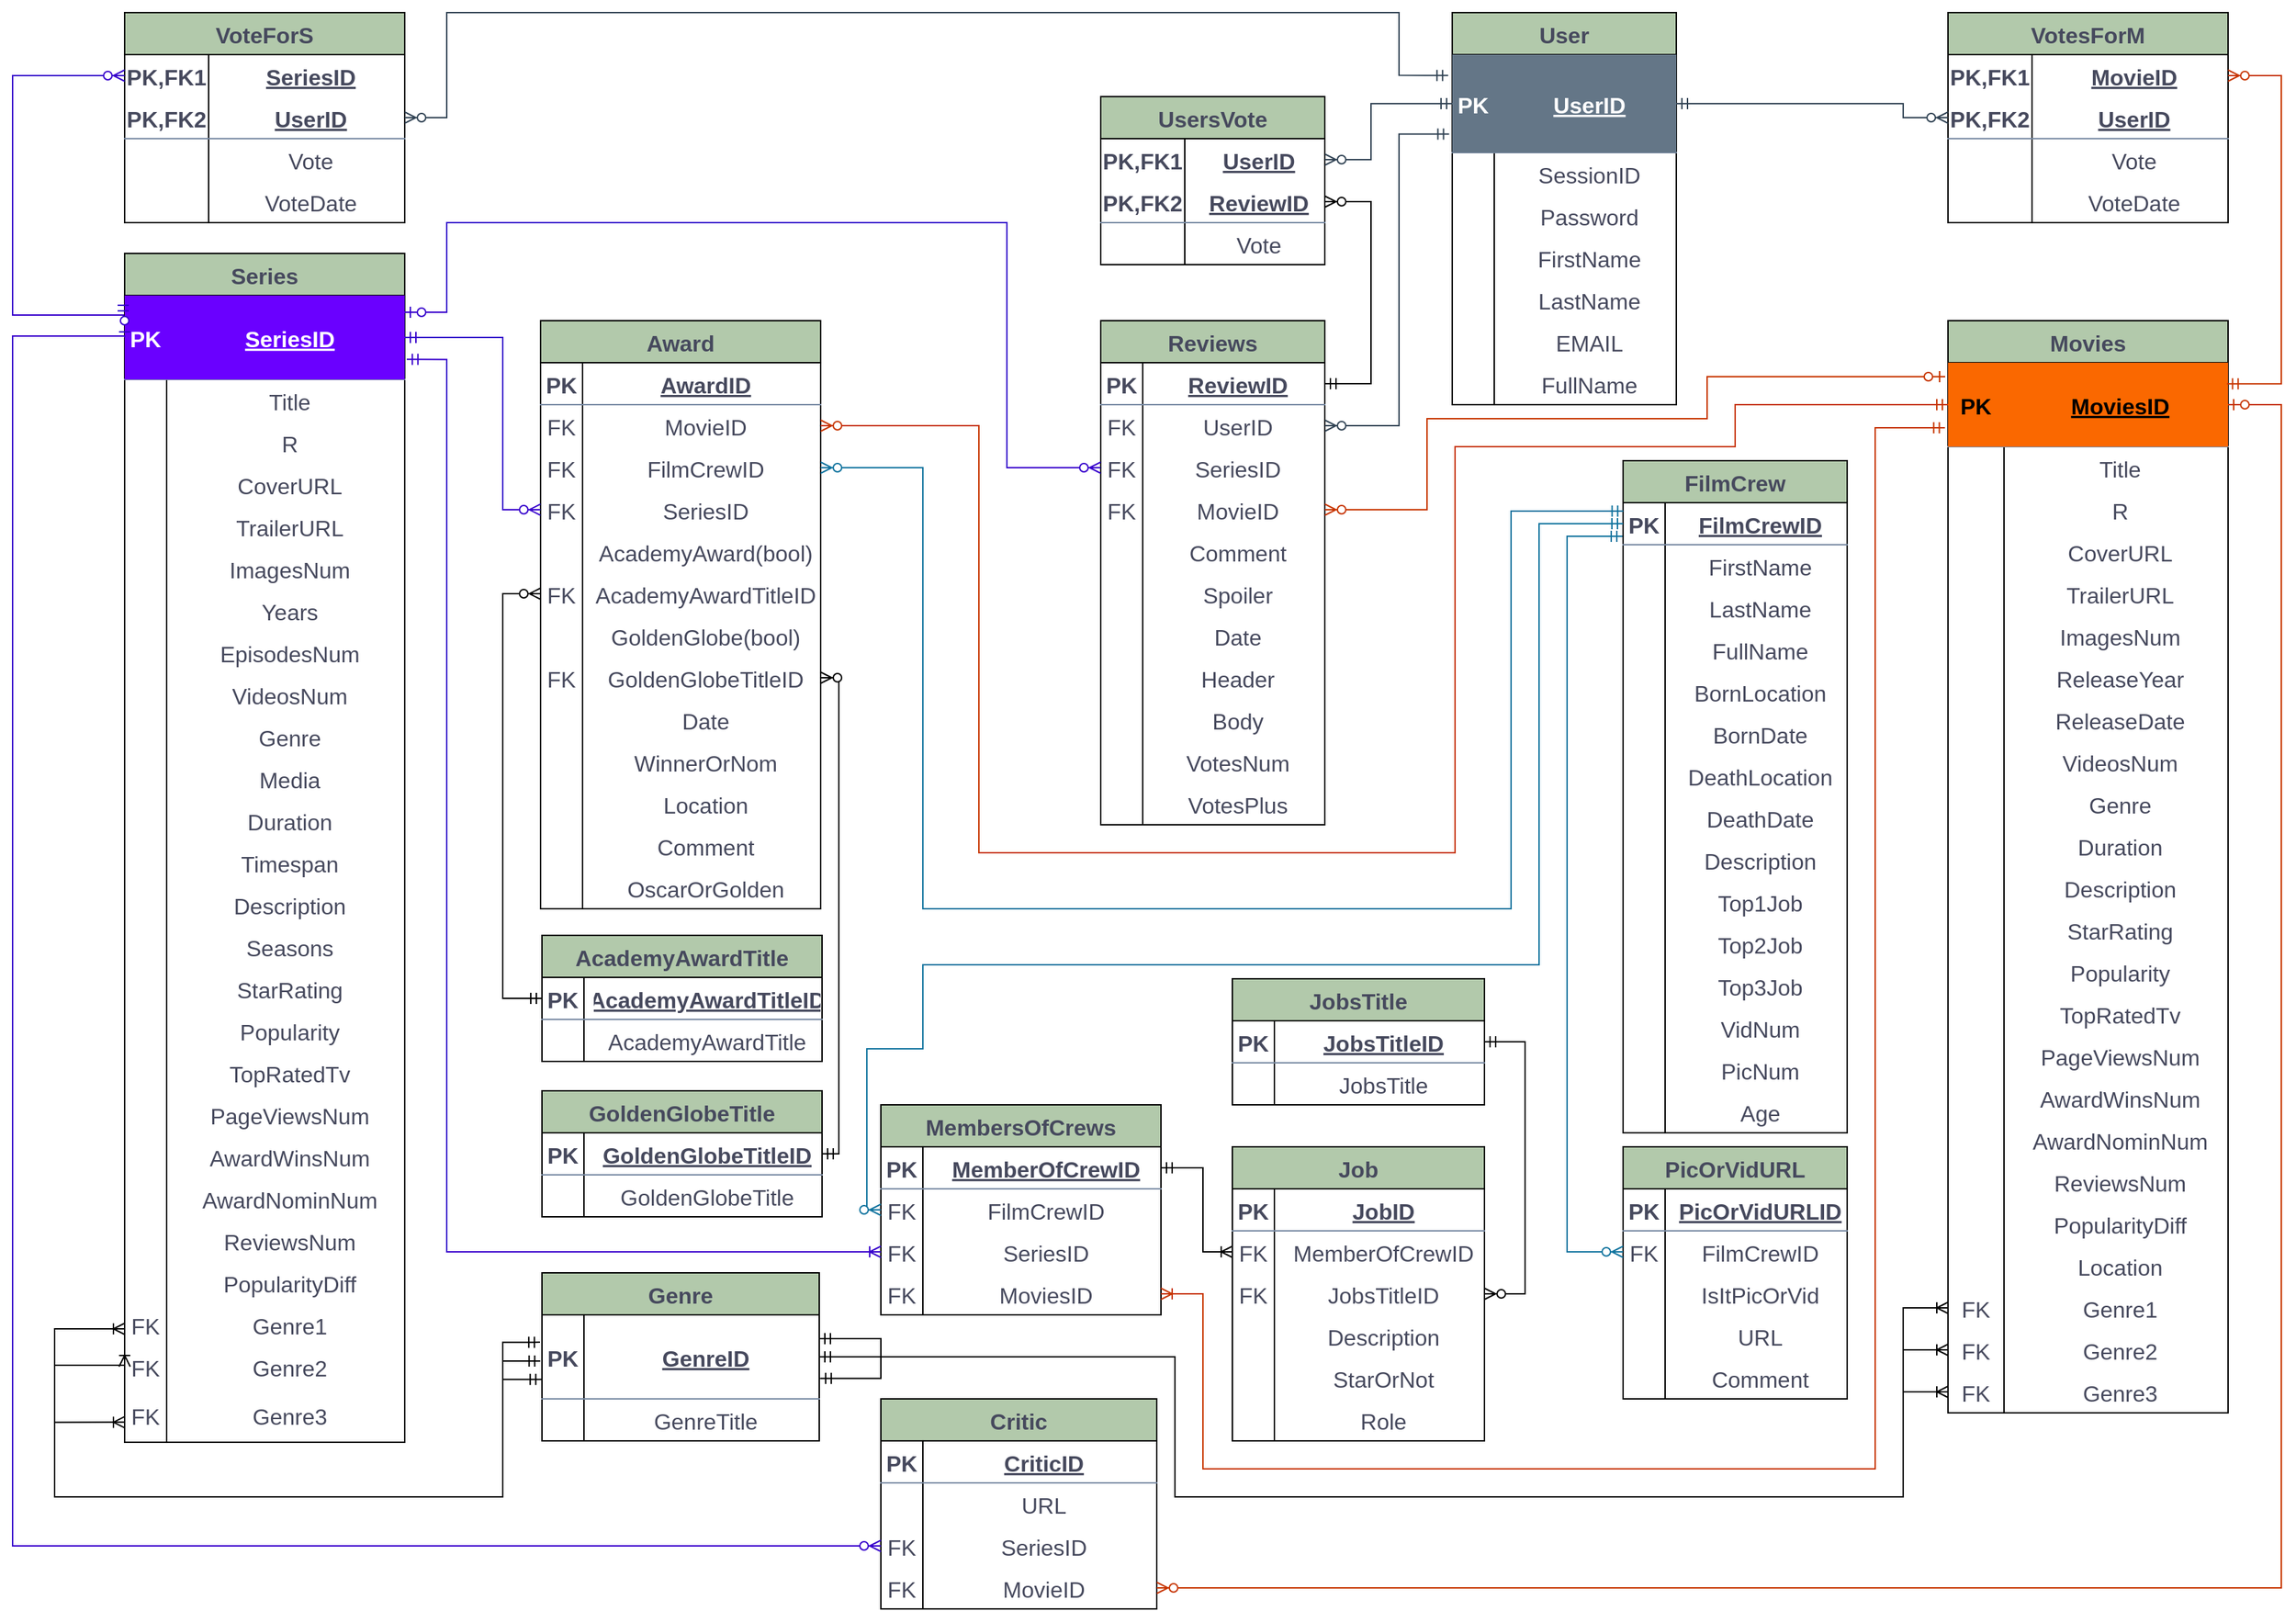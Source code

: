 <mxfile version="21.1.2" type="device">
  <diagram name="Page-1" id="P2k-CoFAPc5jkMMUKAaD">
    <mxGraphModel dx="1594" dy="1006" grid="1" gridSize="10" guides="1" tooltips="1" connect="1" arrows="1" fold="1" page="1" pageScale="1" pageWidth="1654" pageHeight="1169" math="0" shadow="0">
      <root>
        <mxCell id="0" />
        <mxCell id="1" parent="0" />
        <mxCell id="il9IJNmEZa1HXIa2WhHK-3" value="Series" style="shape=table;startSize=30;container=1;collapsible=1;childLayout=tableLayout;fixedRows=1;rowLines=0;fontStyle=1;align=center;resizeLast=1;fontSize=16;rounded=0;labelBackgroundColor=none;fillColor=#B2C9AB;strokeColor=#000000;fontColor=#46495D;shadow=0;labelBorderColor=none;" parent="1" vertex="1">
          <mxGeometry x="90" y="192" width="200" height="849.0" as="geometry" />
        </mxCell>
        <mxCell id="il9IJNmEZa1HXIa2WhHK-4" value="" style="shape=tableRow;horizontal=0;startSize=0;swimlaneHead=0;swimlaneBody=0;fillColor=none;collapsible=0;dropTarget=0;points=[[0,0.5],[1,0.5]];portConstraint=eastwest;top=0;left=0;right=0;bottom=1;align=center;fontSize=16;fontStyle=0;rounded=0;labelBackgroundColor=none;strokeColor=#788AA3;fontColor=#46495D;shadow=0;labelBorderColor=none;" parent="il9IJNmEZa1HXIa2WhHK-3" vertex="1">
          <mxGeometry y="30" width="200" height="60" as="geometry" />
        </mxCell>
        <mxCell id="il9IJNmEZa1HXIa2WhHK-5" value="PK" style="shape=partialRectangle;connectable=0;fillColor=#6a00ff;top=0;left=0;bottom=0;right=0;fontStyle=1;overflow=hidden;align=center;fontSize=16;rounded=0;labelBackgroundColor=none;strokeColor=#3700CC;fontColor=#ffffff;shadow=0;labelBorderColor=none;" parent="il9IJNmEZa1HXIa2WhHK-4" vertex="1">
          <mxGeometry width="30" height="60" as="geometry">
            <mxRectangle width="30" height="60" as="alternateBounds" />
          </mxGeometry>
        </mxCell>
        <mxCell id="il9IJNmEZa1HXIa2WhHK-6" value="SeriesID" style="shape=partialRectangle;connectable=0;fillColor=#6a00ff;top=0;left=0;bottom=0;right=0;align=center;spacingLeft=6;fontStyle=5;overflow=hidden;fontSize=16;rounded=0;labelBackgroundColor=none;strokeColor=#3700CC;fontColor=#ffffff;shadow=0;labelBorderColor=none;" parent="il9IJNmEZa1HXIa2WhHK-4" vertex="1">
          <mxGeometry x="30" width="170" height="60" as="geometry">
            <mxRectangle width="170" height="60" as="alternateBounds" />
          </mxGeometry>
        </mxCell>
        <mxCell id="il9IJNmEZa1HXIa2WhHK-7" value="" style="shape=tableRow;horizontal=0;startSize=0;swimlaneHead=0;swimlaneBody=0;fillColor=none;collapsible=0;dropTarget=0;points=[[0,0.5],[1,0.5]];portConstraint=eastwest;top=0;left=0;right=0;bottom=0;align=center;fontSize=16;fontStyle=0;rounded=0;labelBackgroundColor=none;strokeColor=#788AA3;fontColor=#46495D;shadow=0;labelBorderColor=none;" parent="il9IJNmEZa1HXIa2WhHK-3" vertex="1">
          <mxGeometry y="90" width="200" height="30" as="geometry" />
        </mxCell>
        <mxCell id="il9IJNmEZa1HXIa2WhHK-8" value="" style="shape=partialRectangle;connectable=0;fillColor=none;top=0;left=0;bottom=0;right=0;editable=1;overflow=hidden;align=center;fontSize=16;fontStyle=0;rounded=0;labelBackgroundColor=none;strokeColor=#788AA3;fontColor=#46495D;shadow=0;labelBorderColor=none;" parent="il9IJNmEZa1HXIa2WhHK-7" vertex="1">
          <mxGeometry width="30" height="30" as="geometry">
            <mxRectangle width="30" height="30" as="alternateBounds" />
          </mxGeometry>
        </mxCell>
        <mxCell id="il9IJNmEZa1HXIa2WhHK-9" value="Title" style="shape=partialRectangle;connectable=0;fillColor=none;top=0;left=0;bottom=0;right=0;align=center;spacingLeft=6;overflow=hidden;fontSize=16;fontStyle=0;rounded=0;labelBackgroundColor=none;strokeColor=#788AA3;fontColor=#46495D;shadow=0;labelBorderColor=none;" parent="il9IJNmEZa1HXIa2WhHK-7" vertex="1">
          <mxGeometry x="30" width="170" height="30" as="geometry">
            <mxRectangle width="170" height="30" as="alternateBounds" />
          </mxGeometry>
        </mxCell>
        <mxCell id="il9IJNmEZa1HXIa2WhHK-10" value="" style="shape=tableRow;horizontal=0;startSize=0;swimlaneHead=0;swimlaneBody=0;fillColor=none;collapsible=0;dropTarget=0;points=[[0,0.5],[1,0.5]];portConstraint=eastwest;top=0;left=0;right=0;bottom=0;align=center;fontSize=16;fontStyle=0;rounded=0;labelBackgroundColor=none;strokeColor=#788AA3;fontColor=#46495D;shadow=0;labelBorderColor=none;" parent="il9IJNmEZa1HXIa2WhHK-3" vertex="1">
          <mxGeometry y="120" width="200" height="30" as="geometry" />
        </mxCell>
        <mxCell id="il9IJNmEZa1HXIa2WhHK-11" value="" style="shape=partialRectangle;connectable=0;fillColor=none;top=0;left=0;bottom=0;right=0;editable=1;overflow=hidden;align=center;fontSize=16;fontStyle=0;rounded=0;labelBackgroundColor=none;strokeColor=#788AA3;fontColor=#46495D;shadow=0;labelBorderColor=none;" parent="il9IJNmEZa1HXIa2WhHK-10" vertex="1">
          <mxGeometry width="30" height="30" as="geometry">
            <mxRectangle width="30" height="30" as="alternateBounds" />
          </mxGeometry>
        </mxCell>
        <mxCell id="il9IJNmEZa1HXIa2WhHK-12" value="R" style="shape=partialRectangle;connectable=0;fillColor=none;top=0;left=0;bottom=0;right=0;align=center;spacingLeft=6;overflow=hidden;fontSize=16;fontStyle=0;rounded=0;labelBackgroundColor=none;strokeColor=#788AA3;fontColor=#46495D;shadow=0;labelBorderColor=none;" parent="il9IJNmEZa1HXIa2WhHK-10" vertex="1">
          <mxGeometry x="30" width="170" height="30" as="geometry">
            <mxRectangle width="170" height="30" as="alternateBounds" />
          </mxGeometry>
        </mxCell>
        <mxCell id="il9IJNmEZa1HXIa2WhHK-13" value="" style="shape=tableRow;horizontal=0;startSize=0;swimlaneHead=0;swimlaneBody=0;fillColor=none;collapsible=0;dropTarget=0;points=[[0,0.5],[1,0.5]];portConstraint=eastwest;top=0;left=0;right=0;bottom=0;align=center;fontSize=16;fontStyle=0;rounded=0;labelBackgroundColor=none;strokeColor=#788AA3;fontColor=#46495D;shadow=0;labelBorderColor=none;" parent="il9IJNmEZa1HXIa2WhHK-3" vertex="1">
          <mxGeometry y="150" width="200" height="30" as="geometry" />
        </mxCell>
        <mxCell id="il9IJNmEZa1HXIa2WhHK-14" value="" style="shape=partialRectangle;connectable=0;fillColor=none;top=0;left=0;bottom=0;right=0;editable=1;overflow=hidden;align=center;fontSize=16;fontStyle=0;rounded=0;labelBackgroundColor=none;strokeColor=#788AA3;fontColor=#46495D;shadow=0;labelBorderColor=none;" parent="il9IJNmEZa1HXIa2WhHK-13" vertex="1">
          <mxGeometry width="30" height="30" as="geometry">
            <mxRectangle width="30" height="30" as="alternateBounds" />
          </mxGeometry>
        </mxCell>
        <mxCell id="il9IJNmEZa1HXIa2WhHK-15" value="CoverURL" style="shape=partialRectangle;connectable=0;fillColor=none;top=0;left=0;bottom=0;right=0;align=center;spacingLeft=6;overflow=hidden;fontSize=16;fontStyle=0;rounded=0;labelBackgroundColor=none;strokeColor=#788AA3;fontColor=#46495D;shadow=0;labelBorderColor=none;" parent="il9IJNmEZa1HXIa2WhHK-13" vertex="1">
          <mxGeometry x="30" width="170" height="30" as="geometry">
            <mxRectangle width="170" height="30" as="alternateBounds" />
          </mxGeometry>
        </mxCell>
        <mxCell id="r2-Md_TMf04x_Zx0R8XA-45" value="" style="shape=tableRow;horizontal=0;startSize=0;swimlaneHead=0;swimlaneBody=0;fillColor=none;collapsible=0;dropTarget=0;points=[[0,0.5],[1,0.5]];portConstraint=eastwest;top=0;left=0;right=0;bottom=0;align=center;fontSize=16;fontStyle=0;rounded=0;labelBackgroundColor=none;strokeColor=#788AA3;fontColor=#46495D;shadow=0;labelBorderColor=none;" parent="il9IJNmEZa1HXIa2WhHK-3" vertex="1">
          <mxGeometry y="180" width="200" height="30" as="geometry" />
        </mxCell>
        <mxCell id="r2-Md_TMf04x_Zx0R8XA-46" value="" style="shape=partialRectangle;connectable=0;fillColor=none;top=0;left=0;bottom=0;right=0;editable=1;overflow=hidden;align=center;fontSize=16;fontStyle=0;rounded=0;labelBackgroundColor=none;strokeColor=#788AA3;fontColor=#46495D;shadow=0;labelBorderColor=none;" parent="r2-Md_TMf04x_Zx0R8XA-45" vertex="1">
          <mxGeometry width="30" height="30" as="geometry">
            <mxRectangle width="30" height="30" as="alternateBounds" />
          </mxGeometry>
        </mxCell>
        <mxCell id="r2-Md_TMf04x_Zx0R8XA-47" value="TrailerURL" style="shape=partialRectangle;connectable=0;fillColor=none;top=0;left=0;bottom=0;right=0;align=center;spacingLeft=6;overflow=hidden;fontSize=16;fontStyle=0;rounded=0;labelBackgroundColor=none;strokeColor=#788AA3;fontColor=#46495D;shadow=0;labelBorderColor=none;" parent="r2-Md_TMf04x_Zx0R8XA-45" vertex="1">
          <mxGeometry x="30" width="170" height="30" as="geometry">
            <mxRectangle width="170" height="30" as="alternateBounds" />
          </mxGeometry>
        </mxCell>
        <mxCell id="r2-Md_TMf04x_Zx0R8XA-49" value="" style="shape=tableRow;horizontal=0;startSize=0;swimlaneHead=0;swimlaneBody=0;fillColor=none;collapsible=0;dropTarget=0;points=[[0,0.5],[1,0.5]];portConstraint=eastwest;top=0;left=0;right=0;bottom=0;align=center;fontSize=16;fontStyle=0;rounded=0;labelBackgroundColor=none;strokeColor=#788AA3;fontColor=#46495D;shadow=0;labelBorderColor=none;" parent="il9IJNmEZa1HXIa2WhHK-3" vertex="1">
          <mxGeometry y="210" width="200" height="30" as="geometry" />
        </mxCell>
        <mxCell id="r2-Md_TMf04x_Zx0R8XA-50" value="" style="shape=partialRectangle;connectable=0;fillColor=none;top=0;left=0;bottom=0;right=0;editable=1;overflow=hidden;align=center;fontSize=16;fontStyle=0;rounded=0;labelBackgroundColor=none;strokeColor=#788AA3;fontColor=#46495D;shadow=0;labelBorderColor=none;" parent="r2-Md_TMf04x_Zx0R8XA-49" vertex="1">
          <mxGeometry width="30" height="30" as="geometry">
            <mxRectangle width="30" height="30" as="alternateBounds" />
          </mxGeometry>
        </mxCell>
        <mxCell id="r2-Md_TMf04x_Zx0R8XA-51" value="ImagesNum" style="shape=partialRectangle;connectable=0;fillColor=none;top=0;left=0;bottom=0;right=0;align=center;spacingLeft=6;overflow=hidden;fontSize=16;fontStyle=0;rounded=0;labelBackgroundColor=none;strokeColor=#788AA3;fontColor=#46495D;shadow=0;labelBorderColor=none;" parent="r2-Md_TMf04x_Zx0R8XA-49" vertex="1">
          <mxGeometry x="30" width="170" height="30" as="geometry">
            <mxRectangle width="170" height="30" as="alternateBounds" />
          </mxGeometry>
        </mxCell>
        <mxCell id="r2-Md_TMf04x_Zx0R8XA-57" value="" style="shape=tableRow;horizontal=0;startSize=0;swimlaneHead=0;swimlaneBody=0;fillColor=none;collapsible=0;dropTarget=0;points=[[0,0.5],[1,0.5]];portConstraint=eastwest;top=0;left=0;right=0;bottom=0;align=center;fontSize=16;fontStyle=0;rounded=0;labelBackgroundColor=none;strokeColor=#788AA3;fontColor=#46495D;shadow=0;labelBorderColor=none;" parent="il9IJNmEZa1HXIa2WhHK-3" vertex="1">
          <mxGeometry y="240" width="200" height="30" as="geometry" />
        </mxCell>
        <mxCell id="r2-Md_TMf04x_Zx0R8XA-58" value="" style="shape=partialRectangle;connectable=0;fillColor=none;top=0;left=0;bottom=0;right=0;editable=1;overflow=hidden;align=center;fontSize=16;fontStyle=0;rounded=0;labelBackgroundColor=none;strokeColor=#788AA3;fontColor=#46495D;shadow=0;labelBorderColor=none;" parent="r2-Md_TMf04x_Zx0R8XA-57" vertex="1">
          <mxGeometry width="30" height="30" as="geometry">
            <mxRectangle width="30" height="30" as="alternateBounds" />
          </mxGeometry>
        </mxCell>
        <mxCell id="r2-Md_TMf04x_Zx0R8XA-59" value="Years" style="shape=partialRectangle;connectable=0;fillColor=none;top=0;left=0;bottom=0;right=0;align=center;spacingLeft=6;overflow=hidden;fontSize=16;fontStyle=0;rounded=0;labelBackgroundColor=none;strokeColor=#788AA3;fontColor=#46495D;shadow=0;labelBorderColor=none;" parent="r2-Md_TMf04x_Zx0R8XA-57" vertex="1">
          <mxGeometry x="30" width="170" height="30" as="geometry">
            <mxRectangle width="170" height="30" as="alternateBounds" />
          </mxGeometry>
        </mxCell>
        <mxCell id="r2-Md_TMf04x_Zx0R8XA-61" value="" style="shape=tableRow;horizontal=0;startSize=0;swimlaneHead=0;swimlaneBody=0;fillColor=none;collapsible=0;dropTarget=0;points=[[0,0.5],[1,0.5]];portConstraint=eastwest;top=0;left=0;right=0;bottom=0;align=center;fontSize=16;fontStyle=0;rounded=0;labelBackgroundColor=none;strokeColor=#788AA3;fontColor=#46495D;shadow=0;labelBorderColor=none;" parent="il9IJNmEZa1HXIa2WhHK-3" vertex="1">
          <mxGeometry y="270" width="200" height="30" as="geometry" />
        </mxCell>
        <mxCell id="r2-Md_TMf04x_Zx0R8XA-62" value="" style="shape=partialRectangle;connectable=0;fillColor=none;top=0;left=0;bottom=0;right=0;editable=1;overflow=hidden;align=center;fontSize=16;fontStyle=0;rounded=0;labelBackgroundColor=none;strokeColor=#788AA3;fontColor=#46495D;shadow=0;labelBorderColor=none;" parent="r2-Md_TMf04x_Zx0R8XA-61" vertex="1">
          <mxGeometry width="30" height="30" as="geometry">
            <mxRectangle width="30" height="30" as="alternateBounds" />
          </mxGeometry>
        </mxCell>
        <mxCell id="r2-Md_TMf04x_Zx0R8XA-63" value="EpisodesNum" style="shape=partialRectangle;connectable=0;fillColor=none;top=0;left=0;bottom=0;right=0;align=center;spacingLeft=6;overflow=hidden;fontSize=16;fontStyle=0;rounded=0;labelBackgroundColor=none;strokeColor=#788AA3;fontColor=#46495D;shadow=0;labelBorderColor=none;" parent="r2-Md_TMf04x_Zx0R8XA-61" vertex="1">
          <mxGeometry x="30" width="170" height="30" as="geometry">
            <mxRectangle width="170" height="30" as="alternateBounds" />
          </mxGeometry>
        </mxCell>
        <mxCell id="r2-Md_TMf04x_Zx0R8XA-65" value="" style="shape=tableRow;horizontal=0;startSize=0;swimlaneHead=0;swimlaneBody=0;fillColor=none;collapsible=0;dropTarget=0;points=[[0,0.5],[1,0.5]];portConstraint=eastwest;top=0;left=0;right=0;bottom=0;align=center;fontSize=16;fontStyle=0;rounded=0;labelBackgroundColor=none;strokeColor=#788AA3;fontColor=#46495D;shadow=0;labelBorderColor=none;" parent="il9IJNmEZa1HXIa2WhHK-3" vertex="1">
          <mxGeometry y="300" width="200" height="30" as="geometry" />
        </mxCell>
        <mxCell id="r2-Md_TMf04x_Zx0R8XA-66" value="" style="shape=partialRectangle;connectable=0;fillColor=none;top=0;left=0;bottom=0;right=0;editable=1;overflow=hidden;align=center;fontSize=16;fontStyle=0;rounded=0;labelBackgroundColor=none;strokeColor=#788AA3;fontColor=#46495D;shadow=0;labelBorderColor=none;" parent="r2-Md_TMf04x_Zx0R8XA-65" vertex="1">
          <mxGeometry width="30" height="30" as="geometry">
            <mxRectangle width="30" height="30" as="alternateBounds" />
          </mxGeometry>
        </mxCell>
        <mxCell id="r2-Md_TMf04x_Zx0R8XA-67" value="VideosNum" style="shape=partialRectangle;connectable=0;fillColor=none;top=0;left=0;bottom=0;right=0;align=center;spacingLeft=6;overflow=hidden;fontSize=16;fontStyle=0;rounded=0;labelBackgroundColor=none;strokeColor=#788AA3;fontColor=#46495D;shadow=0;labelBorderColor=none;" parent="r2-Md_TMf04x_Zx0R8XA-65" vertex="1">
          <mxGeometry x="30" width="170" height="30" as="geometry">
            <mxRectangle width="170" height="30" as="alternateBounds" />
          </mxGeometry>
        </mxCell>
        <mxCell id="r2-Md_TMf04x_Zx0R8XA-53" value="" style="shape=tableRow;horizontal=0;startSize=0;swimlaneHead=0;swimlaneBody=0;fillColor=none;collapsible=0;dropTarget=0;points=[[0,0.5],[1,0.5]];portConstraint=eastwest;top=0;left=0;right=0;bottom=0;align=center;fontSize=16;fontStyle=0;rounded=0;labelBackgroundColor=none;strokeColor=#788AA3;fontColor=#46495D;shadow=0;labelBorderColor=none;" parent="il9IJNmEZa1HXIa2WhHK-3" vertex="1">
          <mxGeometry y="330" width="200" height="30" as="geometry" />
        </mxCell>
        <mxCell id="r2-Md_TMf04x_Zx0R8XA-54" value="" style="shape=partialRectangle;connectable=0;fillColor=none;top=0;left=0;bottom=0;right=0;editable=1;overflow=hidden;align=center;fontSize=16;fontStyle=0;rounded=0;labelBackgroundColor=none;strokeColor=#788AA3;fontColor=#46495D;shadow=0;labelBorderColor=none;" parent="r2-Md_TMf04x_Zx0R8XA-53" vertex="1">
          <mxGeometry width="30" height="30" as="geometry">
            <mxRectangle width="30" height="30" as="alternateBounds" />
          </mxGeometry>
        </mxCell>
        <mxCell id="r2-Md_TMf04x_Zx0R8XA-55" value="Genre" style="shape=partialRectangle;connectable=0;fillColor=none;top=0;left=0;bottom=0;right=0;align=center;spacingLeft=6;overflow=hidden;fontSize=16;fontStyle=0;rounded=0;labelBackgroundColor=none;strokeColor=#788AA3;fontColor=#46495D;shadow=0;labelBorderColor=none;" parent="r2-Md_TMf04x_Zx0R8XA-53" vertex="1">
          <mxGeometry x="30" width="170" height="30" as="geometry">
            <mxRectangle width="170" height="30" as="alternateBounds" />
          </mxGeometry>
        </mxCell>
        <mxCell id="r2-Md_TMf04x_Zx0R8XA-69" value="" style="shape=tableRow;horizontal=0;startSize=0;swimlaneHead=0;swimlaneBody=0;fillColor=none;collapsible=0;dropTarget=0;points=[[0,0.5],[1,0.5]];portConstraint=eastwest;top=0;left=0;right=0;bottom=0;align=center;fontSize=16;fontStyle=0;rounded=0;labelBackgroundColor=none;strokeColor=#788AA3;fontColor=#46495D;shadow=0;labelBorderColor=none;" parent="il9IJNmEZa1HXIa2WhHK-3" vertex="1">
          <mxGeometry y="360" width="200" height="30" as="geometry" />
        </mxCell>
        <mxCell id="r2-Md_TMf04x_Zx0R8XA-70" value="" style="shape=partialRectangle;connectable=0;fillColor=none;top=0;left=0;bottom=0;right=0;editable=1;overflow=hidden;align=center;fontSize=16;fontStyle=0;rounded=0;labelBackgroundColor=none;strokeColor=#788AA3;fontColor=#46495D;shadow=0;labelBorderColor=none;" parent="r2-Md_TMf04x_Zx0R8XA-69" vertex="1">
          <mxGeometry width="30" height="30" as="geometry">
            <mxRectangle width="30" height="30" as="alternateBounds" />
          </mxGeometry>
        </mxCell>
        <mxCell id="r2-Md_TMf04x_Zx0R8XA-71" value="Media" style="shape=partialRectangle;connectable=0;fillColor=none;top=0;left=0;bottom=0;right=0;align=center;spacingLeft=6;overflow=hidden;fontSize=16;fontStyle=0;rounded=0;labelBackgroundColor=none;strokeColor=#788AA3;fontColor=#46495D;shadow=0;labelBorderColor=none;" parent="r2-Md_TMf04x_Zx0R8XA-69" vertex="1">
          <mxGeometry x="30" width="170" height="30" as="geometry">
            <mxRectangle width="170" height="30" as="alternateBounds" />
          </mxGeometry>
        </mxCell>
        <mxCell id="r2-Md_TMf04x_Zx0R8XA-229" value="" style="shape=tableRow;horizontal=0;startSize=0;swimlaneHead=0;swimlaneBody=0;fillColor=none;collapsible=0;dropTarget=0;points=[[0,0.5],[1,0.5]];portConstraint=eastwest;top=0;left=0;right=0;bottom=0;fontSize=16;align=center;fontStyle=0;rounded=0;labelBackgroundColor=none;strokeColor=#788AA3;fontColor=#46495D;shadow=0;labelBorderColor=none;" parent="il9IJNmEZa1HXIa2WhHK-3" vertex="1">
          <mxGeometry y="390" width="200" height="30" as="geometry" />
        </mxCell>
        <mxCell id="r2-Md_TMf04x_Zx0R8XA-230" value="" style="shape=partialRectangle;connectable=0;fillColor=none;top=0;left=0;bottom=0;right=0;editable=1;overflow=hidden;fontSize=16;align=center;fontStyle=0;rounded=0;labelBackgroundColor=none;strokeColor=#788AA3;fontColor=#46495D;shadow=0;labelBorderColor=none;" parent="r2-Md_TMf04x_Zx0R8XA-229" vertex="1">
          <mxGeometry width="30" height="30" as="geometry">
            <mxRectangle width="30" height="30" as="alternateBounds" />
          </mxGeometry>
        </mxCell>
        <mxCell id="r2-Md_TMf04x_Zx0R8XA-231" value="Duration" style="shape=partialRectangle;connectable=0;fillColor=none;top=0;left=0;bottom=0;right=0;align=center;spacingLeft=6;overflow=hidden;fontSize=16;fontStyle=0;rounded=0;labelBackgroundColor=none;strokeColor=#788AA3;fontColor=#46495D;shadow=0;labelBorderColor=none;" parent="r2-Md_TMf04x_Zx0R8XA-229" vertex="1">
          <mxGeometry x="30" width="170" height="30" as="geometry">
            <mxRectangle width="170" height="30" as="alternateBounds" />
          </mxGeometry>
        </mxCell>
        <mxCell id="r2-Md_TMf04x_Zx0R8XA-249" value="" style="shape=tableRow;horizontal=0;startSize=0;swimlaneHead=0;swimlaneBody=0;fillColor=none;collapsible=0;dropTarget=0;points=[[0,0.5],[1,0.5]];portConstraint=eastwest;top=0;left=0;right=0;bottom=0;fontSize=16;align=center;fontStyle=0;rounded=0;labelBackgroundColor=none;strokeColor=#788AA3;fontColor=#46495D;shadow=0;labelBorderColor=none;" parent="il9IJNmEZa1HXIa2WhHK-3" vertex="1">
          <mxGeometry y="420" width="200" height="30" as="geometry" />
        </mxCell>
        <mxCell id="r2-Md_TMf04x_Zx0R8XA-250" value="" style="shape=partialRectangle;connectable=0;fillColor=none;top=0;left=0;bottom=0;right=0;editable=1;overflow=hidden;fontSize=16;align=center;fontStyle=0;rounded=0;labelBackgroundColor=none;strokeColor=#788AA3;fontColor=#46495D;shadow=0;labelBorderColor=none;" parent="r2-Md_TMf04x_Zx0R8XA-249" vertex="1">
          <mxGeometry width="30" height="30" as="geometry">
            <mxRectangle width="30" height="30" as="alternateBounds" />
          </mxGeometry>
        </mxCell>
        <mxCell id="r2-Md_TMf04x_Zx0R8XA-251" value="Timespan" style="shape=partialRectangle;connectable=0;fillColor=none;top=0;left=0;bottom=0;right=0;align=center;spacingLeft=6;overflow=hidden;fontSize=16;fontStyle=0;rounded=0;labelBackgroundColor=none;strokeColor=#788AA3;fontColor=#46495D;shadow=0;labelBorderColor=none;" parent="r2-Md_TMf04x_Zx0R8XA-249" vertex="1">
          <mxGeometry x="30" width="170" height="30" as="geometry">
            <mxRectangle width="170" height="30" as="alternateBounds" />
          </mxGeometry>
        </mxCell>
        <mxCell id="r2-Md_TMf04x_Zx0R8XA-233" value="" style="shape=tableRow;horizontal=0;startSize=0;swimlaneHead=0;swimlaneBody=0;fillColor=none;collapsible=0;dropTarget=0;points=[[0,0.5],[1,0.5]];portConstraint=eastwest;top=0;left=0;right=0;bottom=0;fontSize=16;align=center;fontStyle=0;rounded=0;labelBackgroundColor=none;strokeColor=#788AA3;fontColor=#46495D;shadow=0;labelBorderColor=none;" parent="il9IJNmEZa1HXIa2WhHK-3" vertex="1">
          <mxGeometry y="450" width="200" height="30" as="geometry" />
        </mxCell>
        <mxCell id="r2-Md_TMf04x_Zx0R8XA-234" value="" style="shape=partialRectangle;connectable=0;fillColor=none;top=0;left=0;bottom=0;right=0;editable=1;overflow=hidden;fontSize=16;align=center;fontStyle=0;rounded=0;labelBackgroundColor=none;strokeColor=#788AA3;fontColor=#46495D;shadow=0;labelBorderColor=none;" parent="r2-Md_TMf04x_Zx0R8XA-233" vertex="1">
          <mxGeometry width="30" height="30" as="geometry">
            <mxRectangle width="30" height="30" as="alternateBounds" />
          </mxGeometry>
        </mxCell>
        <mxCell id="r2-Md_TMf04x_Zx0R8XA-235" value="Description" style="shape=partialRectangle;connectable=0;fillColor=none;top=0;left=0;bottom=0;right=0;align=center;spacingLeft=6;overflow=hidden;fontSize=16;fontStyle=0;rounded=0;labelBackgroundColor=none;strokeColor=#788AA3;fontColor=#46495D;shadow=0;labelBorderColor=none;" parent="r2-Md_TMf04x_Zx0R8XA-233" vertex="1">
          <mxGeometry x="30" width="170" height="30" as="geometry">
            <mxRectangle width="170" height="30" as="alternateBounds" />
          </mxGeometry>
        </mxCell>
        <mxCell id="r2-Md_TMf04x_Zx0R8XA-245" value="" style="shape=tableRow;horizontal=0;startSize=0;swimlaneHead=0;swimlaneBody=0;fillColor=none;collapsible=0;dropTarget=0;points=[[0,0.5],[1,0.5]];portConstraint=eastwest;top=0;left=0;right=0;bottom=0;fontSize=16;align=center;fontStyle=0;rounded=0;labelBackgroundColor=none;strokeColor=#788AA3;fontColor=#46495D;shadow=0;labelBorderColor=none;" parent="il9IJNmEZa1HXIa2WhHK-3" vertex="1">
          <mxGeometry y="480" width="200" height="30" as="geometry" />
        </mxCell>
        <mxCell id="r2-Md_TMf04x_Zx0R8XA-246" value="" style="shape=partialRectangle;connectable=0;fillColor=none;top=0;left=0;bottom=0;right=0;editable=1;overflow=hidden;fontSize=16;align=center;fontStyle=0;rounded=0;labelBackgroundColor=none;strokeColor=#788AA3;fontColor=#46495D;shadow=0;labelBorderColor=none;" parent="r2-Md_TMf04x_Zx0R8XA-245" vertex="1">
          <mxGeometry width="30" height="30" as="geometry">
            <mxRectangle width="30" height="30" as="alternateBounds" />
          </mxGeometry>
        </mxCell>
        <mxCell id="r2-Md_TMf04x_Zx0R8XA-247" value="Seasons" style="shape=partialRectangle;connectable=0;fillColor=none;top=0;left=0;bottom=0;right=0;align=center;spacingLeft=6;overflow=hidden;fontSize=16;fontStyle=0;rounded=0;labelBackgroundColor=none;strokeColor=#788AA3;fontColor=#46495D;shadow=0;labelBorderColor=none;" parent="r2-Md_TMf04x_Zx0R8XA-245" vertex="1">
          <mxGeometry x="30" width="170" height="30" as="geometry">
            <mxRectangle width="170" height="30" as="alternateBounds" />
          </mxGeometry>
        </mxCell>
        <mxCell id="r2-Md_TMf04x_Zx0R8XA-237" value="" style="shape=tableRow;horizontal=0;startSize=0;swimlaneHead=0;swimlaneBody=0;fillColor=none;collapsible=0;dropTarget=0;points=[[0,0.5],[1,0.5]];portConstraint=eastwest;top=0;left=0;right=0;bottom=0;fontSize=16;align=center;fontStyle=0;rounded=0;labelBackgroundColor=none;strokeColor=#788AA3;fontColor=#46495D;shadow=0;labelBorderColor=none;" parent="il9IJNmEZa1HXIa2WhHK-3" vertex="1">
          <mxGeometry y="510" width="200" height="30" as="geometry" />
        </mxCell>
        <mxCell id="r2-Md_TMf04x_Zx0R8XA-238" value="" style="shape=partialRectangle;connectable=0;fillColor=none;top=0;left=0;bottom=0;right=0;editable=1;overflow=hidden;fontSize=16;align=center;fontStyle=0;rounded=0;labelBackgroundColor=none;strokeColor=#788AA3;fontColor=#46495D;shadow=0;labelBorderColor=none;" parent="r2-Md_TMf04x_Zx0R8XA-237" vertex="1">
          <mxGeometry width="30" height="30" as="geometry">
            <mxRectangle width="30" height="30" as="alternateBounds" />
          </mxGeometry>
        </mxCell>
        <mxCell id="r2-Md_TMf04x_Zx0R8XA-239" value="StarRating" style="shape=partialRectangle;connectable=0;fillColor=none;top=0;left=0;bottom=0;right=0;align=center;spacingLeft=6;overflow=hidden;fontSize=16;fontStyle=0;rounded=0;labelBackgroundColor=none;strokeColor=#788AA3;fontColor=#46495D;shadow=0;labelBorderColor=none;" parent="r2-Md_TMf04x_Zx0R8XA-237" vertex="1">
          <mxGeometry x="30" width="170" height="30" as="geometry">
            <mxRectangle width="170" height="30" as="alternateBounds" />
          </mxGeometry>
        </mxCell>
        <mxCell id="r2-Md_TMf04x_Zx0R8XA-253" value="" style="shape=tableRow;horizontal=0;startSize=0;swimlaneHead=0;swimlaneBody=0;fillColor=none;collapsible=0;dropTarget=0;points=[[0,0.5],[1,0.5]];portConstraint=eastwest;top=0;left=0;right=0;bottom=0;fontSize=16;align=center;fontStyle=0;rounded=0;labelBackgroundColor=none;strokeColor=#788AA3;fontColor=#46495D;shadow=0;labelBorderColor=none;" parent="il9IJNmEZa1HXIa2WhHK-3" vertex="1">
          <mxGeometry y="540" width="200" height="30" as="geometry" />
        </mxCell>
        <mxCell id="r2-Md_TMf04x_Zx0R8XA-254" value="" style="shape=partialRectangle;connectable=0;fillColor=none;top=0;left=0;bottom=0;right=0;editable=1;overflow=hidden;fontSize=16;align=center;fontStyle=0;rounded=0;labelBackgroundColor=none;strokeColor=#788AA3;fontColor=#46495D;shadow=0;labelBorderColor=none;" parent="r2-Md_TMf04x_Zx0R8XA-253" vertex="1">
          <mxGeometry width="30" height="30" as="geometry">
            <mxRectangle width="30" height="30" as="alternateBounds" />
          </mxGeometry>
        </mxCell>
        <mxCell id="r2-Md_TMf04x_Zx0R8XA-255" value="Popularity" style="shape=partialRectangle;connectable=0;fillColor=none;top=0;left=0;bottom=0;right=0;align=center;spacingLeft=6;overflow=hidden;fontSize=16;fontStyle=0;rounded=0;labelBackgroundColor=none;strokeColor=#788AA3;fontColor=#46495D;shadow=0;labelBorderColor=none;" parent="r2-Md_TMf04x_Zx0R8XA-253" vertex="1">
          <mxGeometry x="30" width="170" height="30" as="geometry">
            <mxRectangle width="170" height="30" as="alternateBounds" />
          </mxGeometry>
        </mxCell>
        <mxCell id="r2-Md_TMf04x_Zx0R8XA-241" value="" style="shape=tableRow;horizontal=0;startSize=0;swimlaneHead=0;swimlaneBody=0;fillColor=none;collapsible=0;dropTarget=0;points=[[0,0.5],[1,0.5]];portConstraint=eastwest;top=0;left=0;right=0;bottom=0;fontSize=16;align=center;fontStyle=0;rounded=0;labelBackgroundColor=none;strokeColor=#788AA3;fontColor=#46495D;shadow=0;labelBorderColor=none;" parent="il9IJNmEZa1HXIa2WhHK-3" vertex="1">
          <mxGeometry y="570" width="200" height="30" as="geometry" />
        </mxCell>
        <mxCell id="r2-Md_TMf04x_Zx0R8XA-242" value="" style="shape=partialRectangle;connectable=0;fillColor=none;top=0;left=0;bottom=0;right=0;editable=1;overflow=hidden;fontSize=16;align=center;fontStyle=0;rounded=0;labelBackgroundColor=none;strokeColor=#788AA3;fontColor=#46495D;shadow=0;labelBorderColor=none;" parent="r2-Md_TMf04x_Zx0R8XA-241" vertex="1">
          <mxGeometry width="30" height="30" as="geometry">
            <mxRectangle width="30" height="30" as="alternateBounds" />
          </mxGeometry>
        </mxCell>
        <mxCell id="r2-Md_TMf04x_Zx0R8XA-243" value="TopRatedTv" style="shape=partialRectangle;connectable=0;fillColor=none;top=0;left=0;bottom=0;right=0;align=center;spacingLeft=6;overflow=hidden;fontSize=16;fontStyle=0;rounded=0;labelBackgroundColor=none;strokeColor=#788AA3;fontColor=#46495D;shadow=0;labelBorderColor=none;" parent="r2-Md_TMf04x_Zx0R8XA-241" vertex="1">
          <mxGeometry x="30" width="170" height="30" as="geometry">
            <mxRectangle width="170" height="30" as="alternateBounds" />
          </mxGeometry>
        </mxCell>
        <mxCell id="r2-Md_TMf04x_Zx0R8XA-277" value="" style="shape=tableRow;horizontal=0;startSize=0;swimlaneHead=0;swimlaneBody=0;fillColor=none;collapsible=0;dropTarget=0;points=[[0,0.5],[1,0.5]];portConstraint=eastwest;top=0;left=0;right=0;bottom=0;fontSize=16;align=center;fontStyle=0;rounded=0;labelBackgroundColor=none;strokeColor=#788AA3;fontColor=#46495D;shadow=0;labelBorderColor=none;" parent="il9IJNmEZa1HXIa2WhHK-3" vertex="1">
          <mxGeometry y="600" width="200" height="30" as="geometry" />
        </mxCell>
        <mxCell id="r2-Md_TMf04x_Zx0R8XA-278" value="" style="shape=partialRectangle;connectable=0;fillColor=none;top=0;left=0;bottom=0;right=0;editable=1;overflow=hidden;fontSize=16;align=center;fontStyle=0;rounded=0;labelBackgroundColor=none;strokeColor=#788AA3;fontColor=#46495D;shadow=0;labelBorderColor=none;" parent="r2-Md_TMf04x_Zx0R8XA-277" vertex="1">
          <mxGeometry width="30" height="30" as="geometry">
            <mxRectangle width="30" height="30" as="alternateBounds" />
          </mxGeometry>
        </mxCell>
        <mxCell id="r2-Md_TMf04x_Zx0R8XA-279" value="PageViewsNum" style="shape=partialRectangle;connectable=0;fillColor=none;top=0;left=0;bottom=0;right=0;align=center;spacingLeft=6;overflow=hidden;fontSize=16;fontStyle=0;rounded=0;labelBackgroundColor=none;strokeColor=#788AA3;fontColor=#46495D;shadow=0;labelBorderColor=none;" parent="r2-Md_TMf04x_Zx0R8XA-277" vertex="1">
          <mxGeometry x="30" width="170" height="30" as="geometry">
            <mxRectangle width="170" height="30" as="alternateBounds" />
          </mxGeometry>
        </mxCell>
        <mxCell id="r2-Md_TMf04x_Zx0R8XA-281" value="" style="shape=tableRow;horizontal=0;startSize=0;swimlaneHead=0;swimlaneBody=0;fillColor=none;collapsible=0;dropTarget=0;points=[[0,0.5],[1,0.5]];portConstraint=eastwest;top=0;left=0;right=0;bottom=0;fontSize=16;align=center;fontStyle=0;rounded=0;labelBackgroundColor=none;strokeColor=#788AA3;fontColor=#46495D;shadow=0;labelBorderColor=none;" parent="il9IJNmEZa1HXIa2WhHK-3" vertex="1">
          <mxGeometry y="630" width="200" height="30" as="geometry" />
        </mxCell>
        <mxCell id="r2-Md_TMf04x_Zx0R8XA-282" value="" style="shape=partialRectangle;connectable=0;fillColor=none;top=0;left=0;bottom=0;right=0;editable=1;overflow=hidden;fontSize=16;align=center;fontStyle=0;rounded=0;labelBackgroundColor=none;strokeColor=#788AA3;fontColor=#46495D;shadow=0;labelBorderColor=none;" parent="r2-Md_TMf04x_Zx0R8XA-281" vertex="1">
          <mxGeometry width="30" height="30" as="geometry">
            <mxRectangle width="30" height="30" as="alternateBounds" />
          </mxGeometry>
        </mxCell>
        <mxCell id="r2-Md_TMf04x_Zx0R8XA-283" value="AwardWinsNum" style="shape=partialRectangle;connectable=0;fillColor=none;top=0;left=0;bottom=0;right=0;align=center;spacingLeft=6;overflow=hidden;fontSize=16;fontStyle=0;rounded=0;labelBackgroundColor=none;strokeColor=#788AA3;fontColor=#46495D;shadow=0;labelBorderColor=none;" parent="r2-Md_TMf04x_Zx0R8XA-281" vertex="1">
          <mxGeometry x="30" width="170" height="30" as="geometry">
            <mxRectangle width="170" height="30" as="alternateBounds" />
          </mxGeometry>
        </mxCell>
        <mxCell id="r2-Md_TMf04x_Zx0R8XA-269" value="" style="shape=tableRow;horizontal=0;startSize=0;swimlaneHead=0;swimlaneBody=0;fillColor=none;collapsible=0;dropTarget=0;points=[[0,0.5],[1,0.5]];portConstraint=eastwest;top=0;left=0;right=0;bottom=0;fontSize=16;align=center;fontStyle=0;rounded=0;labelBackgroundColor=none;strokeColor=#788AA3;fontColor=#46495D;shadow=0;labelBorderColor=none;" parent="il9IJNmEZa1HXIa2WhHK-3" vertex="1">
          <mxGeometry y="660" width="200" height="30" as="geometry" />
        </mxCell>
        <mxCell id="r2-Md_TMf04x_Zx0R8XA-270" value="" style="shape=partialRectangle;connectable=0;fillColor=none;top=0;left=0;bottom=0;right=0;editable=1;overflow=hidden;fontSize=16;align=center;fontStyle=0;rounded=0;labelBackgroundColor=none;strokeColor=#788AA3;fontColor=#46495D;shadow=0;labelBorderColor=none;" parent="r2-Md_TMf04x_Zx0R8XA-269" vertex="1">
          <mxGeometry width="30" height="30" as="geometry">
            <mxRectangle width="30" height="30" as="alternateBounds" />
          </mxGeometry>
        </mxCell>
        <mxCell id="r2-Md_TMf04x_Zx0R8XA-271" value="AwardNominNum" style="shape=partialRectangle;connectable=0;fillColor=none;top=0;left=0;bottom=0;right=0;align=center;spacingLeft=6;overflow=hidden;fontSize=16;fontStyle=0;rounded=0;labelBackgroundColor=none;strokeColor=#788AA3;fontColor=#46495D;shadow=0;labelBorderColor=none;" parent="r2-Md_TMf04x_Zx0R8XA-269" vertex="1">
          <mxGeometry x="30" width="170" height="30" as="geometry">
            <mxRectangle width="170" height="30" as="alternateBounds" />
          </mxGeometry>
        </mxCell>
        <mxCell id="r2-Md_TMf04x_Zx0R8XA-351" value="" style="shape=tableRow;horizontal=0;startSize=0;swimlaneHead=0;swimlaneBody=0;fillColor=none;collapsible=0;dropTarget=0;points=[[0,0.5],[1,0.5]];portConstraint=eastwest;top=0;left=0;right=0;bottom=0;fontSize=16;align=center;fontStyle=0;rounded=0;labelBackgroundColor=none;strokeColor=#788AA3;fontColor=#46495D;shadow=0;labelBorderColor=none;" parent="il9IJNmEZa1HXIa2WhHK-3" vertex="1">
          <mxGeometry y="690" width="200" height="30" as="geometry" />
        </mxCell>
        <mxCell id="r2-Md_TMf04x_Zx0R8XA-352" value="" style="shape=partialRectangle;connectable=0;fillColor=none;top=0;left=0;bottom=0;right=0;editable=1;overflow=hidden;fontSize=16;align=center;fontStyle=0;rounded=0;labelBackgroundColor=none;strokeColor=#788AA3;fontColor=#46495D;shadow=0;labelBorderColor=none;" parent="r2-Md_TMf04x_Zx0R8XA-351" vertex="1">
          <mxGeometry width="30" height="30" as="geometry">
            <mxRectangle width="30" height="30" as="alternateBounds" />
          </mxGeometry>
        </mxCell>
        <mxCell id="r2-Md_TMf04x_Zx0R8XA-353" value="ReviewsNum" style="shape=partialRectangle;connectable=0;fillColor=none;top=0;left=0;bottom=0;right=0;align=center;spacingLeft=6;overflow=hidden;fontSize=16;fontStyle=0;rounded=0;labelBackgroundColor=none;strokeColor=#788AA3;fontColor=#46495D;shadow=0;labelBorderColor=none;" parent="r2-Md_TMf04x_Zx0R8XA-351" vertex="1">
          <mxGeometry x="30" width="170" height="30" as="geometry">
            <mxRectangle width="170" height="30" as="alternateBounds" />
          </mxGeometry>
        </mxCell>
        <mxCell id="qLYxdYKpoARyJa1HPs68-188" value="" style="shape=tableRow;horizontal=0;startSize=0;swimlaneHead=0;swimlaneBody=0;fillColor=none;collapsible=0;dropTarget=0;points=[[0,0.5],[1,0.5]];portConstraint=eastwest;top=0;left=0;right=0;bottom=0;fontSize=16;align=center;fontStyle=0;rounded=0;labelBackgroundColor=none;strokeColor=#788AA3;fontColor=#46495D;shadow=0;labelBorderColor=none;" parent="il9IJNmEZa1HXIa2WhHK-3" vertex="1">
          <mxGeometry y="720" width="200" height="30" as="geometry" />
        </mxCell>
        <mxCell id="qLYxdYKpoARyJa1HPs68-189" value="" style="shape=partialRectangle;connectable=0;fillColor=none;top=0;left=0;bottom=0;right=0;editable=1;overflow=hidden;fontSize=16;align=center;fontStyle=0;rounded=0;labelBackgroundColor=none;strokeColor=#788AA3;fontColor=#46495D;shadow=0;labelBorderColor=none;" parent="qLYxdYKpoARyJa1HPs68-188" vertex="1">
          <mxGeometry width="30" height="30" as="geometry">
            <mxRectangle width="30" height="30" as="alternateBounds" />
          </mxGeometry>
        </mxCell>
        <mxCell id="qLYxdYKpoARyJa1HPs68-190" value="PopularityDiff" style="shape=partialRectangle;connectable=0;fillColor=none;top=0;left=0;bottom=0;right=0;align=center;spacingLeft=6;overflow=hidden;fontSize=16;fontStyle=0;rounded=0;labelBackgroundColor=none;strokeColor=#788AA3;fontColor=#46495D;shadow=0;labelBorderColor=none;" parent="qLYxdYKpoARyJa1HPs68-188" vertex="1">
          <mxGeometry x="30" width="170" height="30" as="geometry">
            <mxRectangle width="170" height="30" as="alternateBounds" />
          </mxGeometry>
        </mxCell>
        <mxCell id="qLYxdYKpoARyJa1HPs68-13" value="" style="shape=tableRow;horizontal=0;startSize=0;swimlaneHead=0;swimlaneBody=0;fillColor=none;collapsible=0;dropTarget=0;points=[[0,0.5],[1,0.5]];portConstraint=eastwest;top=0;left=0;right=0;bottom=0;fontSize=16;align=center;fontStyle=0;rounded=0;labelBackgroundColor=none;strokeColor=#788AA3;fontColor=#46495D;shadow=0;labelBorderColor=none;" parent="il9IJNmEZa1HXIa2WhHK-3" vertex="1">
          <mxGeometry y="750" width="200" height="30" as="geometry" />
        </mxCell>
        <mxCell id="qLYxdYKpoARyJa1HPs68-14" value="FK" style="shape=partialRectangle;connectable=0;fillColor=none;top=0;left=0;bottom=0;right=0;editable=1;overflow=hidden;fontSize=16;align=center;fontStyle=0;rounded=0;labelBackgroundColor=none;strokeColor=#788AA3;fontColor=#46495D;shadow=0;labelBorderColor=none;" parent="qLYxdYKpoARyJa1HPs68-13" vertex="1">
          <mxGeometry width="30" height="30" as="geometry">
            <mxRectangle width="30" height="30" as="alternateBounds" />
          </mxGeometry>
        </mxCell>
        <mxCell id="qLYxdYKpoARyJa1HPs68-15" value="Genre1" style="shape=partialRectangle;connectable=0;fillColor=none;top=0;left=0;bottom=0;right=0;align=center;spacingLeft=6;overflow=hidden;fontSize=16;fontStyle=0;rounded=0;labelBackgroundColor=none;strokeColor=#788AA3;fontColor=#46495D;shadow=0;labelBorderColor=none;" parent="qLYxdYKpoARyJa1HPs68-13" vertex="1">
          <mxGeometry x="30" width="170" height="30" as="geometry">
            <mxRectangle width="170" height="30" as="alternateBounds" />
          </mxGeometry>
        </mxCell>
        <mxCell id="qLYxdYKpoARyJa1HPs68-86" value="" style="shape=tableRow;horizontal=0;startSize=0;swimlaneHead=0;swimlaneBody=0;fillColor=none;collapsible=0;dropTarget=0;points=[[0,0.5],[1,0.5]];portConstraint=eastwest;top=0;left=0;right=0;bottom=0;fontSize=16;align=center;fontStyle=0;rounded=0;labelBackgroundColor=none;strokeColor=#788AA3;fontColor=#46495D;shadow=0;labelBorderColor=none;" parent="il9IJNmEZa1HXIa2WhHK-3" vertex="1">
          <mxGeometry y="780" width="200" height="30" as="geometry" />
        </mxCell>
        <mxCell id="qLYxdYKpoARyJa1HPs68-87" value="FK" style="shape=partialRectangle;connectable=0;fillColor=none;top=0;left=0;bottom=0;right=0;editable=1;overflow=hidden;fontSize=16;align=center;fontStyle=0;rounded=0;labelBackgroundColor=none;strokeColor=#788AA3;fontColor=#46495D;shadow=0;labelBorderColor=none;" parent="qLYxdYKpoARyJa1HPs68-86" vertex="1">
          <mxGeometry width="30" height="30" as="geometry">
            <mxRectangle width="30" height="30" as="alternateBounds" />
          </mxGeometry>
        </mxCell>
        <mxCell id="qLYxdYKpoARyJa1HPs68-88" value="Genre2" style="shape=partialRectangle;connectable=0;fillColor=none;top=0;left=0;bottom=0;right=0;align=center;spacingLeft=6;overflow=hidden;fontSize=16;fontStyle=0;rounded=0;labelBackgroundColor=none;strokeColor=#788AA3;fontColor=#46495D;shadow=0;labelBorderColor=none;" parent="qLYxdYKpoARyJa1HPs68-86" vertex="1">
          <mxGeometry x="30" width="170" height="30" as="geometry">
            <mxRectangle width="170" height="30" as="alternateBounds" />
          </mxGeometry>
        </mxCell>
        <mxCell id="qLYxdYKpoARyJa1HPs68-89" value="" style="shape=tableRow;horizontal=0;startSize=0;swimlaneHead=0;swimlaneBody=0;fillColor=none;collapsible=0;dropTarget=0;points=[[0,0.5],[1,0.5]];portConstraint=eastwest;top=0;left=0;right=0;bottom=0;fontSize=16;align=center;fontStyle=0;rounded=0;labelBackgroundColor=none;strokeColor=#788AA3;fontColor=#46495D;shadow=0;labelBorderColor=none;" parent="il9IJNmEZa1HXIa2WhHK-3" vertex="1">
          <mxGeometry y="810" width="200" height="39" as="geometry" />
        </mxCell>
        <mxCell id="qLYxdYKpoARyJa1HPs68-90" value="FK" style="shape=partialRectangle;connectable=0;fillColor=none;top=0;left=0;bottom=0;right=0;editable=1;overflow=hidden;fontSize=16;align=center;fontStyle=0;rounded=0;labelBackgroundColor=none;strokeColor=#788AA3;fontColor=#46495D;shadow=0;labelBorderColor=none;" parent="qLYxdYKpoARyJa1HPs68-89" vertex="1">
          <mxGeometry width="30" height="39" as="geometry">
            <mxRectangle width="30" height="39" as="alternateBounds" />
          </mxGeometry>
        </mxCell>
        <mxCell id="qLYxdYKpoARyJa1HPs68-91" value="Genre3" style="shape=partialRectangle;connectable=0;fillColor=none;top=0;left=0;bottom=0;right=0;align=center;spacingLeft=6;overflow=hidden;fontSize=16;fontStyle=0;rounded=0;labelBackgroundColor=none;strokeColor=#788AA3;fontColor=#46495D;shadow=0;labelBorderColor=none;" parent="qLYxdYKpoARyJa1HPs68-89" vertex="1">
          <mxGeometry x="30" width="170" height="39" as="geometry">
            <mxRectangle width="170" height="39" as="alternateBounds" />
          </mxGeometry>
        </mxCell>
        <mxCell id="il9IJNmEZa1HXIa2WhHK-16" value="Job" style="shape=table;startSize=30;container=1;collapsible=1;childLayout=tableLayout;fixedRows=1;rowLines=0;fontStyle=1;align=center;resizeLast=1;fontSize=16;rounded=0;labelBackgroundColor=none;fillColor=#B2C9AB;strokeColor=#000000;fontColor=#46495D;shadow=0;labelBorderColor=none;" parent="1" vertex="1">
          <mxGeometry x="881" y="830" width="180" height="210" as="geometry" />
        </mxCell>
        <mxCell id="il9IJNmEZa1HXIa2WhHK-17" value="" style="shape=tableRow;horizontal=0;startSize=0;swimlaneHead=0;swimlaneBody=0;fillColor=none;collapsible=0;dropTarget=0;points=[[0,0.5],[1,0.5]];portConstraint=eastwest;top=0;left=0;right=0;bottom=1;align=center;fontSize=16;fontStyle=0;rounded=0;labelBackgroundColor=none;strokeColor=#788AA3;fontColor=#46495D;shadow=0;labelBorderColor=none;" parent="il9IJNmEZa1HXIa2WhHK-16" vertex="1">
          <mxGeometry y="30" width="180" height="30" as="geometry" />
        </mxCell>
        <mxCell id="il9IJNmEZa1HXIa2WhHK-18" value="PK" style="shape=partialRectangle;connectable=0;fillColor=none;top=0;left=0;bottom=0;right=0;fontStyle=1;overflow=hidden;align=center;fontSize=16;rounded=0;labelBackgroundColor=none;strokeColor=#788AA3;fontColor=#46495D;shadow=0;labelBorderColor=none;" parent="il9IJNmEZa1HXIa2WhHK-17" vertex="1">
          <mxGeometry width="30" height="30" as="geometry">
            <mxRectangle width="30" height="30" as="alternateBounds" />
          </mxGeometry>
        </mxCell>
        <mxCell id="il9IJNmEZa1HXIa2WhHK-19" value="JobID" style="shape=partialRectangle;connectable=0;fillColor=none;top=0;left=0;bottom=0;right=0;align=center;spacingLeft=6;fontStyle=5;overflow=hidden;fontSize=16;rounded=0;labelBackgroundColor=none;strokeColor=#788AA3;fontColor=#46495D;shadow=0;labelBorderColor=none;" parent="il9IJNmEZa1HXIa2WhHK-17" vertex="1">
          <mxGeometry x="30" width="150" height="30" as="geometry">
            <mxRectangle width="150" height="30" as="alternateBounds" />
          </mxGeometry>
        </mxCell>
        <mxCell id="il9IJNmEZa1HXIa2WhHK-20" value="" style="shape=tableRow;horizontal=0;startSize=0;swimlaneHead=0;swimlaneBody=0;fillColor=none;collapsible=0;dropTarget=0;points=[[0,0.5],[1,0.5]];portConstraint=eastwest;top=0;left=0;right=0;bottom=0;align=center;fontSize=16;fontStyle=0;rounded=0;labelBackgroundColor=none;strokeColor=#788AA3;fontColor=#46495D;shadow=0;labelBorderColor=none;" parent="il9IJNmEZa1HXIa2WhHK-16" vertex="1">
          <mxGeometry y="60" width="180" height="30" as="geometry" />
        </mxCell>
        <mxCell id="il9IJNmEZa1HXIa2WhHK-21" value="FK" style="shape=partialRectangle;connectable=0;fillColor=none;top=0;left=0;bottom=0;right=0;editable=1;overflow=hidden;align=center;fontSize=16;fontStyle=0;rounded=0;labelBackgroundColor=none;strokeColor=#788AA3;fontColor=#46495D;shadow=0;labelBorderColor=none;" parent="il9IJNmEZa1HXIa2WhHK-20" vertex="1">
          <mxGeometry width="30" height="30" as="geometry">
            <mxRectangle width="30" height="30" as="alternateBounds" />
          </mxGeometry>
        </mxCell>
        <mxCell id="il9IJNmEZa1HXIa2WhHK-22" value="MemberOfCrewID" style="shape=partialRectangle;connectable=0;fillColor=none;top=0;left=0;bottom=0;right=0;align=center;spacingLeft=6;overflow=hidden;fontSize=16;fontStyle=0;rounded=0;labelBackgroundColor=none;strokeColor=#788AA3;fontColor=#46495D;shadow=0;labelBorderColor=none;" parent="il9IJNmEZa1HXIa2WhHK-20" vertex="1">
          <mxGeometry x="30" width="150" height="30" as="geometry">
            <mxRectangle width="150" height="30" as="alternateBounds" />
          </mxGeometry>
        </mxCell>
        <mxCell id="il9IJNmEZa1HXIa2WhHK-23" value="" style="shape=tableRow;horizontal=0;startSize=0;swimlaneHead=0;swimlaneBody=0;fillColor=none;collapsible=0;dropTarget=0;points=[[0,0.5],[1,0.5]];portConstraint=eastwest;top=0;left=0;right=0;bottom=0;align=center;fontSize=16;fontStyle=0;rounded=0;labelBackgroundColor=none;strokeColor=#788AA3;fontColor=#46495D;shadow=0;labelBorderColor=none;" parent="il9IJNmEZa1HXIa2WhHK-16" vertex="1">
          <mxGeometry y="90" width="180" height="30" as="geometry" />
        </mxCell>
        <mxCell id="il9IJNmEZa1HXIa2WhHK-24" value="FK" style="shape=partialRectangle;connectable=0;fillColor=none;top=0;left=0;bottom=0;right=0;editable=1;overflow=hidden;align=center;fontSize=16;fontStyle=0;rounded=0;labelBackgroundColor=none;strokeColor=#788AA3;fontColor=#46495D;shadow=0;labelBorderColor=none;" parent="il9IJNmEZa1HXIa2WhHK-23" vertex="1">
          <mxGeometry width="30" height="30" as="geometry">
            <mxRectangle width="30" height="30" as="alternateBounds" />
          </mxGeometry>
        </mxCell>
        <mxCell id="il9IJNmEZa1HXIa2WhHK-25" value="JobsTitleID" style="shape=partialRectangle;connectable=0;fillColor=none;top=0;left=0;bottom=0;right=0;align=center;spacingLeft=6;overflow=hidden;fontSize=16;fontStyle=0;rounded=0;labelBackgroundColor=none;strokeColor=#788AA3;fontColor=#46495D;shadow=0;labelBorderColor=none;" parent="il9IJNmEZa1HXIa2WhHK-23" vertex="1">
          <mxGeometry x="30" width="150" height="30" as="geometry">
            <mxRectangle width="150" height="30" as="alternateBounds" />
          </mxGeometry>
        </mxCell>
        <mxCell id="il9IJNmEZa1HXIa2WhHK-26" value="" style="shape=tableRow;horizontal=0;startSize=0;swimlaneHead=0;swimlaneBody=0;fillColor=none;collapsible=0;dropTarget=0;points=[[0,0.5],[1,0.5]];portConstraint=eastwest;top=0;left=0;right=0;bottom=0;align=center;fontSize=16;fontStyle=0;rounded=0;labelBackgroundColor=none;strokeColor=#788AA3;fontColor=#46495D;shadow=0;labelBorderColor=none;" parent="il9IJNmEZa1HXIa2WhHK-16" vertex="1">
          <mxGeometry y="120" width="180" height="30" as="geometry" />
        </mxCell>
        <mxCell id="il9IJNmEZa1HXIa2WhHK-27" value="" style="shape=partialRectangle;connectable=0;fillColor=none;top=0;left=0;bottom=0;right=0;editable=1;overflow=hidden;align=center;fontSize=16;fontStyle=0;rounded=0;labelBackgroundColor=none;strokeColor=#788AA3;fontColor=#46495D;shadow=0;labelBorderColor=none;" parent="il9IJNmEZa1HXIa2WhHK-26" vertex="1">
          <mxGeometry width="30" height="30" as="geometry">
            <mxRectangle width="30" height="30" as="alternateBounds" />
          </mxGeometry>
        </mxCell>
        <mxCell id="il9IJNmEZa1HXIa2WhHK-28" value="Description" style="shape=partialRectangle;connectable=0;fillColor=none;top=0;left=0;bottom=0;right=0;align=center;spacingLeft=6;overflow=hidden;fontSize=16;fontStyle=0;rounded=0;labelBackgroundColor=none;strokeColor=#788AA3;fontColor=#46495D;shadow=0;labelBorderColor=none;" parent="il9IJNmEZa1HXIa2WhHK-26" vertex="1">
          <mxGeometry x="30" width="150" height="30" as="geometry">
            <mxRectangle width="150" height="30" as="alternateBounds" />
          </mxGeometry>
        </mxCell>
        <mxCell id="r2-Md_TMf04x_Zx0R8XA-711" value="" style="shape=tableRow;horizontal=0;startSize=0;swimlaneHead=0;swimlaneBody=0;fillColor=none;collapsible=0;dropTarget=0;points=[[0,0.5],[1,0.5]];portConstraint=eastwest;top=0;left=0;right=0;bottom=0;align=center;fontSize=16;fontStyle=0;rounded=0;labelBackgroundColor=none;strokeColor=#788AA3;fontColor=#46495D;shadow=0;labelBorderColor=none;" parent="il9IJNmEZa1HXIa2WhHK-16" vertex="1">
          <mxGeometry y="150" width="180" height="30" as="geometry" />
        </mxCell>
        <mxCell id="r2-Md_TMf04x_Zx0R8XA-712" value="" style="shape=partialRectangle;connectable=0;fillColor=none;top=0;left=0;bottom=0;right=0;editable=1;overflow=hidden;align=center;fontSize=16;fontStyle=0;rounded=0;labelBackgroundColor=none;strokeColor=#788AA3;fontColor=#46495D;shadow=0;labelBorderColor=none;" parent="r2-Md_TMf04x_Zx0R8XA-711" vertex="1">
          <mxGeometry width="30" height="30" as="geometry">
            <mxRectangle width="30" height="30" as="alternateBounds" />
          </mxGeometry>
        </mxCell>
        <mxCell id="r2-Md_TMf04x_Zx0R8XA-713" value="StarOrNot" style="shape=partialRectangle;connectable=0;fillColor=none;top=0;left=0;bottom=0;right=0;align=center;spacingLeft=6;overflow=hidden;fontSize=16;fontStyle=0;rounded=0;labelBackgroundColor=none;strokeColor=#788AA3;fontColor=#46495D;shadow=0;labelBorderColor=none;" parent="r2-Md_TMf04x_Zx0R8XA-711" vertex="1">
          <mxGeometry x="30" width="150" height="30" as="geometry">
            <mxRectangle width="150" height="30" as="alternateBounds" />
          </mxGeometry>
        </mxCell>
        <mxCell id="r2-Md_TMf04x_Zx0R8XA-714" value="" style="shape=tableRow;horizontal=0;startSize=0;swimlaneHead=0;swimlaneBody=0;fillColor=none;collapsible=0;dropTarget=0;points=[[0,0.5],[1,0.5]];portConstraint=eastwest;top=0;left=0;right=0;bottom=0;align=center;fontSize=16;fontStyle=0;rounded=0;labelBackgroundColor=none;strokeColor=#788AA3;fontColor=#46495D;shadow=0;labelBorderColor=none;" parent="il9IJNmEZa1HXIa2WhHK-16" vertex="1">
          <mxGeometry y="180" width="180" height="30" as="geometry" />
        </mxCell>
        <mxCell id="r2-Md_TMf04x_Zx0R8XA-715" value="" style="shape=partialRectangle;connectable=0;fillColor=none;top=0;left=0;bottom=0;right=0;editable=1;overflow=hidden;align=center;fontSize=16;fontStyle=0;rounded=0;labelBackgroundColor=none;strokeColor=#788AA3;fontColor=#46495D;shadow=0;labelBorderColor=none;" parent="r2-Md_TMf04x_Zx0R8XA-714" vertex="1">
          <mxGeometry width="30" height="30" as="geometry">
            <mxRectangle width="30" height="30" as="alternateBounds" />
          </mxGeometry>
        </mxCell>
        <mxCell id="r2-Md_TMf04x_Zx0R8XA-716" value="Role" style="shape=partialRectangle;connectable=0;fillColor=none;top=0;left=0;bottom=0;right=0;align=center;spacingLeft=6;overflow=hidden;fontSize=16;fontStyle=0;rounded=0;labelBackgroundColor=none;strokeColor=#788AA3;fontColor=#46495D;shadow=0;labelBorderColor=none;" parent="r2-Md_TMf04x_Zx0R8XA-714" vertex="1">
          <mxGeometry x="30" width="150" height="30" as="geometry">
            <mxRectangle width="150" height="30" as="alternateBounds" />
          </mxGeometry>
        </mxCell>
        <mxCell id="r2-Md_TMf04x_Zx0R8XA-31" value="User" style="shape=table;startSize=30;container=1;collapsible=1;childLayout=tableLayout;fixedRows=1;rowLines=0;fontStyle=1;align=center;resizeLast=1;fontSize=16;rounded=0;labelBackgroundColor=none;fillColor=#B2C9AB;strokeColor=#000000;fontColor=#46495D;shadow=0;labelBorderColor=none;" parent="1" vertex="1">
          <mxGeometry x="1038" y="20" width="160" height="280" as="geometry" />
        </mxCell>
        <mxCell id="r2-Md_TMf04x_Zx0R8XA-32" value="" style="shape=tableRow;horizontal=0;startSize=0;swimlaneHead=0;swimlaneBody=0;fillColor=none;collapsible=0;dropTarget=0;points=[[0,0.5],[1,0.5]];portConstraint=eastwest;top=0;left=0;right=0;bottom=1;align=center;fontSize=16;fontStyle=0;rounded=0;labelBackgroundColor=none;strokeColor=#788AA3;fontColor=#46495D;shadow=0;labelBorderColor=none;" parent="r2-Md_TMf04x_Zx0R8XA-31" vertex="1">
          <mxGeometry y="30" width="160" height="70" as="geometry" />
        </mxCell>
        <mxCell id="r2-Md_TMf04x_Zx0R8XA-33" value="PK" style="shape=partialRectangle;connectable=0;fillColor=#647687;top=0;left=0;bottom=0;right=0;fontStyle=1;overflow=hidden;align=center;fontSize=16;rounded=0;labelBackgroundColor=none;strokeColor=#314354;fontColor=#ffffff;shadow=0;labelBorderColor=none;" parent="r2-Md_TMf04x_Zx0R8XA-32" vertex="1">
          <mxGeometry width="30" height="70" as="geometry">
            <mxRectangle width="30" height="70" as="alternateBounds" />
          </mxGeometry>
        </mxCell>
        <mxCell id="r2-Md_TMf04x_Zx0R8XA-34" value="UserID" style="shape=partialRectangle;connectable=0;fillColor=#647687;top=0;left=0;bottom=0;right=0;align=center;spacingLeft=6;fontStyle=5;overflow=hidden;fontSize=16;rounded=0;labelBackgroundColor=none;strokeColor=#314354;fontColor=#ffffff;shadow=0;labelBorderColor=none;" parent="r2-Md_TMf04x_Zx0R8XA-32" vertex="1">
          <mxGeometry x="30" width="130" height="70" as="geometry">
            <mxRectangle width="130" height="70" as="alternateBounds" />
          </mxGeometry>
        </mxCell>
        <mxCell id="r2-Md_TMf04x_Zx0R8XA-35" value="" style="shape=tableRow;horizontal=0;startSize=0;swimlaneHead=0;swimlaneBody=0;fillColor=none;collapsible=0;dropTarget=0;points=[[0,0.5],[1,0.5]];portConstraint=eastwest;top=0;left=0;right=0;bottom=0;align=center;fontSize=16;fontStyle=0;rounded=0;labelBackgroundColor=none;strokeColor=#788AA3;fontColor=#46495D;shadow=0;labelBorderColor=none;" parent="r2-Md_TMf04x_Zx0R8XA-31" vertex="1">
          <mxGeometry y="100" width="160" height="30" as="geometry" />
        </mxCell>
        <mxCell id="r2-Md_TMf04x_Zx0R8XA-36" value="" style="shape=partialRectangle;connectable=0;fillColor=none;top=0;left=0;bottom=0;right=0;editable=1;overflow=hidden;align=center;fontSize=16;fontStyle=0;rounded=0;labelBackgroundColor=none;strokeColor=#788AA3;fontColor=#46495D;shadow=0;labelBorderColor=none;" parent="r2-Md_TMf04x_Zx0R8XA-35" vertex="1">
          <mxGeometry width="30" height="30" as="geometry">
            <mxRectangle width="30" height="30" as="alternateBounds" />
          </mxGeometry>
        </mxCell>
        <mxCell id="r2-Md_TMf04x_Zx0R8XA-37" value="SessionID" style="shape=partialRectangle;connectable=0;fillColor=none;top=0;left=0;bottom=0;right=0;align=center;spacingLeft=6;overflow=hidden;fontSize=16;fontStyle=0;rounded=0;labelBackgroundColor=none;strokeColor=#788AA3;fontColor=#46495D;shadow=0;labelBorderColor=none;" parent="r2-Md_TMf04x_Zx0R8XA-35" vertex="1">
          <mxGeometry x="30" width="130" height="30" as="geometry">
            <mxRectangle width="130" height="30" as="alternateBounds" />
          </mxGeometry>
        </mxCell>
        <mxCell id="r2-Md_TMf04x_Zx0R8XA-38" value="" style="shape=tableRow;horizontal=0;startSize=0;swimlaneHead=0;swimlaneBody=0;fillColor=none;collapsible=0;dropTarget=0;points=[[0,0.5],[1,0.5]];portConstraint=eastwest;top=0;left=0;right=0;bottom=0;align=center;fontSize=16;fontStyle=0;rounded=0;labelBackgroundColor=none;strokeColor=#788AA3;fontColor=#46495D;shadow=0;labelBorderColor=none;" parent="r2-Md_TMf04x_Zx0R8XA-31" vertex="1">
          <mxGeometry y="130" width="160" height="30" as="geometry" />
        </mxCell>
        <mxCell id="r2-Md_TMf04x_Zx0R8XA-39" value="" style="shape=partialRectangle;connectable=0;fillColor=none;top=0;left=0;bottom=0;right=0;editable=1;overflow=hidden;align=center;fontSize=16;fontStyle=0;rounded=0;labelBackgroundColor=none;strokeColor=#788AA3;fontColor=#46495D;shadow=0;labelBorderColor=none;" parent="r2-Md_TMf04x_Zx0R8XA-38" vertex="1">
          <mxGeometry width="30" height="30" as="geometry">
            <mxRectangle width="30" height="30" as="alternateBounds" />
          </mxGeometry>
        </mxCell>
        <mxCell id="r2-Md_TMf04x_Zx0R8XA-40" value="Password" style="shape=partialRectangle;connectable=0;fillColor=none;top=0;left=0;bottom=0;right=0;align=center;spacingLeft=6;overflow=hidden;fontSize=16;fontStyle=0;rounded=0;labelBackgroundColor=none;strokeColor=#788AA3;fontColor=#46495D;shadow=0;labelBorderColor=none;" parent="r2-Md_TMf04x_Zx0R8XA-38" vertex="1">
          <mxGeometry x="30" width="130" height="30" as="geometry">
            <mxRectangle width="130" height="30" as="alternateBounds" />
          </mxGeometry>
        </mxCell>
        <mxCell id="r2-Md_TMf04x_Zx0R8XA-41" value="" style="shape=tableRow;horizontal=0;startSize=0;swimlaneHead=0;swimlaneBody=0;fillColor=none;collapsible=0;dropTarget=0;points=[[0,0.5],[1,0.5]];portConstraint=eastwest;top=0;left=0;right=0;bottom=0;align=center;fontSize=16;fontStyle=0;rounded=0;labelBackgroundColor=none;strokeColor=#788AA3;fontColor=#46495D;shadow=0;labelBorderColor=none;" parent="r2-Md_TMf04x_Zx0R8XA-31" vertex="1">
          <mxGeometry y="160" width="160" height="30" as="geometry" />
        </mxCell>
        <mxCell id="r2-Md_TMf04x_Zx0R8XA-42" value="" style="shape=partialRectangle;connectable=0;fillColor=none;top=0;left=0;bottom=0;right=0;editable=1;overflow=hidden;align=center;fontSize=16;fontStyle=0;rounded=0;labelBackgroundColor=none;strokeColor=#788AA3;fontColor=#46495D;shadow=0;labelBorderColor=none;" parent="r2-Md_TMf04x_Zx0R8XA-41" vertex="1">
          <mxGeometry width="30" height="30" as="geometry">
            <mxRectangle width="30" height="30" as="alternateBounds" />
          </mxGeometry>
        </mxCell>
        <mxCell id="r2-Md_TMf04x_Zx0R8XA-43" value="FirstName" style="shape=partialRectangle;connectable=0;fillColor=none;top=0;left=0;bottom=0;right=0;align=center;spacingLeft=6;overflow=hidden;fontSize=16;fontStyle=0;rounded=0;labelBackgroundColor=none;strokeColor=#788AA3;fontColor=#46495D;shadow=0;labelBorderColor=none;" parent="r2-Md_TMf04x_Zx0R8XA-41" vertex="1">
          <mxGeometry x="30" width="130" height="30" as="geometry">
            <mxRectangle width="130" height="30" as="alternateBounds" />
          </mxGeometry>
        </mxCell>
        <mxCell id="r2-Md_TMf04x_Zx0R8XA-414" value="" style="shape=tableRow;horizontal=0;startSize=0;swimlaneHead=0;swimlaneBody=0;fillColor=none;collapsible=0;dropTarget=0;points=[[0,0.5],[1,0.5]];portConstraint=eastwest;top=0;left=0;right=0;bottom=0;fontSize=16;align=center;fontStyle=0;rounded=0;labelBackgroundColor=none;strokeColor=#788AA3;fontColor=#46495D;shadow=0;labelBorderColor=none;" parent="r2-Md_TMf04x_Zx0R8XA-31" vertex="1">
          <mxGeometry y="190" width="160" height="30" as="geometry" />
        </mxCell>
        <mxCell id="r2-Md_TMf04x_Zx0R8XA-415" value="" style="shape=partialRectangle;connectable=0;fillColor=none;top=0;left=0;bottom=0;right=0;editable=1;overflow=hidden;fontSize=16;align=center;fontStyle=0;rounded=0;labelBackgroundColor=none;strokeColor=#788AA3;fontColor=#46495D;shadow=0;labelBorderColor=none;" parent="r2-Md_TMf04x_Zx0R8XA-414" vertex="1">
          <mxGeometry width="30" height="30" as="geometry">
            <mxRectangle width="30" height="30" as="alternateBounds" />
          </mxGeometry>
        </mxCell>
        <mxCell id="r2-Md_TMf04x_Zx0R8XA-416" value="LastName" style="shape=partialRectangle;connectable=0;fillColor=none;top=0;left=0;bottom=0;right=0;align=center;spacingLeft=6;overflow=hidden;fontSize=16;fontStyle=0;rounded=0;labelBackgroundColor=none;strokeColor=#788AA3;fontColor=#46495D;shadow=0;labelBorderColor=none;" parent="r2-Md_TMf04x_Zx0R8XA-414" vertex="1">
          <mxGeometry x="30" width="130" height="30" as="geometry">
            <mxRectangle width="130" height="30" as="alternateBounds" />
          </mxGeometry>
        </mxCell>
        <mxCell id="qLYxdYKpoARyJa1HPs68-1" value="" style="shape=tableRow;horizontal=0;startSize=0;swimlaneHead=0;swimlaneBody=0;fillColor=none;collapsible=0;dropTarget=0;points=[[0,0.5],[1,0.5]];portConstraint=eastwest;top=0;left=0;right=0;bottom=0;fontSize=16;align=center;fontStyle=0;rounded=0;labelBackgroundColor=none;strokeColor=#788AA3;fontColor=#46495D;shadow=0;labelBorderColor=none;" parent="r2-Md_TMf04x_Zx0R8XA-31" vertex="1">
          <mxGeometry y="220" width="160" height="30" as="geometry" />
        </mxCell>
        <mxCell id="qLYxdYKpoARyJa1HPs68-2" value="" style="shape=partialRectangle;connectable=0;fillColor=none;top=0;left=0;bottom=0;right=0;editable=1;overflow=hidden;fontSize=16;align=center;fontStyle=0;rounded=0;labelBackgroundColor=none;strokeColor=#788AA3;fontColor=#46495D;shadow=0;labelBorderColor=none;" parent="qLYxdYKpoARyJa1HPs68-1" vertex="1">
          <mxGeometry width="30" height="30" as="geometry">
            <mxRectangle width="30" height="30" as="alternateBounds" />
          </mxGeometry>
        </mxCell>
        <mxCell id="qLYxdYKpoARyJa1HPs68-3" value="EMAIL" style="shape=partialRectangle;connectable=0;fillColor=none;top=0;left=0;bottom=0;right=0;align=center;spacingLeft=6;overflow=hidden;fontSize=16;fontStyle=0;rounded=0;labelBackgroundColor=none;strokeColor=#788AA3;fontColor=#46495D;shadow=0;labelBorderColor=none;" parent="qLYxdYKpoARyJa1HPs68-1" vertex="1">
          <mxGeometry x="30" width="130" height="30" as="geometry">
            <mxRectangle width="130" height="30" as="alternateBounds" />
          </mxGeometry>
        </mxCell>
        <mxCell id="qLYxdYKpoARyJa1HPs68-4" value="" style="shape=tableRow;horizontal=0;startSize=0;swimlaneHead=0;swimlaneBody=0;fillColor=none;collapsible=0;dropTarget=0;points=[[0,0.5],[1,0.5]];portConstraint=eastwest;top=0;left=0;right=0;bottom=0;fontSize=16;align=center;fontStyle=0;rounded=0;labelBackgroundColor=none;strokeColor=#788AA3;fontColor=#46495D;shadow=0;labelBorderColor=none;" parent="r2-Md_TMf04x_Zx0R8XA-31" vertex="1">
          <mxGeometry y="250" width="160" height="30" as="geometry" />
        </mxCell>
        <mxCell id="qLYxdYKpoARyJa1HPs68-5" value="" style="shape=partialRectangle;connectable=0;fillColor=none;top=0;left=0;bottom=0;right=0;editable=1;overflow=hidden;fontSize=16;align=center;fontStyle=0;rounded=0;labelBackgroundColor=none;strokeColor=#788AA3;fontColor=#46495D;shadow=0;labelBorderColor=none;" parent="qLYxdYKpoARyJa1HPs68-4" vertex="1">
          <mxGeometry width="30" height="30" as="geometry">
            <mxRectangle width="30" height="30" as="alternateBounds" />
          </mxGeometry>
        </mxCell>
        <mxCell id="qLYxdYKpoARyJa1HPs68-6" value="FullName" style="shape=partialRectangle;connectable=0;fillColor=none;top=0;left=0;bottom=0;right=0;align=center;spacingLeft=6;overflow=hidden;fontSize=16;fontStyle=0;rounded=0;labelBackgroundColor=none;strokeColor=#788AA3;fontColor=#46495D;shadow=0;labelBorderColor=none;" parent="qLYxdYKpoARyJa1HPs68-4" vertex="1">
          <mxGeometry x="30" width="130" height="30" as="geometry">
            <mxRectangle width="130" height="30" as="alternateBounds" />
          </mxGeometry>
        </mxCell>
        <mxCell id="r2-Md_TMf04x_Zx0R8XA-72" value="VotesForM" style="shape=table;startSize=30;container=1;collapsible=1;childLayout=tableLayout;fixedRows=1;rowLines=0;fontStyle=1;align=center;resizeLast=1;fontSize=16;rounded=0;labelBackgroundColor=none;fillColor=#B2C9AB;strokeColor=#000000;fontColor=#46495D;shadow=0;labelBorderColor=none;" parent="1" vertex="1">
          <mxGeometry x="1392" y="20" width="200" height="150" as="geometry" />
        </mxCell>
        <mxCell id="r2-Md_TMf04x_Zx0R8XA-73" value="" style="shape=tableRow;horizontal=0;startSize=0;swimlaneHead=0;swimlaneBody=0;fillColor=none;collapsible=0;dropTarget=0;points=[[0,0.5],[1,0.5]];portConstraint=eastwest;top=0;left=0;right=0;bottom=0;align=center;fontSize=16;fontStyle=0;rounded=0;labelBackgroundColor=none;strokeColor=#788AA3;fontColor=#46495D;shadow=0;labelBorderColor=none;" parent="r2-Md_TMf04x_Zx0R8XA-72" vertex="1">
          <mxGeometry y="30" width="200" height="30" as="geometry" />
        </mxCell>
        <mxCell id="r2-Md_TMf04x_Zx0R8XA-74" value="PK,FK1" style="shape=partialRectangle;connectable=0;fillColor=none;top=0;left=0;bottom=0;right=0;fontStyle=1;overflow=hidden;align=center;fontSize=16;rounded=0;labelBackgroundColor=none;strokeColor=#788AA3;fontColor=#46495D;shadow=0;labelBorderColor=none;" parent="r2-Md_TMf04x_Zx0R8XA-73" vertex="1">
          <mxGeometry width="60" height="30" as="geometry">
            <mxRectangle width="60" height="30" as="alternateBounds" />
          </mxGeometry>
        </mxCell>
        <mxCell id="r2-Md_TMf04x_Zx0R8XA-75" value="MovieID" style="shape=partialRectangle;connectable=0;fillColor=none;top=0;left=0;bottom=0;right=0;align=center;spacingLeft=6;fontStyle=5;overflow=hidden;fontSize=16;rounded=0;labelBackgroundColor=none;strokeColor=#788AA3;fontColor=#46495D;shadow=0;labelBorderColor=none;" parent="r2-Md_TMf04x_Zx0R8XA-73" vertex="1">
          <mxGeometry x="60" width="140" height="30" as="geometry">
            <mxRectangle width="140" height="30" as="alternateBounds" />
          </mxGeometry>
        </mxCell>
        <mxCell id="r2-Md_TMf04x_Zx0R8XA-76" value="" style="shape=tableRow;horizontal=0;startSize=0;swimlaneHead=0;swimlaneBody=0;fillColor=none;collapsible=0;dropTarget=0;points=[[0,0.5],[1,0.5]];portConstraint=eastwest;top=0;left=0;right=0;bottom=1;align=center;fontSize=16;fontStyle=0;rounded=0;labelBackgroundColor=none;strokeColor=#788AA3;fontColor=#46495D;shadow=0;labelBorderColor=none;" parent="r2-Md_TMf04x_Zx0R8XA-72" vertex="1">
          <mxGeometry y="60" width="200" height="30" as="geometry" />
        </mxCell>
        <mxCell id="r2-Md_TMf04x_Zx0R8XA-77" value="PK,FK2" style="shape=partialRectangle;connectable=0;fillColor=none;top=0;left=0;bottom=0;right=0;fontStyle=1;overflow=hidden;align=center;fontSize=16;rounded=0;labelBackgroundColor=none;strokeColor=#788AA3;fontColor=#46495D;shadow=0;labelBorderColor=none;" parent="r2-Md_TMf04x_Zx0R8XA-76" vertex="1">
          <mxGeometry width="60" height="30" as="geometry">
            <mxRectangle width="60" height="30" as="alternateBounds" />
          </mxGeometry>
        </mxCell>
        <mxCell id="r2-Md_TMf04x_Zx0R8XA-78" value="UserID" style="shape=partialRectangle;connectable=0;fillColor=none;top=0;left=0;bottom=0;right=0;align=center;spacingLeft=6;fontStyle=5;overflow=hidden;fontSize=16;rounded=0;labelBackgroundColor=none;strokeColor=#788AA3;fontColor=#46495D;shadow=0;labelBorderColor=none;" parent="r2-Md_TMf04x_Zx0R8XA-76" vertex="1">
          <mxGeometry x="60" width="140" height="30" as="geometry">
            <mxRectangle width="140" height="30" as="alternateBounds" />
          </mxGeometry>
        </mxCell>
        <mxCell id="r2-Md_TMf04x_Zx0R8XA-79" value="" style="shape=tableRow;horizontal=0;startSize=0;swimlaneHead=0;swimlaneBody=0;fillColor=none;collapsible=0;dropTarget=0;points=[[0,0.5],[1,0.5]];portConstraint=eastwest;top=0;left=0;right=0;bottom=0;align=center;fontSize=16;fontStyle=0;rounded=0;labelBackgroundColor=none;strokeColor=#788AA3;fontColor=#46495D;shadow=0;labelBorderColor=none;" parent="r2-Md_TMf04x_Zx0R8XA-72" vertex="1">
          <mxGeometry y="90" width="200" height="30" as="geometry" />
        </mxCell>
        <mxCell id="r2-Md_TMf04x_Zx0R8XA-80" value="" style="shape=partialRectangle;connectable=0;fillColor=none;top=0;left=0;bottom=0;right=0;editable=1;overflow=hidden;align=center;fontSize=16;fontStyle=0;rounded=0;labelBackgroundColor=none;strokeColor=#788AA3;fontColor=#46495D;shadow=0;labelBorderColor=none;" parent="r2-Md_TMf04x_Zx0R8XA-79" vertex="1">
          <mxGeometry width="60" height="30" as="geometry">
            <mxRectangle width="60" height="30" as="alternateBounds" />
          </mxGeometry>
        </mxCell>
        <mxCell id="r2-Md_TMf04x_Zx0R8XA-81" value="Vote" style="shape=partialRectangle;connectable=0;fillColor=none;top=0;left=0;bottom=0;right=0;align=center;spacingLeft=6;overflow=hidden;fontSize=16;fontStyle=0;rounded=0;labelBackgroundColor=none;strokeColor=#788AA3;fontColor=#46495D;shadow=0;labelBorderColor=none;" parent="r2-Md_TMf04x_Zx0R8XA-79" vertex="1">
          <mxGeometry x="60" width="140" height="30" as="geometry">
            <mxRectangle width="140" height="30" as="alternateBounds" />
          </mxGeometry>
        </mxCell>
        <mxCell id="en6_qYN3iGY5uqMpKtWD-4" value="" style="shape=tableRow;horizontal=0;startSize=0;swimlaneHead=0;swimlaneBody=0;fillColor=none;collapsible=0;dropTarget=0;points=[[0,0.5],[1,0.5]];portConstraint=eastwest;top=0;left=0;right=0;bottom=0;align=center;fontSize=16;fontStyle=0;rounded=0;labelBackgroundColor=none;strokeColor=#788AA3;fontColor=#46495D;shadow=0;labelBorderColor=none;" parent="r2-Md_TMf04x_Zx0R8XA-72" vertex="1">
          <mxGeometry y="120" width="200" height="30" as="geometry" />
        </mxCell>
        <mxCell id="en6_qYN3iGY5uqMpKtWD-5" value="" style="shape=partialRectangle;connectable=0;fillColor=none;top=0;left=0;bottom=0;right=0;editable=1;overflow=hidden;align=center;fontSize=16;fontStyle=0;rounded=0;labelBackgroundColor=none;strokeColor=#788AA3;fontColor=#46495D;shadow=0;labelBorderColor=none;" parent="en6_qYN3iGY5uqMpKtWD-4" vertex="1">
          <mxGeometry width="60" height="30" as="geometry">
            <mxRectangle width="60" height="30" as="alternateBounds" />
          </mxGeometry>
        </mxCell>
        <mxCell id="en6_qYN3iGY5uqMpKtWD-6" value="VoteDate" style="shape=partialRectangle;connectable=0;fillColor=none;top=0;left=0;bottom=0;right=0;align=center;spacingLeft=6;overflow=hidden;fontSize=16;fontStyle=0;rounded=0;labelBackgroundColor=none;strokeColor=#788AA3;fontColor=#46495D;shadow=0;labelBorderColor=none;" parent="en6_qYN3iGY5uqMpKtWD-4" vertex="1">
          <mxGeometry x="60" width="140" height="30" as="geometry">
            <mxRectangle width="140" height="30" as="alternateBounds" />
          </mxGeometry>
        </mxCell>
        <mxCell id="r2-Md_TMf04x_Zx0R8XA-284" value="Movies" style="shape=table;startSize=30;container=1;collapsible=1;childLayout=tableLayout;fixedRows=1;rowLines=0;fontStyle=1;align=center;resizeLast=1;fontSize=16;rounded=0;labelBackgroundColor=none;fillColor=#B2C9AB;strokeColor=#000000;fontColor=#46495D;shadow=0;labelBorderColor=none;" parent="1" vertex="1">
          <mxGeometry x="1392" y="240" width="200" height="780" as="geometry" />
        </mxCell>
        <mxCell id="r2-Md_TMf04x_Zx0R8XA-285" value="" style="shape=tableRow;horizontal=0;startSize=0;swimlaneHead=0;swimlaneBody=0;fillColor=none;collapsible=0;dropTarget=0;points=[[0,0.5],[1,0.5]];portConstraint=eastwest;top=0;left=0;right=0;bottom=1;align=center;fontSize=16;fontStyle=0;rounded=0;labelBackgroundColor=none;strokeColor=#788AA3;fontColor=#46495D;shadow=0;labelBorderColor=none;" parent="r2-Md_TMf04x_Zx0R8XA-284" vertex="1">
          <mxGeometry y="30" width="200" height="60" as="geometry" />
        </mxCell>
        <mxCell id="r2-Md_TMf04x_Zx0R8XA-286" value="PK" style="shape=partialRectangle;connectable=0;fillColor=#fa6800;top=0;left=0;bottom=0;right=0;fontStyle=1;overflow=hidden;align=center;fontSize=16;rounded=0;labelBackgroundColor=none;strokeColor=#C73500;fontColor=#000000;shadow=0;labelBorderColor=none;" parent="r2-Md_TMf04x_Zx0R8XA-285" vertex="1">
          <mxGeometry width="40" height="60" as="geometry">
            <mxRectangle width="40" height="60" as="alternateBounds" />
          </mxGeometry>
        </mxCell>
        <mxCell id="r2-Md_TMf04x_Zx0R8XA-287" value="MoviesID" style="shape=partialRectangle;connectable=0;fillColor=#fa6800;top=0;left=0;bottom=0;right=0;align=center;spacingLeft=6;fontStyle=5;overflow=hidden;fontSize=16;rounded=0;labelBackgroundColor=none;strokeColor=#C73500;fontColor=#000000;shadow=0;labelBorderColor=none;" parent="r2-Md_TMf04x_Zx0R8XA-285" vertex="1">
          <mxGeometry x="40" width="160" height="60" as="geometry">
            <mxRectangle width="160" height="60" as="alternateBounds" />
          </mxGeometry>
        </mxCell>
        <mxCell id="r2-Md_TMf04x_Zx0R8XA-288" value="" style="shape=tableRow;horizontal=0;startSize=0;swimlaneHead=0;swimlaneBody=0;fillColor=none;collapsible=0;dropTarget=0;points=[[0,0.5],[1,0.5]];portConstraint=eastwest;top=0;left=0;right=0;bottom=0;align=center;fontSize=16;fontStyle=0;rounded=0;labelBackgroundColor=none;strokeColor=#788AA3;fontColor=#46495D;shadow=0;labelBorderColor=none;" parent="r2-Md_TMf04x_Zx0R8XA-284" vertex="1">
          <mxGeometry y="90" width="200" height="30" as="geometry" />
        </mxCell>
        <mxCell id="r2-Md_TMf04x_Zx0R8XA-289" value="" style="shape=partialRectangle;connectable=0;fillColor=none;top=0;left=0;bottom=0;right=0;editable=1;overflow=hidden;align=center;fontSize=16;fontStyle=0;rounded=0;labelBackgroundColor=none;strokeColor=#788AA3;fontColor=#46495D;shadow=0;labelBorderColor=none;" parent="r2-Md_TMf04x_Zx0R8XA-288" vertex="1">
          <mxGeometry width="40" height="30" as="geometry">
            <mxRectangle width="40" height="30" as="alternateBounds" />
          </mxGeometry>
        </mxCell>
        <mxCell id="r2-Md_TMf04x_Zx0R8XA-290" value="Title" style="shape=partialRectangle;connectable=0;fillColor=none;top=0;left=0;bottom=0;right=0;align=center;spacingLeft=6;overflow=hidden;fontSize=16;fontStyle=0;rounded=0;labelBackgroundColor=none;strokeColor=#788AA3;fontColor=#46495D;shadow=0;labelBorderColor=none;" parent="r2-Md_TMf04x_Zx0R8XA-288" vertex="1">
          <mxGeometry x="40" width="160" height="30" as="geometry">
            <mxRectangle width="160" height="30" as="alternateBounds" />
          </mxGeometry>
        </mxCell>
        <mxCell id="r2-Md_TMf04x_Zx0R8XA-291" value="" style="shape=tableRow;horizontal=0;startSize=0;swimlaneHead=0;swimlaneBody=0;fillColor=none;collapsible=0;dropTarget=0;points=[[0,0.5],[1,0.5]];portConstraint=eastwest;top=0;left=0;right=0;bottom=0;align=center;fontSize=16;fontStyle=0;rounded=0;labelBackgroundColor=none;strokeColor=#788AA3;fontColor=#46495D;shadow=0;labelBorderColor=none;" parent="r2-Md_TMf04x_Zx0R8XA-284" vertex="1">
          <mxGeometry y="120" width="200" height="30" as="geometry" />
        </mxCell>
        <mxCell id="r2-Md_TMf04x_Zx0R8XA-292" value="" style="shape=partialRectangle;connectable=0;fillColor=none;top=0;left=0;bottom=0;right=0;editable=1;overflow=hidden;align=center;fontSize=16;fontStyle=0;rounded=0;labelBackgroundColor=none;strokeColor=#788AA3;fontColor=#46495D;shadow=0;labelBorderColor=none;" parent="r2-Md_TMf04x_Zx0R8XA-291" vertex="1">
          <mxGeometry width="40" height="30" as="geometry">
            <mxRectangle width="40" height="30" as="alternateBounds" />
          </mxGeometry>
        </mxCell>
        <mxCell id="r2-Md_TMf04x_Zx0R8XA-293" value="R" style="shape=partialRectangle;connectable=0;fillColor=none;top=0;left=0;bottom=0;right=0;align=center;spacingLeft=6;overflow=hidden;fontSize=16;fontStyle=0;rounded=0;labelBackgroundColor=none;strokeColor=#788AA3;fontColor=#46495D;shadow=0;labelBorderColor=none;" parent="r2-Md_TMf04x_Zx0R8XA-291" vertex="1">
          <mxGeometry x="40" width="160" height="30" as="geometry">
            <mxRectangle width="160" height="30" as="alternateBounds" />
          </mxGeometry>
        </mxCell>
        <mxCell id="r2-Md_TMf04x_Zx0R8XA-294" value="" style="shape=tableRow;horizontal=0;startSize=0;swimlaneHead=0;swimlaneBody=0;fillColor=none;collapsible=0;dropTarget=0;points=[[0,0.5],[1,0.5]];portConstraint=eastwest;top=0;left=0;right=0;bottom=0;align=center;fontSize=16;fontStyle=0;rounded=0;labelBackgroundColor=none;strokeColor=#788AA3;fontColor=#46495D;shadow=0;labelBorderColor=none;" parent="r2-Md_TMf04x_Zx0R8XA-284" vertex="1">
          <mxGeometry y="150" width="200" height="30" as="geometry" />
        </mxCell>
        <mxCell id="r2-Md_TMf04x_Zx0R8XA-295" value="" style="shape=partialRectangle;connectable=0;fillColor=none;top=0;left=0;bottom=0;right=0;editable=1;overflow=hidden;align=center;fontSize=16;fontStyle=0;rounded=0;labelBackgroundColor=none;strokeColor=#788AA3;fontColor=#46495D;shadow=0;labelBorderColor=none;" parent="r2-Md_TMf04x_Zx0R8XA-294" vertex="1">
          <mxGeometry width="40" height="30" as="geometry">
            <mxRectangle width="40" height="30" as="alternateBounds" />
          </mxGeometry>
        </mxCell>
        <mxCell id="r2-Md_TMf04x_Zx0R8XA-296" value="CoverURL" style="shape=partialRectangle;connectable=0;fillColor=none;top=0;left=0;bottom=0;right=0;align=center;spacingLeft=6;overflow=hidden;fontSize=16;fontStyle=0;rounded=0;labelBackgroundColor=none;strokeColor=#788AA3;fontColor=#46495D;shadow=0;labelBorderColor=none;" parent="r2-Md_TMf04x_Zx0R8XA-294" vertex="1">
          <mxGeometry x="40" width="160" height="30" as="geometry">
            <mxRectangle width="160" height="30" as="alternateBounds" />
          </mxGeometry>
        </mxCell>
        <mxCell id="r2-Md_TMf04x_Zx0R8XA-297" value="" style="shape=tableRow;horizontal=0;startSize=0;swimlaneHead=0;swimlaneBody=0;fillColor=none;collapsible=0;dropTarget=0;points=[[0,0.5],[1,0.5]];portConstraint=eastwest;top=0;left=0;right=0;bottom=0;align=center;fontSize=16;fontStyle=0;rounded=0;labelBackgroundColor=none;strokeColor=#788AA3;fontColor=#46495D;shadow=0;labelBorderColor=none;" parent="r2-Md_TMf04x_Zx0R8XA-284" vertex="1">
          <mxGeometry y="180" width="200" height="30" as="geometry" />
        </mxCell>
        <mxCell id="r2-Md_TMf04x_Zx0R8XA-298" value="" style="shape=partialRectangle;connectable=0;fillColor=none;top=0;left=0;bottom=0;right=0;editable=1;overflow=hidden;align=center;fontSize=16;fontStyle=0;rounded=0;labelBackgroundColor=none;strokeColor=#788AA3;fontColor=#46495D;shadow=0;labelBorderColor=none;" parent="r2-Md_TMf04x_Zx0R8XA-297" vertex="1">
          <mxGeometry width="40" height="30" as="geometry">
            <mxRectangle width="40" height="30" as="alternateBounds" />
          </mxGeometry>
        </mxCell>
        <mxCell id="r2-Md_TMf04x_Zx0R8XA-299" value="TrailerURL" style="shape=partialRectangle;connectable=0;fillColor=none;top=0;left=0;bottom=0;right=0;align=center;spacingLeft=6;overflow=hidden;fontSize=16;fontStyle=0;rounded=0;labelBackgroundColor=none;strokeColor=#788AA3;fontColor=#46495D;shadow=0;labelBorderColor=none;" parent="r2-Md_TMf04x_Zx0R8XA-297" vertex="1">
          <mxGeometry x="40" width="160" height="30" as="geometry">
            <mxRectangle width="160" height="30" as="alternateBounds" />
          </mxGeometry>
        </mxCell>
        <mxCell id="r2-Md_TMf04x_Zx0R8XA-300" value="" style="shape=tableRow;horizontal=0;startSize=0;swimlaneHead=0;swimlaneBody=0;fillColor=none;collapsible=0;dropTarget=0;points=[[0,0.5],[1,0.5]];portConstraint=eastwest;top=0;left=0;right=0;bottom=0;align=center;fontSize=16;fontStyle=0;rounded=0;labelBackgroundColor=none;strokeColor=#788AA3;fontColor=#46495D;shadow=0;labelBorderColor=none;" parent="r2-Md_TMf04x_Zx0R8XA-284" vertex="1">
          <mxGeometry y="210" width="200" height="30" as="geometry" />
        </mxCell>
        <mxCell id="r2-Md_TMf04x_Zx0R8XA-301" value="" style="shape=partialRectangle;connectable=0;fillColor=none;top=0;left=0;bottom=0;right=0;editable=1;overflow=hidden;align=center;fontSize=16;fontStyle=0;rounded=0;labelBackgroundColor=none;strokeColor=#788AA3;fontColor=#46495D;shadow=0;labelBorderColor=none;" parent="r2-Md_TMf04x_Zx0R8XA-300" vertex="1">
          <mxGeometry width="40" height="30" as="geometry">
            <mxRectangle width="40" height="30" as="alternateBounds" />
          </mxGeometry>
        </mxCell>
        <mxCell id="r2-Md_TMf04x_Zx0R8XA-302" value="ImagesNum" style="shape=partialRectangle;connectable=0;fillColor=none;top=0;left=0;bottom=0;right=0;align=center;spacingLeft=6;overflow=hidden;fontSize=16;fontStyle=0;rounded=0;labelBackgroundColor=none;strokeColor=#788AA3;fontColor=#46495D;shadow=0;labelBorderColor=none;" parent="r2-Md_TMf04x_Zx0R8XA-300" vertex="1">
          <mxGeometry x="40" width="160" height="30" as="geometry">
            <mxRectangle width="160" height="30" as="alternateBounds" />
          </mxGeometry>
        </mxCell>
        <mxCell id="r2-Md_TMf04x_Zx0R8XA-303" value="" style="shape=tableRow;horizontal=0;startSize=0;swimlaneHead=0;swimlaneBody=0;fillColor=none;collapsible=0;dropTarget=0;points=[[0,0.5],[1,0.5]];portConstraint=eastwest;top=0;left=0;right=0;bottom=0;align=center;fontSize=16;fontStyle=0;rounded=0;labelBackgroundColor=none;strokeColor=#788AA3;fontColor=#46495D;shadow=0;labelBorderColor=none;" parent="r2-Md_TMf04x_Zx0R8XA-284" vertex="1">
          <mxGeometry y="240" width="200" height="30" as="geometry" />
        </mxCell>
        <mxCell id="r2-Md_TMf04x_Zx0R8XA-304" value="" style="shape=partialRectangle;connectable=0;fillColor=none;top=0;left=0;bottom=0;right=0;editable=1;overflow=hidden;align=center;fontSize=16;fontStyle=0;rounded=0;labelBackgroundColor=none;strokeColor=#788AA3;fontColor=#46495D;shadow=0;labelBorderColor=none;" parent="r2-Md_TMf04x_Zx0R8XA-303" vertex="1">
          <mxGeometry width="40" height="30" as="geometry">
            <mxRectangle width="40" height="30" as="alternateBounds" />
          </mxGeometry>
        </mxCell>
        <mxCell id="r2-Md_TMf04x_Zx0R8XA-305" value="ReleaseYear" style="shape=partialRectangle;connectable=0;fillColor=none;top=0;left=0;bottom=0;right=0;align=center;spacingLeft=6;overflow=hidden;fontSize=16;fontStyle=0;rounded=0;labelBackgroundColor=none;strokeColor=#788AA3;fontColor=#46495D;shadow=0;labelBorderColor=none;" parent="r2-Md_TMf04x_Zx0R8XA-303" vertex="1">
          <mxGeometry x="40" width="160" height="30" as="geometry">
            <mxRectangle width="160" height="30" as="alternateBounds" />
          </mxGeometry>
        </mxCell>
        <mxCell id="r2-Md_TMf04x_Zx0R8XA-354" value="" style="shape=tableRow;horizontal=0;startSize=0;swimlaneHead=0;swimlaneBody=0;fillColor=none;collapsible=0;dropTarget=0;points=[[0,0.5],[1,0.5]];portConstraint=eastwest;top=0;left=0;right=0;bottom=0;fontSize=16;align=center;fontStyle=0;rounded=0;labelBackgroundColor=none;strokeColor=#788AA3;fontColor=#46495D;shadow=0;labelBorderColor=none;" parent="r2-Md_TMf04x_Zx0R8XA-284" vertex="1">
          <mxGeometry y="270" width="200" height="30" as="geometry" />
        </mxCell>
        <mxCell id="r2-Md_TMf04x_Zx0R8XA-355" value="" style="shape=partialRectangle;connectable=0;fillColor=none;top=0;left=0;bottom=0;right=0;editable=1;overflow=hidden;fontSize=16;align=center;fontStyle=0;rounded=0;labelBackgroundColor=none;strokeColor=#788AA3;fontColor=#46495D;shadow=0;labelBorderColor=none;" parent="r2-Md_TMf04x_Zx0R8XA-354" vertex="1">
          <mxGeometry width="40" height="30" as="geometry">
            <mxRectangle width="40" height="30" as="alternateBounds" />
          </mxGeometry>
        </mxCell>
        <mxCell id="r2-Md_TMf04x_Zx0R8XA-356" value="ReleaseDate" style="shape=partialRectangle;connectable=0;fillColor=none;top=0;left=0;bottom=0;right=0;align=center;spacingLeft=6;overflow=hidden;fontSize=16;fontStyle=0;rounded=0;labelBackgroundColor=none;strokeColor=#788AA3;fontColor=#46495D;shadow=0;labelBorderColor=none;" parent="r2-Md_TMf04x_Zx0R8XA-354" vertex="1">
          <mxGeometry x="40" width="160" height="30" as="geometry">
            <mxRectangle width="160" height="30" as="alternateBounds" />
          </mxGeometry>
        </mxCell>
        <mxCell id="r2-Md_TMf04x_Zx0R8XA-309" value="" style="shape=tableRow;horizontal=0;startSize=0;swimlaneHead=0;swimlaneBody=0;fillColor=none;collapsible=0;dropTarget=0;points=[[0,0.5],[1,0.5]];portConstraint=eastwest;top=0;left=0;right=0;bottom=0;align=center;fontSize=16;fontStyle=0;rounded=0;labelBackgroundColor=none;strokeColor=#788AA3;fontColor=#46495D;shadow=0;labelBorderColor=none;" parent="r2-Md_TMf04x_Zx0R8XA-284" vertex="1">
          <mxGeometry y="300" width="200" height="30" as="geometry" />
        </mxCell>
        <mxCell id="r2-Md_TMf04x_Zx0R8XA-310" value="" style="shape=partialRectangle;connectable=0;fillColor=none;top=0;left=0;bottom=0;right=0;editable=1;overflow=hidden;align=center;fontSize=16;fontStyle=0;rounded=0;labelBackgroundColor=none;strokeColor=#788AA3;fontColor=#46495D;shadow=0;labelBorderColor=none;" parent="r2-Md_TMf04x_Zx0R8XA-309" vertex="1">
          <mxGeometry width="40" height="30" as="geometry">
            <mxRectangle width="40" height="30" as="alternateBounds" />
          </mxGeometry>
        </mxCell>
        <mxCell id="r2-Md_TMf04x_Zx0R8XA-311" value="VideosNum" style="shape=partialRectangle;connectable=0;fillColor=none;top=0;left=0;bottom=0;right=0;align=center;spacingLeft=6;overflow=hidden;fontSize=16;fontStyle=0;rounded=0;labelBackgroundColor=none;strokeColor=#788AA3;fontColor=#46495D;shadow=0;labelBorderColor=none;" parent="r2-Md_TMf04x_Zx0R8XA-309" vertex="1">
          <mxGeometry x="40" width="160" height="30" as="geometry">
            <mxRectangle width="160" height="30" as="alternateBounds" />
          </mxGeometry>
        </mxCell>
        <mxCell id="r2-Md_TMf04x_Zx0R8XA-312" value="" style="shape=tableRow;horizontal=0;startSize=0;swimlaneHead=0;swimlaneBody=0;fillColor=none;collapsible=0;dropTarget=0;points=[[0,0.5],[1,0.5]];portConstraint=eastwest;top=0;left=0;right=0;bottom=0;align=center;fontSize=16;fontStyle=0;rounded=0;labelBackgroundColor=none;strokeColor=#788AA3;fontColor=#46495D;shadow=0;labelBorderColor=none;" parent="r2-Md_TMf04x_Zx0R8XA-284" vertex="1">
          <mxGeometry y="330" width="200" height="30" as="geometry" />
        </mxCell>
        <mxCell id="r2-Md_TMf04x_Zx0R8XA-313" value="" style="shape=partialRectangle;connectable=0;fillColor=none;top=0;left=0;bottom=0;right=0;editable=1;overflow=hidden;align=center;fontSize=16;fontStyle=0;rounded=0;labelBackgroundColor=none;strokeColor=#788AA3;fontColor=#46495D;shadow=0;labelBorderColor=none;" parent="r2-Md_TMf04x_Zx0R8XA-312" vertex="1">
          <mxGeometry width="40" height="30" as="geometry">
            <mxRectangle width="40" height="30" as="alternateBounds" />
          </mxGeometry>
        </mxCell>
        <mxCell id="r2-Md_TMf04x_Zx0R8XA-314" value="Genre" style="shape=partialRectangle;connectable=0;fillColor=none;top=0;left=0;bottom=0;right=0;align=center;spacingLeft=6;overflow=hidden;fontSize=16;fontStyle=0;rounded=0;labelBackgroundColor=none;strokeColor=#788AA3;fontColor=#46495D;shadow=0;labelBorderColor=none;" parent="r2-Md_TMf04x_Zx0R8XA-312" vertex="1">
          <mxGeometry x="40" width="160" height="30" as="geometry">
            <mxRectangle width="160" height="30" as="alternateBounds" />
          </mxGeometry>
        </mxCell>
        <mxCell id="r2-Md_TMf04x_Zx0R8XA-318" value="" style="shape=tableRow;horizontal=0;startSize=0;swimlaneHead=0;swimlaneBody=0;fillColor=none;collapsible=0;dropTarget=0;points=[[0,0.5],[1,0.5]];portConstraint=eastwest;top=0;left=0;right=0;bottom=0;fontSize=16;align=center;fontStyle=0;rounded=0;labelBackgroundColor=none;strokeColor=#788AA3;fontColor=#46495D;shadow=0;labelBorderColor=none;" parent="r2-Md_TMf04x_Zx0R8XA-284" vertex="1">
          <mxGeometry y="360" width="200" height="30" as="geometry" />
        </mxCell>
        <mxCell id="r2-Md_TMf04x_Zx0R8XA-319" value="" style="shape=partialRectangle;connectable=0;fillColor=none;top=0;left=0;bottom=0;right=0;editable=1;overflow=hidden;fontSize=16;align=center;fontStyle=0;rounded=0;labelBackgroundColor=none;strokeColor=#788AA3;fontColor=#46495D;shadow=0;labelBorderColor=none;" parent="r2-Md_TMf04x_Zx0R8XA-318" vertex="1">
          <mxGeometry width="40" height="30" as="geometry">
            <mxRectangle width="40" height="30" as="alternateBounds" />
          </mxGeometry>
        </mxCell>
        <mxCell id="r2-Md_TMf04x_Zx0R8XA-320" value="Duration" style="shape=partialRectangle;connectable=0;fillColor=none;top=0;left=0;bottom=0;right=0;align=center;spacingLeft=6;overflow=hidden;fontSize=16;fontStyle=0;rounded=0;labelBackgroundColor=none;strokeColor=#788AA3;fontColor=#46495D;shadow=0;labelBorderColor=none;" parent="r2-Md_TMf04x_Zx0R8XA-318" vertex="1">
          <mxGeometry x="40" width="160" height="30" as="geometry">
            <mxRectangle width="160" height="30" as="alternateBounds" />
          </mxGeometry>
        </mxCell>
        <mxCell id="r2-Md_TMf04x_Zx0R8XA-324" value="" style="shape=tableRow;horizontal=0;startSize=0;swimlaneHead=0;swimlaneBody=0;fillColor=none;collapsible=0;dropTarget=0;points=[[0,0.5],[1,0.5]];portConstraint=eastwest;top=0;left=0;right=0;bottom=0;fontSize=16;align=center;fontStyle=0;rounded=0;labelBackgroundColor=none;strokeColor=#788AA3;fontColor=#46495D;shadow=0;labelBorderColor=none;" parent="r2-Md_TMf04x_Zx0R8XA-284" vertex="1">
          <mxGeometry y="390" width="200" height="30" as="geometry" />
        </mxCell>
        <mxCell id="r2-Md_TMf04x_Zx0R8XA-325" value="" style="shape=partialRectangle;connectable=0;fillColor=none;top=0;left=0;bottom=0;right=0;editable=1;overflow=hidden;fontSize=16;align=center;fontStyle=0;rounded=0;labelBackgroundColor=none;strokeColor=#788AA3;fontColor=#46495D;shadow=0;labelBorderColor=none;" parent="r2-Md_TMf04x_Zx0R8XA-324" vertex="1">
          <mxGeometry width="40" height="30" as="geometry">
            <mxRectangle width="40" height="30" as="alternateBounds" />
          </mxGeometry>
        </mxCell>
        <mxCell id="r2-Md_TMf04x_Zx0R8XA-326" value="Description" style="shape=partialRectangle;connectable=0;fillColor=none;top=0;left=0;bottom=0;right=0;align=center;spacingLeft=6;overflow=hidden;fontSize=16;fontStyle=0;rounded=0;labelBackgroundColor=none;strokeColor=#788AA3;fontColor=#46495D;shadow=0;labelBorderColor=none;" parent="r2-Md_TMf04x_Zx0R8XA-324" vertex="1">
          <mxGeometry x="40" width="160" height="30" as="geometry">
            <mxRectangle width="160" height="30" as="alternateBounds" />
          </mxGeometry>
        </mxCell>
        <mxCell id="r2-Md_TMf04x_Zx0R8XA-330" value="" style="shape=tableRow;horizontal=0;startSize=0;swimlaneHead=0;swimlaneBody=0;fillColor=none;collapsible=0;dropTarget=0;points=[[0,0.5],[1,0.5]];portConstraint=eastwest;top=0;left=0;right=0;bottom=0;fontSize=16;align=center;fontStyle=0;rounded=0;labelBackgroundColor=none;strokeColor=#788AA3;fontColor=#46495D;shadow=0;labelBorderColor=none;" parent="r2-Md_TMf04x_Zx0R8XA-284" vertex="1">
          <mxGeometry y="420" width="200" height="30" as="geometry" />
        </mxCell>
        <mxCell id="r2-Md_TMf04x_Zx0R8XA-331" value="" style="shape=partialRectangle;connectable=0;fillColor=none;top=0;left=0;bottom=0;right=0;editable=1;overflow=hidden;fontSize=16;align=center;fontStyle=0;rounded=0;labelBackgroundColor=none;strokeColor=#788AA3;fontColor=#46495D;shadow=0;labelBorderColor=none;" parent="r2-Md_TMf04x_Zx0R8XA-330" vertex="1">
          <mxGeometry width="40" height="30" as="geometry">
            <mxRectangle width="40" height="30" as="alternateBounds" />
          </mxGeometry>
        </mxCell>
        <mxCell id="r2-Md_TMf04x_Zx0R8XA-332" value="StarRating" style="shape=partialRectangle;connectable=0;fillColor=none;top=0;left=0;bottom=0;right=0;align=center;spacingLeft=6;overflow=hidden;fontSize=16;fontStyle=0;rounded=0;labelBackgroundColor=none;strokeColor=#788AA3;fontColor=#46495D;shadow=0;labelBorderColor=none;" parent="r2-Md_TMf04x_Zx0R8XA-330" vertex="1">
          <mxGeometry x="40" width="160" height="30" as="geometry">
            <mxRectangle width="160" height="30" as="alternateBounds" />
          </mxGeometry>
        </mxCell>
        <mxCell id="r2-Md_TMf04x_Zx0R8XA-333" value="" style="shape=tableRow;horizontal=0;startSize=0;swimlaneHead=0;swimlaneBody=0;fillColor=none;collapsible=0;dropTarget=0;points=[[0,0.5],[1,0.5]];portConstraint=eastwest;top=0;left=0;right=0;bottom=0;fontSize=16;align=center;fontStyle=0;rounded=0;labelBackgroundColor=none;strokeColor=#788AA3;fontColor=#46495D;shadow=0;labelBorderColor=none;" parent="r2-Md_TMf04x_Zx0R8XA-284" vertex="1">
          <mxGeometry y="450" width="200" height="30" as="geometry" />
        </mxCell>
        <mxCell id="r2-Md_TMf04x_Zx0R8XA-334" value="" style="shape=partialRectangle;connectable=0;fillColor=none;top=0;left=0;bottom=0;right=0;editable=1;overflow=hidden;fontSize=16;align=center;fontStyle=0;rounded=0;labelBackgroundColor=none;strokeColor=#788AA3;fontColor=#46495D;shadow=0;labelBorderColor=none;" parent="r2-Md_TMf04x_Zx0R8XA-333" vertex="1">
          <mxGeometry width="40" height="30" as="geometry">
            <mxRectangle width="40" height="30" as="alternateBounds" />
          </mxGeometry>
        </mxCell>
        <mxCell id="r2-Md_TMf04x_Zx0R8XA-335" value="Popularity" style="shape=partialRectangle;connectable=0;fillColor=none;top=0;left=0;bottom=0;right=0;align=center;spacingLeft=6;overflow=hidden;fontSize=16;fontStyle=0;rounded=0;labelBackgroundColor=none;strokeColor=#788AA3;fontColor=#46495D;shadow=0;labelBorderColor=none;" parent="r2-Md_TMf04x_Zx0R8XA-333" vertex="1">
          <mxGeometry x="40" width="160" height="30" as="geometry">
            <mxRectangle width="160" height="30" as="alternateBounds" />
          </mxGeometry>
        </mxCell>
        <mxCell id="r2-Md_TMf04x_Zx0R8XA-336" value="" style="shape=tableRow;horizontal=0;startSize=0;swimlaneHead=0;swimlaneBody=0;fillColor=none;collapsible=0;dropTarget=0;points=[[0,0.5],[1,0.5]];portConstraint=eastwest;top=0;left=0;right=0;bottom=0;fontSize=16;align=center;fontStyle=0;rounded=0;labelBackgroundColor=none;strokeColor=#788AA3;fontColor=#46495D;shadow=0;labelBorderColor=none;" parent="r2-Md_TMf04x_Zx0R8XA-284" vertex="1">
          <mxGeometry y="480" width="200" height="30" as="geometry" />
        </mxCell>
        <mxCell id="r2-Md_TMf04x_Zx0R8XA-337" value="" style="shape=partialRectangle;connectable=0;fillColor=none;top=0;left=0;bottom=0;right=0;editable=1;overflow=hidden;fontSize=16;align=center;fontStyle=0;rounded=0;labelBackgroundColor=none;strokeColor=#788AA3;fontColor=#46495D;shadow=0;labelBorderColor=none;" parent="r2-Md_TMf04x_Zx0R8XA-336" vertex="1">
          <mxGeometry width="40" height="30" as="geometry">
            <mxRectangle width="40" height="30" as="alternateBounds" />
          </mxGeometry>
        </mxCell>
        <mxCell id="r2-Md_TMf04x_Zx0R8XA-338" value="TopRatedTv" style="shape=partialRectangle;connectable=0;fillColor=none;top=0;left=0;bottom=0;right=0;align=center;spacingLeft=6;overflow=hidden;fontSize=16;fontStyle=0;rounded=0;labelBackgroundColor=none;strokeColor=#788AA3;fontColor=#46495D;shadow=0;labelBorderColor=none;" parent="r2-Md_TMf04x_Zx0R8XA-336" vertex="1">
          <mxGeometry x="40" width="160" height="30" as="geometry">
            <mxRectangle width="160" height="30" as="alternateBounds" />
          </mxGeometry>
        </mxCell>
        <mxCell id="r2-Md_TMf04x_Zx0R8XA-339" value="" style="shape=tableRow;horizontal=0;startSize=0;swimlaneHead=0;swimlaneBody=0;fillColor=none;collapsible=0;dropTarget=0;points=[[0,0.5],[1,0.5]];portConstraint=eastwest;top=0;left=0;right=0;bottom=0;fontSize=16;align=center;fontStyle=0;rounded=0;labelBackgroundColor=none;strokeColor=#788AA3;fontColor=#46495D;shadow=0;labelBorderColor=none;" parent="r2-Md_TMf04x_Zx0R8XA-284" vertex="1">
          <mxGeometry y="510" width="200" height="30" as="geometry" />
        </mxCell>
        <mxCell id="r2-Md_TMf04x_Zx0R8XA-340" value="" style="shape=partialRectangle;connectable=0;fillColor=none;top=0;left=0;bottom=0;right=0;editable=1;overflow=hidden;fontSize=16;align=center;fontStyle=0;rounded=0;labelBackgroundColor=none;strokeColor=#788AA3;fontColor=#46495D;shadow=0;labelBorderColor=none;" parent="r2-Md_TMf04x_Zx0R8XA-339" vertex="1">
          <mxGeometry width="40" height="30" as="geometry">
            <mxRectangle width="40" height="30" as="alternateBounds" />
          </mxGeometry>
        </mxCell>
        <mxCell id="r2-Md_TMf04x_Zx0R8XA-341" value="PageViewsNum" style="shape=partialRectangle;connectable=0;fillColor=none;top=0;left=0;bottom=0;right=0;align=center;spacingLeft=6;overflow=hidden;fontSize=16;fontStyle=0;rounded=0;labelBackgroundColor=none;strokeColor=#788AA3;fontColor=#46495D;shadow=0;labelBorderColor=none;" parent="r2-Md_TMf04x_Zx0R8XA-339" vertex="1">
          <mxGeometry x="40" width="160" height="30" as="geometry">
            <mxRectangle width="160" height="30" as="alternateBounds" />
          </mxGeometry>
        </mxCell>
        <mxCell id="r2-Md_TMf04x_Zx0R8XA-342" value="" style="shape=tableRow;horizontal=0;startSize=0;swimlaneHead=0;swimlaneBody=0;fillColor=none;collapsible=0;dropTarget=0;points=[[0,0.5],[1,0.5]];portConstraint=eastwest;top=0;left=0;right=0;bottom=0;fontSize=16;align=center;fontStyle=0;rounded=0;labelBackgroundColor=none;strokeColor=#788AA3;fontColor=#46495D;shadow=0;labelBorderColor=none;" parent="r2-Md_TMf04x_Zx0R8XA-284" vertex="1">
          <mxGeometry y="540" width="200" height="30" as="geometry" />
        </mxCell>
        <mxCell id="r2-Md_TMf04x_Zx0R8XA-343" value="" style="shape=partialRectangle;connectable=0;fillColor=none;top=0;left=0;bottom=0;right=0;editable=1;overflow=hidden;fontSize=16;align=center;fontStyle=0;rounded=0;labelBackgroundColor=none;strokeColor=#788AA3;fontColor=#46495D;shadow=0;labelBorderColor=none;" parent="r2-Md_TMf04x_Zx0R8XA-342" vertex="1">
          <mxGeometry width="40" height="30" as="geometry">
            <mxRectangle width="40" height="30" as="alternateBounds" />
          </mxGeometry>
        </mxCell>
        <mxCell id="r2-Md_TMf04x_Zx0R8XA-344" value="AwardWinsNum" style="shape=partialRectangle;connectable=0;fillColor=none;top=0;left=0;bottom=0;right=0;align=center;spacingLeft=6;overflow=hidden;fontSize=16;fontStyle=0;rounded=0;labelBackgroundColor=none;strokeColor=#788AA3;fontColor=#46495D;shadow=0;labelBorderColor=none;" parent="r2-Md_TMf04x_Zx0R8XA-342" vertex="1">
          <mxGeometry x="40" width="160" height="30" as="geometry">
            <mxRectangle width="160" height="30" as="alternateBounds" />
          </mxGeometry>
        </mxCell>
        <mxCell id="r2-Md_TMf04x_Zx0R8XA-345" value="" style="shape=tableRow;horizontal=0;startSize=0;swimlaneHead=0;swimlaneBody=0;fillColor=none;collapsible=0;dropTarget=0;points=[[0,0.5],[1,0.5]];portConstraint=eastwest;top=0;left=0;right=0;bottom=0;fontSize=16;align=center;fontStyle=0;rounded=0;labelBackgroundColor=none;strokeColor=#788AA3;fontColor=#46495D;shadow=0;labelBorderColor=none;" parent="r2-Md_TMf04x_Zx0R8XA-284" vertex="1">
          <mxGeometry y="570" width="200" height="30" as="geometry" />
        </mxCell>
        <mxCell id="r2-Md_TMf04x_Zx0R8XA-346" value="" style="shape=partialRectangle;connectable=0;fillColor=none;top=0;left=0;bottom=0;right=0;editable=1;overflow=hidden;fontSize=16;align=center;fontStyle=0;rounded=0;labelBackgroundColor=none;strokeColor=#788AA3;fontColor=#46495D;shadow=0;labelBorderColor=none;" parent="r2-Md_TMf04x_Zx0R8XA-345" vertex="1">
          <mxGeometry width="40" height="30" as="geometry">
            <mxRectangle width="40" height="30" as="alternateBounds" />
          </mxGeometry>
        </mxCell>
        <mxCell id="r2-Md_TMf04x_Zx0R8XA-347" value="AwardNominNum" style="shape=partialRectangle;connectable=0;fillColor=none;top=0;left=0;bottom=0;right=0;align=center;spacingLeft=6;overflow=hidden;fontSize=16;fontStyle=0;rounded=0;labelBackgroundColor=none;strokeColor=#788AA3;fontColor=#46495D;shadow=0;labelBorderColor=none;" parent="r2-Md_TMf04x_Zx0R8XA-345" vertex="1">
          <mxGeometry x="40" width="160" height="30" as="geometry">
            <mxRectangle width="160" height="30" as="alternateBounds" />
          </mxGeometry>
        </mxCell>
        <mxCell id="r2-Md_TMf04x_Zx0R8XA-348" value="" style="shape=tableRow;horizontal=0;startSize=0;swimlaneHead=0;swimlaneBody=0;fillColor=none;collapsible=0;dropTarget=0;points=[[0,0.5],[1,0.5]];portConstraint=eastwest;top=0;left=0;right=0;bottom=0;fontSize=16;align=center;fontStyle=0;rounded=0;labelBackgroundColor=none;strokeColor=#788AA3;fontColor=#46495D;shadow=0;labelBorderColor=none;" parent="r2-Md_TMf04x_Zx0R8XA-284" vertex="1">
          <mxGeometry y="600" width="200" height="30" as="geometry" />
        </mxCell>
        <mxCell id="r2-Md_TMf04x_Zx0R8XA-349" value="" style="shape=partialRectangle;connectable=0;fillColor=none;top=0;left=0;bottom=0;right=0;editable=1;overflow=hidden;fontSize=16;align=center;fontStyle=0;rounded=0;labelBackgroundColor=none;strokeColor=#788AA3;fontColor=#46495D;shadow=0;labelBorderColor=none;" parent="r2-Md_TMf04x_Zx0R8XA-348" vertex="1">
          <mxGeometry width="40" height="30" as="geometry">
            <mxRectangle width="40" height="30" as="alternateBounds" />
          </mxGeometry>
        </mxCell>
        <mxCell id="r2-Md_TMf04x_Zx0R8XA-350" value="ReviewsNum" style="shape=partialRectangle;connectable=0;fillColor=none;top=0;left=0;bottom=0;right=0;align=center;spacingLeft=6;overflow=hidden;fontSize=16;fontStyle=0;rounded=0;labelBackgroundColor=none;strokeColor=#788AA3;fontColor=#46495D;shadow=0;labelBorderColor=none;" parent="r2-Md_TMf04x_Zx0R8XA-348" vertex="1">
          <mxGeometry x="40" width="160" height="30" as="geometry">
            <mxRectangle width="160" height="30" as="alternateBounds" />
          </mxGeometry>
        </mxCell>
        <mxCell id="qLYxdYKpoARyJa1HPs68-191" value="" style="shape=tableRow;horizontal=0;startSize=0;swimlaneHead=0;swimlaneBody=0;fillColor=none;collapsible=0;dropTarget=0;points=[[0,0.5],[1,0.5]];portConstraint=eastwest;top=0;left=0;right=0;bottom=0;fontSize=16;align=center;fontStyle=0;rounded=0;labelBackgroundColor=none;strokeColor=#788AA3;fontColor=#46495D;shadow=0;labelBorderColor=none;" parent="r2-Md_TMf04x_Zx0R8XA-284" vertex="1">
          <mxGeometry y="630" width="200" height="30" as="geometry" />
        </mxCell>
        <mxCell id="qLYxdYKpoARyJa1HPs68-192" value="" style="shape=partialRectangle;connectable=0;fillColor=none;top=0;left=0;bottom=0;right=0;editable=1;overflow=hidden;fontSize=16;align=center;fontStyle=0;rounded=0;labelBackgroundColor=none;strokeColor=#788AA3;fontColor=#46495D;shadow=0;labelBorderColor=none;" parent="qLYxdYKpoARyJa1HPs68-191" vertex="1">
          <mxGeometry width="40" height="30" as="geometry">
            <mxRectangle width="40" height="30" as="alternateBounds" />
          </mxGeometry>
        </mxCell>
        <mxCell id="qLYxdYKpoARyJa1HPs68-193" value="PopularityDiff" style="shape=partialRectangle;connectable=0;fillColor=none;top=0;left=0;bottom=0;right=0;align=center;spacingLeft=6;overflow=hidden;fontSize=16;fontStyle=0;rounded=0;labelBackgroundColor=none;strokeColor=#788AA3;fontColor=#46495D;shadow=0;labelBorderColor=none;" parent="qLYxdYKpoARyJa1HPs68-191" vertex="1">
          <mxGeometry x="40" width="160" height="30" as="geometry">
            <mxRectangle width="160" height="30" as="alternateBounds" />
          </mxGeometry>
        </mxCell>
        <mxCell id="qLYxdYKpoARyJa1HPs68-194" value="" style="shape=tableRow;horizontal=0;startSize=0;swimlaneHead=0;swimlaneBody=0;fillColor=none;collapsible=0;dropTarget=0;points=[[0,0.5],[1,0.5]];portConstraint=eastwest;top=0;left=0;right=0;bottom=0;fontSize=16;align=center;fontStyle=0;rounded=0;labelBackgroundColor=none;strokeColor=#788AA3;fontColor=#46495D;shadow=0;labelBorderColor=none;" parent="r2-Md_TMf04x_Zx0R8XA-284" vertex="1">
          <mxGeometry y="660" width="200" height="30" as="geometry" />
        </mxCell>
        <mxCell id="qLYxdYKpoARyJa1HPs68-195" value="" style="shape=partialRectangle;connectable=0;fillColor=none;top=0;left=0;bottom=0;right=0;editable=1;overflow=hidden;fontSize=16;align=center;fontStyle=0;rounded=0;labelBackgroundColor=none;strokeColor=#788AA3;fontColor=#46495D;shadow=0;labelBorderColor=none;" parent="qLYxdYKpoARyJa1HPs68-194" vertex="1">
          <mxGeometry width="40" height="30" as="geometry">
            <mxRectangle width="40" height="30" as="alternateBounds" />
          </mxGeometry>
        </mxCell>
        <mxCell id="qLYxdYKpoARyJa1HPs68-196" value="Location" style="shape=partialRectangle;connectable=0;fillColor=none;top=0;left=0;bottom=0;right=0;align=center;spacingLeft=6;overflow=hidden;fontSize=16;fontStyle=0;rounded=0;labelBackgroundColor=none;strokeColor=#788AA3;fontColor=#46495D;shadow=0;labelBorderColor=none;" parent="qLYxdYKpoARyJa1HPs68-194" vertex="1">
          <mxGeometry x="40" width="160" height="30" as="geometry">
            <mxRectangle width="160" height="30" as="alternateBounds" />
          </mxGeometry>
        </mxCell>
        <mxCell id="qLYxdYKpoARyJa1HPs68-101" value="" style="shape=tableRow;horizontal=0;startSize=0;swimlaneHead=0;swimlaneBody=0;fillColor=none;collapsible=0;dropTarget=0;points=[[0,0.5],[1,0.5]];portConstraint=eastwest;top=0;left=0;right=0;bottom=0;fontSize=16;align=center;fontStyle=0;rounded=0;labelBackgroundColor=none;strokeColor=#788AA3;fontColor=#46495D;shadow=0;labelBorderColor=none;" parent="r2-Md_TMf04x_Zx0R8XA-284" vertex="1">
          <mxGeometry y="690" width="200" height="30" as="geometry" />
        </mxCell>
        <mxCell id="qLYxdYKpoARyJa1HPs68-102" value="FK" style="shape=partialRectangle;connectable=0;fillColor=none;top=0;left=0;bottom=0;right=0;editable=1;overflow=hidden;fontSize=16;align=center;fontStyle=0;rounded=0;labelBackgroundColor=none;strokeColor=#788AA3;fontColor=#46495D;shadow=0;labelBorderColor=none;" parent="qLYxdYKpoARyJa1HPs68-101" vertex="1">
          <mxGeometry width="40" height="30" as="geometry">
            <mxRectangle width="40" height="30" as="alternateBounds" />
          </mxGeometry>
        </mxCell>
        <mxCell id="qLYxdYKpoARyJa1HPs68-103" value="Genre1" style="shape=partialRectangle;connectable=0;fillColor=none;top=0;left=0;bottom=0;right=0;align=center;spacingLeft=6;overflow=hidden;fontSize=16;fontStyle=0;rounded=0;labelBackgroundColor=none;strokeColor=#788AA3;fontColor=#46495D;shadow=0;labelBorderColor=none;" parent="qLYxdYKpoARyJa1HPs68-101" vertex="1">
          <mxGeometry x="40" width="160" height="30" as="geometry">
            <mxRectangle width="160" height="30" as="alternateBounds" />
          </mxGeometry>
        </mxCell>
        <mxCell id="qLYxdYKpoARyJa1HPs68-104" value="" style="shape=tableRow;horizontal=0;startSize=0;swimlaneHead=0;swimlaneBody=0;fillColor=none;collapsible=0;dropTarget=0;points=[[0,0.5],[1,0.5]];portConstraint=eastwest;top=0;left=0;right=0;bottom=0;fontSize=16;align=center;fontStyle=0;rounded=0;labelBackgroundColor=none;strokeColor=#788AA3;fontColor=#46495D;shadow=0;labelBorderColor=none;" parent="r2-Md_TMf04x_Zx0R8XA-284" vertex="1">
          <mxGeometry y="720" width="200" height="30" as="geometry" />
        </mxCell>
        <mxCell id="qLYxdYKpoARyJa1HPs68-105" value="FK" style="shape=partialRectangle;connectable=0;fillColor=none;top=0;left=0;bottom=0;right=0;editable=1;overflow=hidden;fontSize=16;align=center;fontStyle=0;rounded=0;labelBackgroundColor=none;strokeColor=#788AA3;fontColor=#46495D;shadow=0;labelBorderColor=none;" parent="qLYxdYKpoARyJa1HPs68-104" vertex="1">
          <mxGeometry width="40" height="30" as="geometry">
            <mxRectangle width="40" height="30" as="alternateBounds" />
          </mxGeometry>
        </mxCell>
        <mxCell id="qLYxdYKpoARyJa1HPs68-106" value="Genre2" style="shape=partialRectangle;connectable=0;fillColor=none;top=0;left=0;bottom=0;right=0;align=center;spacingLeft=6;overflow=hidden;fontSize=16;fontStyle=0;rounded=0;labelBackgroundColor=none;strokeColor=#788AA3;fontColor=#46495D;shadow=0;labelBorderColor=none;" parent="qLYxdYKpoARyJa1HPs68-104" vertex="1">
          <mxGeometry x="40" width="160" height="30" as="geometry">
            <mxRectangle width="160" height="30" as="alternateBounds" />
          </mxGeometry>
        </mxCell>
        <mxCell id="qLYxdYKpoARyJa1HPs68-107" value="" style="shape=tableRow;horizontal=0;startSize=0;swimlaneHead=0;swimlaneBody=0;fillColor=none;collapsible=0;dropTarget=0;points=[[0,0.5],[1,0.5]];portConstraint=eastwest;top=0;left=0;right=0;bottom=0;fontSize=16;align=center;fontStyle=0;rounded=0;labelBackgroundColor=none;strokeColor=#788AA3;fontColor=#46495D;shadow=0;labelBorderColor=none;" parent="r2-Md_TMf04x_Zx0R8XA-284" vertex="1">
          <mxGeometry y="750" width="200" height="30" as="geometry" />
        </mxCell>
        <mxCell id="qLYxdYKpoARyJa1HPs68-108" value="FK" style="shape=partialRectangle;connectable=0;fillColor=none;top=0;left=0;bottom=0;right=0;editable=1;overflow=hidden;fontSize=16;align=center;fontStyle=0;rounded=0;labelBackgroundColor=none;strokeColor=#788AA3;fontColor=#46495D;shadow=0;labelBorderColor=none;" parent="qLYxdYKpoARyJa1HPs68-107" vertex="1">
          <mxGeometry width="40" height="30" as="geometry">
            <mxRectangle width="40" height="30" as="alternateBounds" />
          </mxGeometry>
        </mxCell>
        <mxCell id="qLYxdYKpoARyJa1HPs68-109" value="Genre3" style="shape=partialRectangle;connectable=0;fillColor=none;top=0;left=0;bottom=0;right=0;align=center;spacingLeft=6;overflow=hidden;fontSize=16;fontStyle=0;rounded=0;labelBackgroundColor=none;strokeColor=#788AA3;fontColor=#46495D;shadow=0;labelBorderColor=none;" parent="qLYxdYKpoARyJa1HPs68-107" vertex="1">
          <mxGeometry x="40" width="160" height="30" as="geometry">
            <mxRectangle width="160" height="30" as="alternateBounds" />
          </mxGeometry>
        </mxCell>
        <mxCell id="r2-Md_TMf04x_Zx0R8XA-360" value="VoteForS" style="shape=table;startSize=30;container=1;collapsible=1;childLayout=tableLayout;fixedRows=1;rowLines=0;fontStyle=1;align=center;resizeLast=1;fontSize=16;rounded=0;labelBackgroundColor=none;fillColor=#B2C9AB;strokeColor=#000000;fontColor=#46495D;shadow=0;labelBorderColor=none;" parent="1" vertex="1">
          <mxGeometry x="90" y="20" width="200" height="150" as="geometry" />
        </mxCell>
        <mxCell id="r2-Md_TMf04x_Zx0R8XA-361" value="" style="shape=tableRow;horizontal=0;startSize=0;swimlaneHead=0;swimlaneBody=0;fillColor=none;collapsible=0;dropTarget=0;points=[[0,0.5],[1,0.5]];portConstraint=eastwest;top=0;left=0;right=0;bottom=0;align=center;fontSize=16;fontStyle=0;rounded=0;labelBackgroundColor=none;strokeColor=#788AA3;fontColor=#46495D;shadow=0;labelBorderColor=none;" parent="r2-Md_TMf04x_Zx0R8XA-360" vertex="1">
          <mxGeometry y="30" width="200" height="30" as="geometry" />
        </mxCell>
        <mxCell id="r2-Md_TMf04x_Zx0R8XA-362" value="PK,FK1" style="shape=partialRectangle;connectable=0;fillColor=none;top=0;left=0;bottom=0;right=0;fontStyle=1;overflow=hidden;align=center;fontSize=16;rounded=0;labelBackgroundColor=none;strokeColor=#788AA3;fontColor=#46495D;shadow=0;labelBorderColor=none;" parent="r2-Md_TMf04x_Zx0R8XA-361" vertex="1">
          <mxGeometry width="60" height="30" as="geometry">
            <mxRectangle width="60" height="30" as="alternateBounds" />
          </mxGeometry>
        </mxCell>
        <mxCell id="r2-Md_TMf04x_Zx0R8XA-363" value="SeriesID" style="shape=partialRectangle;connectable=0;fillColor=none;top=0;left=0;bottom=0;right=0;align=center;spacingLeft=6;fontStyle=5;overflow=hidden;fontSize=16;rounded=0;labelBackgroundColor=none;strokeColor=#788AA3;fontColor=#46495D;shadow=0;labelBorderColor=none;" parent="r2-Md_TMf04x_Zx0R8XA-361" vertex="1">
          <mxGeometry x="60" width="140" height="30" as="geometry">
            <mxRectangle width="140" height="30" as="alternateBounds" />
          </mxGeometry>
        </mxCell>
        <mxCell id="r2-Md_TMf04x_Zx0R8XA-364" value="" style="shape=tableRow;horizontal=0;startSize=0;swimlaneHead=0;swimlaneBody=0;fillColor=none;collapsible=0;dropTarget=0;points=[[0,0.5],[1,0.5]];portConstraint=eastwest;top=0;left=0;right=0;bottom=1;align=center;fontSize=16;fontStyle=0;rounded=0;labelBackgroundColor=none;strokeColor=#788AA3;fontColor=#46495D;shadow=0;labelBorderColor=none;" parent="r2-Md_TMf04x_Zx0R8XA-360" vertex="1">
          <mxGeometry y="60" width="200" height="30" as="geometry" />
        </mxCell>
        <mxCell id="r2-Md_TMf04x_Zx0R8XA-365" value="PK,FK2" style="shape=partialRectangle;connectable=0;fillColor=none;top=0;left=0;bottom=0;right=0;fontStyle=1;overflow=hidden;align=center;fontSize=16;rounded=0;labelBackgroundColor=none;strokeColor=#788AA3;fontColor=#46495D;shadow=0;labelBorderColor=none;" parent="r2-Md_TMf04x_Zx0R8XA-364" vertex="1">
          <mxGeometry width="60" height="30" as="geometry">
            <mxRectangle width="60" height="30" as="alternateBounds" />
          </mxGeometry>
        </mxCell>
        <mxCell id="r2-Md_TMf04x_Zx0R8XA-366" value="UserID" style="shape=partialRectangle;connectable=0;fillColor=none;top=0;left=0;bottom=0;right=0;align=center;spacingLeft=6;fontStyle=5;overflow=hidden;fontSize=16;rounded=0;labelBackgroundColor=none;strokeColor=#788AA3;fontColor=#46495D;shadow=0;labelBorderColor=none;" parent="r2-Md_TMf04x_Zx0R8XA-364" vertex="1">
          <mxGeometry x="60" width="140" height="30" as="geometry">
            <mxRectangle width="140" height="30" as="alternateBounds" />
          </mxGeometry>
        </mxCell>
        <mxCell id="r2-Md_TMf04x_Zx0R8XA-367" value="" style="shape=tableRow;horizontal=0;startSize=0;swimlaneHead=0;swimlaneBody=0;fillColor=none;collapsible=0;dropTarget=0;points=[[0,0.5],[1,0.5]];portConstraint=eastwest;top=0;left=0;right=0;bottom=0;align=center;fontSize=16;fontStyle=0;rounded=0;labelBackgroundColor=none;strokeColor=#788AA3;fontColor=#46495D;shadow=0;labelBorderColor=none;" parent="r2-Md_TMf04x_Zx0R8XA-360" vertex="1">
          <mxGeometry y="90" width="200" height="30" as="geometry" />
        </mxCell>
        <mxCell id="r2-Md_TMf04x_Zx0R8XA-368" value="" style="shape=partialRectangle;connectable=0;fillColor=none;top=0;left=0;bottom=0;right=0;editable=1;overflow=hidden;align=center;fontSize=16;fontStyle=0;rounded=0;labelBackgroundColor=none;strokeColor=#788AA3;fontColor=#46495D;shadow=0;labelBorderColor=none;" parent="r2-Md_TMf04x_Zx0R8XA-367" vertex="1">
          <mxGeometry width="60" height="30" as="geometry">
            <mxRectangle width="60" height="30" as="alternateBounds" />
          </mxGeometry>
        </mxCell>
        <mxCell id="r2-Md_TMf04x_Zx0R8XA-369" value="Vote" style="shape=partialRectangle;connectable=0;fillColor=none;top=0;left=0;bottom=0;right=0;align=center;spacingLeft=6;overflow=hidden;fontSize=16;fontStyle=0;rounded=0;labelBackgroundColor=none;strokeColor=#788AA3;fontColor=#46495D;shadow=0;labelBorderColor=none;" parent="r2-Md_TMf04x_Zx0R8XA-367" vertex="1">
          <mxGeometry x="60" width="140" height="30" as="geometry">
            <mxRectangle width="140" height="30" as="alternateBounds" />
          </mxGeometry>
        </mxCell>
        <mxCell id="en6_qYN3iGY5uqMpKtWD-1" value="" style="shape=tableRow;horizontal=0;startSize=0;swimlaneHead=0;swimlaneBody=0;fillColor=none;collapsible=0;dropTarget=0;points=[[0,0.5],[1,0.5]];portConstraint=eastwest;top=0;left=0;right=0;bottom=0;align=center;fontSize=16;fontStyle=0;rounded=0;labelBackgroundColor=none;strokeColor=#788AA3;fontColor=#46495D;shadow=0;labelBorderColor=none;" parent="r2-Md_TMf04x_Zx0R8XA-360" vertex="1">
          <mxGeometry y="120" width="200" height="30" as="geometry" />
        </mxCell>
        <mxCell id="en6_qYN3iGY5uqMpKtWD-2" value="" style="shape=partialRectangle;connectable=0;fillColor=none;top=0;left=0;bottom=0;right=0;editable=1;overflow=hidden;align=center;fontSize=16;fontStyle=0;rounded=0;labelBackgroundColor=none;strokeColor=#788AA3;fontColor=#46495D;shadow=0;labelBorderColor=none;" parent="en6_qYN3iGY5uqMpKtWD-1" vertex="1">
          <mxGeometry width="60" height="30" as="geometry">
            <mxRectangle width="60" height="30" as="alternateBounds" />
          </mxGeometry>
        </mxCell>
        <mxCell id="en6_qYN3iGY5uqMpKtWD-3" value="VoteDate" style="shape=partialRectangle;connectable=0;fillColor=none;top=0;left=0;bottom=0;right=0;align=center;spacingLeft=6;overflow=hidden;fontSize=16;fontStyle=0;rounded=0;labelBackgroundColor=none;strokeColor=#788AA3;fontColor=#46495D;shadow=0;labelBorderColor=none;" parent="en6_qYN3iGY5uqMpKtWD-1" vertex="1">
          <mxGeometry x="60" width="140" height="30" as="geometry">
            <mxRectangle width="140" height="30" as="alternateBounds" />
          </mxGeometry>
        </mxCell>
        <mxCell id="r2-Md_TMf04x_Zx0R8XA-489" value="Critic" style="shape=table;startSize=30;container=1;collapsible=1;childLayout=tableLayout;fixedRows=1;rowLines=0;fontStyle=1;align=center;resizeLast=1;fontSize=16;rounded=0;labelBackgroundColor=none;fillColor=#B2C9AB;strokeColor=#000000;fontColor=#46495D;shadow=0;labelBorderColor=none;" parent="1" vertex="1">
          <mxGeometry x="630" y="1010" width="197" height="150" as="geometry" />
        </mxCell>
        <mxCell id="r2-Md_TMf04x_Zx0R8XA-490" value="" style="shape=tableRow;horizontal=0;startSize=0;swimlaneHead=0;swimlaneBody=0;fillColor=none;collapsible=0;dropTarget=0;points=[[0,0.5],[1,0.5]];portConstraint=eastwest;top=0;left=0;right=0;bottom=1;align=center;fontSize=16;fontStyle=0;rounded=0;labelBackgroundColor=none;strokeColor=#788AA3;fontColor=#46495D;shadow=0;labelBorderColor=none;" parent="r2-Md_TMf04x_Zx0R8XA-489" vertex="1">
          <mxGeometry y="30" width="197" height="30" as="geometry" />
        </mxCell>
        <mxCell id="r2-Md_TMf04x_Zx0R8XA-491" value="PK" style="shape=partialRectangle;connectable=0;fillColor=none;top=0;left=0;bottom=0;right=0;fontStyle=1;overflow=hidden;align=center;fontSize=16;rounded=0;labelBackgroundColor=none;strokeColor=#788AA3;fontColor=#46495D;shadow=0;labelBorderColor=none;" parent="r2-Md_TMf04x_Zx0R8XA-490" vertex="1">
          <mxGeometry width="30" height="30" as="geometry">
            <mxRectangle width="30" height="30" as="alternateBounds" />
          </mxGeometry>
        </mxCell>
        <mxCell id="r2-Md_TMf04x_Zx0R8XA-492" value="CriticID" style="shape=partialRectangle;connectable=0;fillColor=none;top=0;left=0;bottom=0;right=0;align=center;spacingLeft=6;fontStyle=5;overflow=hidden;fontSize=16;rounded=0;labelBackgroundColor=none;strokeColor=#788AA3;fontColor=#46495D;shadow=0;labelBorderColor=none;" parent="r2-Md_TMf04x_Zx0R8XA-490" vertex="1">
          <mxGeometry x="30" width="167" height="30" as="geometry">
            <mxRectangle width="167" height="30" as="alternateBounds" />
          </mxGeometry>
        </mxCell>
        <mxCell id="r2-Md_TMf04x_Zx0R8XA-499" value="" style="shape=tableRow;horizontal=0;startSize=0;swimlaneHead=0;swimlaneBody=0;fillColor=none;collapsible=0;dropTarget=0;points=[[0,0.5],[1,0.5]];portConstraint=eastwest;top=0;left=0;right=0;bottom=0;align=center;fontSize=16;fontStyle=0;rounded=0;labelBackgroundColor=none;strokeColor=#788AA3;fontColor=#46495D;shadow=0;labelBorderColor=none;" parent="r2-Md_TMf04x_Zx0R8XA-489" vertex="1">
          <mxGeometry y="60" width="197" height="30" as="geometry" />
        </mxCell>
        <mxCell id="r2-Md_TMf04x_Zx0R8XA-500" value="" style="shape=partialRectangle;connectable=0;fillColor=none;top=0;left=0;bottom=0;right=0;editable=1;overflow=hidden;align=center;fontSize=16;fontStyle=0;rounded=0;labelBackgroundColor=none;strokeColor=#788AA3;fontColor=#46495D;shadow=0;labelBorderColor=none;" parent="r2-Md_TMf04x_Zx0R8XA-499" vertex="1">
          <mxGeometry width="30" height="30" as="geometry">
            <mxRectangle width="30" height="30" as="alternateBounds" />
          </mxGeometry>
        </mxCell>
        <mxCell id="r2-Md_TMf04x_Zx0R8XA-501" value="URL" style="shape=partialRectangle;connectable=0;fillColor=none;top=0;left=0;bottom=0;right=0;align=center;spacingLeft=6;overflow=hidden;fontSize=16;fontStyle=0;rounded=0;labelBackgroundColor=none;strokeColor=#788AA3;fontColor=#46495D;shadow=0;labelBorderColor=none;" parent="r2-Md_TMf04x_Zx0R8XA-499" vertex="1">
          <mxGeometry x="30" width="167" height="30" as="geometry">
            <mxRectangle width="167" height="30" as="alternateBounds" />
          </mxGeometry>
        </mxCell>
        <mxCell id="r2-Md_TMf04x_Zx0R8XA-502" value="" style="shape=tableRow;horizontal=0;startSize=0;swimlaneHead=0;swimlaneBody=0;fillColor=none;collapsible=0;dropTarget=0;points=[[0,0.5],[1,0.5]];portConstraint=eastwest;top=0;left=0;right=0;bottom=0;fontSize=16;align=center;fontStyle=0;rounded=0;labelBackgroundColor=none;strokeColor=#788AA3;fontColor=#46495D;shadow=0;labelBorderColor=none;" parent="r2-Md_TMf04x_Zx0R8XA-489" vertex="1">
          <mxGeometry y="90" width="197" height="30" as="geometry" />
        </mxCell>
        <mxCell id="r2-Md_TMf04x_Zx0R8XA-503" value="FK" style="shape=partialRectangle;connectable=0;fillColor=none;top=0;left=0;bottom=0;right=0;editable=1;overflow=hidden;fontSize=16;align=center;fontStyle=0;rounded=0;labelBackgroundColor=none;strokeColor=#788AA3;fontColor=#46495D;shadow=0;labelBorderColor=none;" parent="r2-Md_TMf04x_Zx0R8XA-502" vertex="1">
          <mxGeometry width="30" height="30" as="geometry">
            <mxRectangle width="30" height="30" as="alternateBounds" />
          </mxGeometry>
        </mxCell>
        <mxCell id="r2-Md_TMf04x_Zx0R8XA-504" value="SeriesID" style="shape=partialRectangle;connectable=0;fillColor=none;top=0;left=0;bottom=0;right=0;align=center;spacingLeft=6;overflow=hidden;fontSize=16;fontStyle=0;rounded=0;labelBackgroundColor=none;strokeColor=#788AA3;fontColor=#46495D;shadow=0;labelBorderColor=none;" parent="r2-Md_TMf04x_Zx0R8XA-502" vertex="1">
          <mxGeometry x="30" width="167" height="30" as="geometry">
            <mxRectangle width="167" height="30" as="alternateBounds" />
          </mxGeometry>
        </mxCell>
        <mxCell id="qLYxdYKpoARyJa1HPs68-7" value="" style="shape=tableRow;horizontal=0;startSize=0;swimlaneHead=0;swimlaneBody=0;fillColor=none;collapsible=0;dropTarget=0;points=[[0,0.5],[1,0.5]];portConstraint=eastwest;top=0;left=0;right=0;bottom=0;fontSize=16;align=center;fontStyle=0;rounded=0;labelBackgroundColor=none;strokeColor=#788AA3;fontColor=#46495D;shadow=0;labelBorderColor=none;" parent="r2-Md_TMf04x_Zx0R8XA-489" vertex="1">
          <mxGeometry y="120" width="197" height="30" as="geometry" />
        </mxCell>
        <mxCell id="qLYxdYKpoARyJa1HPs68-8" value="FK" style="shape=partialRectangle;connectable=0;fillColor=none;top=0;left=0;bottom=0;right=0;editable=1;overflow=hidden;fontSize=16;align=center;fontStyle=0;rounded=0;labelBackgroundColor=none;strokeColor=#788AA3;fontColor=#46495D;shadow=0;labelBorderColor=none;" parent="qLYxdYKpoARyJa1HPs68-7" vertex="1">
          <mxGeometry width="30" height="30" as="geometry">
            <mxRectangle width="30" height="30" as="alternateBounds" />
          </mxGeometry>
        </mxCell>
        <mxCell id="qLYxdYKpoARyJa1HPs68-9" value="MovieID" style="shape=partialRectangle;connectable=0;fillColor=none;top=0;left=0;bottom=0;right=0;align=center;spacingLeft=6;overflow=hidden;fontSize=16;fontStyle=0;rounded=0;labelBackgroundColor=none;strokeColor=#788AA3;fontColor=#46495D;shadow=0;labelBorderColor=none;" parent="qLYxdYKpoARyJa1HPs68-7" vertex="1">
          <mxGeometry x="30" width="167" height="30" as="geometry">
            <mxRectangle width="167" height="30" as="alternateBounds" />
          </mxGeometry>
        </mxCell>
        <mxCell id="r2-Md_TMf04x_Zx0R8XA-515" value="UsersVote" style="shape=table;startSize=30;container=1;collapsible=1;childLayout=tableLayout;fixedRows=1;rowLines=0;fontStyle=1;align=center;resizeLast=1;fontSize=16;rounded=0;labelBackgroundColor=none;fillColor=#B2C9AB;strokeColor=#000000;fontColor=#46495D;shadow=0;labelBorderColor=none;" parent="1" vertex="1">
          <mxGeometry x="787" y="80" width="160" height="120" as="geometry" />
        </mxCell>
        <mxCell id="r2-Md_TMf04x_Zx0R8XA-516" value="" style="shape=tableRow;horizontal=0;startSize=0;swimlaneHead=0;swimlaneBody=0;fillColor=none;collapsible=0;dropTarget=0;points=[[0,0.5],[1,0.5]];portConstraint=eastwest;top=0;left=0;right=0;bottom=0;align=center;fontSize=16;fontStyle=0;rounded=0;labelBackgroundColor=none;strokeColor=#788AA3;fontColor=#46495D;shadow=0;labelBorderColor=none;" parent="r2-Md_TMf04x_Zx0R8XA-515" vertex="1">
          <mxGeometry y="30" width="160" height="30" as="geometry" />
        </mxCell>
        <mxCell id="r2-Md_TMf04x_Zx0R8XA-517" value="PK,FK1" style="shape=partialRectangle;connectable=0;fillColor=none;top=0;left=0;bottom=0;right=0;fontStyle=1;overflow=hidden;align=center;fontSize=16;rounded=0;labelBackgroundColor=none;strokeColor=#788AA3;fontColor=#46495D;shadow=0;labelBorderColor=none;" parent="r2-Md_TMf04x_Zx0R8XA-516" vertex="1">
          <mxGeometry width="60" height="30" as="geometry">
            <mxRectangle width="60" height="30" as="alternateBounds" />
          </mxGeometry>
        </mxCell>
        <mxCell id="r2-Md_TMf04x_Zx0R8XA-518" value="UserID" style="shape=partialRectangle;connectable=0;fillColor=none;top=0;left=0;bottom=0;right=0;align=center;spacingLeft=6;fontStyle=5;overflow=hidden;fontSize=16;rounded=0;labelBackgroundColor=none;strokeColor=#788AA3;fontColor=#46495D;shadow=0;labelBorderColor=none;" parent="r2-Md_TMf04x_Zx0R8XA-516" vertex="1">
          <mxGeometry x="60" width="100" height="30" as="geometry">
            <mxRectangle width="100" height="30" as="alternateBounds" />
          </mxGeometry>
        </mxCell>
        <mxCell id="r2-Md_TMf04x_Zx0R8XA-519" value="" style="shape=tableRow;horizontal=0;startSize=0;swimlaneHead=0;swimlaneBody=0;fillColor=none;collapsible=0;dropTarget=0;points=[[0,0.5],[1,0.5]];portConstraint=eastwest;top=0;left=0;right=0;bottom=1;align=center;fontSize=16;fontStyle=0;rounded=0;labelBackgroundColor=none;strokeColor=#788AA3;fontColor=#46495D;shadow=0;labelBorderColor=none;" parent="r2-Md_TMf04x_Zx0R8XA-515" vertex="1">
          <mxGeometry y="60" width="160" height="30" as="geometry" />
        </mxCell>
        <mxCell id="r2-Md_TMf04x_Zx0R8XA-520" value="PK,FK2" style="shape=partialRectangle;connectable=0;fillColor=none;top=0;left=0;bottom=0;right=0;fontStyle=1;overflow=hidden;align=center;fontSize=16;rounded=0;labelBackgroundColor=none;strokeColor=#788AA3;fontColor=#46495D;shadow=0;labelBorderColor=none;" parent="r2-Md_TMf04x_Zx0R8XA-519" vertex="1">
          <mxGeometry width="60" height="30" as="geometry">
            <mxRectangle width="60" height="30" as="alternateBounds" />
          </mxGeometry>
        </mxCell>
        <mxCell id="r2-Md_TMf04x_Zx0R8XA-521" value="ReviewID" style="shape=partialRectangle;connectable=0;fillColor=none;top=0;left=0;bottom=0;right=0;align=center;spacingLeft=6;fontStyle=5;overflow=hidden;fontSize=16;rounded=0;labelBackgroundColor=none;strokeColor=#788AA3;fontColor=#46495D;shadow=0;labelBorderColor=none;" parent="r2-Md_TMf04x_Zx0R8XA-519" vertex="1">
          <mxGeometry x="60" width="100" height="30" as="geometry">
            <mxRectangle width="100" height="30" as="alternateBounds" />
          </mxGeometry>
        </mxCell>
        <mxCell id="r2-Md_TMf04x_Zx0R8XA-522" value="" style="shape=tableRow;horizontal=0;startSize=0;swimlaneHead=0;swimlaneBody=0;fillColor=none;collapsible=0;dropTarget=0;points=[[0,0.5],[1,0.5]];portConstraint=eastwest;top=0;left=0;right=0;bottom=0;align=center;fontSize=16;fontStyle=0;rounded=0;labelBackgroundColor=none;strokeColor=#788AA3;fontColor=#46495D;shadow=0;labelBorderColor=none;" parent="r2-Md_TMf04x_Zx0R8XA-515" vertex="1">
          <mxGeometry y="90" width="160" height="30" as="geometry" />
        </mxCell>
        <mxCell id="r2-Md_TMf04x_Zx0R8XA-523" value="" style="shape=partialRectangle;connectable=0;fillColor=none;top=0;left=0;bottom=0;right=0;editable=1;overflow=hidden;align=center;fontSize=16;fontStyle=0;rounded=0;labelBackgroundColor=none;strokeColor=#788AA3;fontColor=#46495D;shadow=0;labelBorderColor=none;" parent="r2-Md_TMf04x_Zx0R8XA-522" vertex="1">
          <mxGeometry width="60" height="30" as="geometry">
            <mxRectangle width="60" height="30" as="alternateBounds" />
          </mxGeometry>
        </mxCell>
        <mxCell id="r2-Md_TMf04x_Zx0R8XA-524" value="Vote" style="shape=partialRectangle;connectable=0;fillColor=none;top=0;left=0;bottom=0;right=0;align=center;spacingLeft=6;overflow=hidden;fontSize=16;fontStyle=0;rounded=0;labelBackgroundColor=none;strokeColor=#788AA3;fontColor=#46495D;shadow=0;labelBorderColor=none;" parent="r2-Md_TMf04x_Zx0R8XA-522" vertex="1">
          <mxGeometry x="60" width="100" height="30" as="geometry">
            <mxRectangle width="100" height="30" as="alternateBounds" />
          </mxGeometry>
        </mxCell>
        <mxCell id="r2-Md_TMf04x_Zx0R8XA-586" value="Reviews" style="shape=table;startSize=30;container=1;collapsible=1;childLayout=tableLayout;fixedRows=1;rowLines=0;fontStyle=1;align=center;resizeLast=1;fontSize=16;rounded=0;labelBackgroundColor=none;fillColor=#B2C9AB;strokeColor=#000000;fontColor=#46495D;shadow=0;labelBorderColor=none;" parent="1" vertex="1">
          <mxGeometry x="787" y="240" width="160" height="360" as="geometry">
            <mxRectangle x="747" y="320" width="100" height="30" as="alternateBounds" />
          </mxGeometry>
        </mxCell>
        <mxCell id="r2-Md_TMf04x_Zx0R8XA-587" value="" style="shape=tableRow;horizontal=0;startSize=0;swimlaneHead=0;swimlaneBody=0;fillColor=none;collapsible=0;dropTarget=0;points=[[0,0.5],[1,0.5]];portConstraint=eastwest;top=0;left=0;right=0;bottom=1;align=center;fontSize=16;fontStyle=0;rounded=0;labelBackgroundColor=none;strokeColor=#788AA3;fontColor=#46495D;shadow=0;labelBorderColor=none;" parent="r2-Md_TMf04x_Zx0R8XA-586" vertex="1">
          <mxGeometry y="30" width="160" height="30" as="geometry" />
        </mxCell>
        <mxCell id="r2-Md_TMf04x_Zx0R8XA-588" value="PK" style="shape=partialRectangle;connectable=0;fillColor=none;top=0;left=0;bottom=0;right=0;fontStyle=1;overflow=hidden;align=center;fontSize=16;rounded=0;labelBackgroundColor=none;strokeColor=#788AA3;fontColor=#46495D;shadow=0;labelBorderColor=none;" parent="r2-Md_TMf04x_Zx0R8XA-587" vertex="1">
          <mxGeometry width="30" height="30" as="geometry">
            <mxRectangle width="30" height="30" as="alternateBounds" />
          </mxGeometry>
        </mxCell>
        <mxCell id="r2-Md_TMf04x_Zx0R8XA-589" value="ReviewID" style="shape=partialRectangle;connectable=0;fillColor=none;top=0;left=0;bottom=0;right=0;align=center;spacingLeft=6;fontStyle=5;overflow=hidden;fontSize=16;rounded=0;labelBackgroundColor=none;strokeColor=#788AA3;fontColor=#46495D;shadow=0;labelBorderColor=none;" parent="r2-Md_TMf04x_Zx0R8XA-587" vertex="1">
          <mxGeometry x="30" width="130" height="30" as="geometry">
            <mxRectangle width="130" height="30" as="alternateBounds" />
          </mxGeometry>
        </mxCell>
        <mxCell id="r2-Md_TMf04x_Zx0R8XA-590" value="" style="shape=tableRow;horizontal=0;startSize=0;swimlaneHead=0;swimlaneBody=0;fillColor=none;collapsible=0;dropTarget=0;points=[[0,0.5],[1,0.5]];portConstraint=eastwest;top=0;left=0;right=0;bottom=0;align=center;fontSize=16;fontStyle=0;rounded=0;labelBackgroundColor=none;strokeColor=#788AA3;fontColor=#46495D;shadow=0;labelBorderColor=none;" parent="r2-Md_TMf04x_Zx0R8XA-586" vertex="1">
          <mxGeometry y="60" width="160" height="30" as="geometry" />
        </mxCell>
        <mxCell id="r2-Md_TMf04x_Zx0R8XA-591" value="FK" style="shape=partialRectangle;connectable=0;fillColor=none;top=0;left=0;bottom=0;right=0;editable=1;overflow=hidden;align=center;fontSize=16;fontStyle=0;rounded=0;labelBackgroundColor=none;strokeColor=#788AA3;fontColor=#46495D;shadow=0;labelBorderColor=none;" parent="r2-Md_TMf04x_Zx0R8XA-590" vertex="1">
          <mxGeometry width="30" height="30" as="geometry">
            <mxRectangle width="30" height="30" as="alternateBounds" />
          </mxGeometry>
        </mxCell>
        <mxCell id="r2-Md_TMf04x_Zx0R8XA-592" value="UserID" style="shape=partialRectangle;connectable=0;fillColor=none;top=0;left=0;bottom=0;right=0;align=center;spacingLeft=6;overflow=hidden;fontSize=16;fontStyle=0;rounded=0;labelBackgroundColor=none;strokeColor=#788AA3;fontColor=#46495D;shadow=0;labelBorderColor=none;" parent="r2-Md_TMf04x_Zx0R8XA-590" vertex="1">
          <mxGeometry x="30" width="130" height="30" as="geometry">
            <mxRectangle width="130" height="30" as="alternateBounds" />
          </mxGeometry>
        </mxCell>
        <mxCell id="r2-Md_TMf04x_Zx0R8XA-611" value="" style="shape=tableRow;horizontal=0;startSize=0;swimlaneHead=0;swimlaneBody=0;fillColor=none;collapsible=0;dropTarget=0;points=[[0,0.5],[1,0.5]];portConstraint=eastwest;top=0;left=0;right=0;bottom=0;fontSize=16;align=center;fontStyle=0;rounded=0;labelBackgroundColor=none;strokeColor=#788AA3;fontColor=#46495D;shadow=0;labelBorderColor=none;" parent="r2-Md_TMf04x_Zx0R8XA-586" vertex="1">
          <mxGeometry y="90" width="160" height="30" as="geometry" />
        </mxCell>
        <mxCell id="r2-Md_TMf04x_Zx0R8XA-612" value="FK" style="shape=partialRectangle;connectable=0;fillColor=none;top=0;left=0;bottom=0;right=0;editable=1;overflow=hidden;fontSize=16;align=center;fontStyle=0;rounded=0;labelBackgroundColor=none;strokeColor=#788AA3;fontColor=#46495D;shadow=0;labelBorderColor=none;" parent="r2-Md_TMf04x_Zx0R8XA-611" vertex="1">
          <mxGeometry width="30" height="30" as="geometry">
            <mxRectangle width="30" height="30" as="alternateBounds" />
          </mxGeometry>
        </mxCell>
        <mxCell id="r2-Md_TMf04x_Zx0R8XA-613" value="SeriesID" style="shape=partialRectangle;connectable=0;fillColor=none;top=0;left=0;bottom=0;right=0;align=center;spacingLeft=6;overflow=hidden;fontSize=16;fontStyle=0;rounded=0;labelBackgroundColor=none;strokeColor=#788AA3;fontColor=#46495D;shadow=0;labelBorderColor=none;" parent="r2-Md_TMf04x_Zx0R8XA-611" vertex="1">
          <mxGeometry x="30" width="130" height="30" as="geometry">
            <mxRectangle width="130" height="30" as="alternateBounds" />
          </mxGeometry>
        </mxCell>
        <mxCell id="r2-Md_TMf04x_Zx0R8XA-596" value="" style="shape=tableRow;horizontal=0;startSize=0;swimlaneHead=0;swimlaneBody=0;fillColor=none;collapsible=0;dropTarget=0;points=[[0,0.5],[1,0.5]];portConstraint=eastwest;top=0;left=0;right=0;bottom=0;align=center;fontSize=16;fontStyle=0;rounded=0;labelBackgroundColor=none;strokeColor=#788AA3;fontColor=#46495D;shadow=0;labelBorderColor=none;" parent="r2-Md_TMf04x_Zx0R8XA-586" vertex="1">
          <mxGeometry y="120" width="160" height="30" as="geometry" />
        </mxCell>
        <mxCell id="r2-Md_TMf04x_Zx0R8XA-597" value="FK" style="shape=partialRectangle;connectable=0;fillColor=none;top=0;left=0;bottom=0;right=0;editable=1;overflow=hidden;align=center;fontSize=16;fontStyle=0;rounded=0;labelBackgroundColor=none;strokeColor=#788AA3;fontColor=#46495D;shadow=0;labelBorderColor=none;" parent="r2-Md_TMf04x_Zx0R8XA-596" vertex="1">
          <mxGeometry width="30" height="30" as="geometry">
            <mxRectangle width="30" height="30" as="alternateBounds" />
          </mxGeometry>
        </mxCell>
        <mxCell id="r2-Md_TMf04x_Zx0R8XA-598" value="MovieID" style="shape=partialRectangle;connectable=0;fillColor=none;top=0;left=0;bottom=0;right=0;align=center;spacingLeft=6;overflow=hidden;fontSize=16;fontStyle=0;rounded=0;labelBackgroundColor=none;strokeColor=#788AA3;fontColor=#46495D;shadow=0;labelBorderColor=none;" parent="r2-Md_TMf04x_Zx0R8XA-596" vertex="1">
          <mxGeometry x="30" width="130" height="30" as="geometry">
            <mxRectangle width="130" height="30" as="alternateBounds" />
          </mxGeometry>
        </mxCell>
        <mxCell id="r2-Md_TMf04x_Zx0R8XA-674" value="" style="shape=tableRow;horizontal=0;startSize=0;swimlaneHead=0;swimlaneBody=0;fillColor=none;collapsible=0;dropTarget=0;points=[[0,0.5],[1,0.5]];portConstraint=eastwest;top=0;left=0;right=0;bottom=0;fontSize=16;align=center;fontStyle=0;rounded=0;labelBackgroundColor=none;strokeColor=#788AA3;fontColor=#46495D;shadow=0;labelBorderColor=none;" parent="r2-Md_TMf04x_Zx0R8XA-586" vertex="1">
          <mxGeometry y="150" width="160" height="30" as="geometry" />
        </mxCell>
        <mxCell id="r2-Md_TMf04x_Zx0R8XA-675" value="" style="shape=partialRectangle;connectable=0;fillColor=none;top=0;left=0;bottom=0;right=0;editable=1;overflow=hidden;fontSize=16;align=center;fontStyle=0;rounded=0;labelBackgroundColor=none;strokeColor=#788AA3;fontColor=#46495D;shadow=0;labelBorderColor=none;" parent="r2-Md_TMf04x_Zx0R8XA-674" vertex="1">
          <mxGeometry width="30" height="30" as="geometry">
            <mxRectangle width="30" height="30" as="alternateBounds" />
          </mxGeometry>
        </mxCell>
        <mxCell id="r2-Md_TMf04x_Zx0R8XA-676" value="Comment" style="shape=partialRectangle;connectable=0;fillColor=none;top=0;left=0;bottom=0;right=0;align=center;spacingLeft=6;overflow=hidden;fontSize=16;fontStyle=0;rounded=0;labelBackgroundColor=none;strokeColor=#788AA3;fontColor=#46495D;shadow=0;labelBorderColor=none;" parent="r2-Md_TMf04x_Zx0R8XA-674" vertex="1">
          <mxGeometry x="30" width="130" height="30" as="geometry">
            <mxRectangle width="130" height="30" as="alternateBounds" />
          </mxGeometry>
        </mxCell>
        <mxCell id="r2-Md_TMf04x_Zx0R8XA-677" value="" style="shape=tableRow;horizontal=0;startSize=0;swimlaneHead=0;swimlaneBody=0;fillColor=none;collapsible=0;dropTarget=0;points=[[0,0.5],[1,0.5]];portConstraint=eastwest;top=0;left=0;right=0;bottom=0;fontSize=16;align=center;fontStyle=0;rounded=0;labelBackgroundColor=none;strokeColor=#788AA3;fontColor=#46495D;shadow=0;labelBorderColor=none;" parent="r2-Md_TMf04x_Zx0R8XA-586" vertex="1">
          <mxGeometry y="180" width="160" height="30" as="geometry" />
        </mxCell>
        <mxCell id="r2-Md_TMf04x_Zx0R8XA-678" value="" style="shape=partialRectangle;connectable=0;fillColor=none;top=0;left=0;bottom=0;right=0;editable=1;overflow=hidden;fontSize=16;align=center;fontStyle=0;rounded=0;labelBackgroundColor=none;strokeColor=#788AA3;fontColor=#46495D;shadow=0;labelBorderColor=none;" parent="r2-Md_TMf04x_Zx0R8XA-677" vertex="1">
          <mxGeometry width="30" height="30" as="geometry">
            <mxRectangle width="30" height="30" as="alternateBounds" />
          </mxGeometry>
        </mxCell>
        <mxCell id="r2-Md_TMf04x_Zx0R8XA-679" value="Spoiler" style="shape=partialRectangle;connectable=0;fillColor=none;top=0;left=0;bottom=0;right=0;align=center;spacingLeft=6;overflow=hidden;fontSize=16;fontStyle=0;rounded=0;labelBackgroundColor=none;strokeColor=#788AA3;fontColor=#46495D;shadow=0;labelBorderColor=none;" parent="r2-Md_TMf04x_Zx0R8XA-677" vertex="1">
          <mxGeometry x="30" width="130" height="30" as="geometry">
            <mxRectangle width="130" height="30" as="alternateBounds" />
          </mxGeometry>
        </mxCell>
        <mxCell id="r2-Md_TMf04x_Zx0R8XA-680" value="" style="shape=tableRow;horizontal=0;startSize=0;swimlaneHead=0;swimlaneBody=0;fillColor=none;collapsible=0;dropTarget=0;points=[[0,0.5],[1,0.5]];portConstraint=eastwest;top=0;left=0;right=0;bottom=0;fontSize=16;align=center;fontStyle=0;rounded=0;labelBackgroundColor=none;strokeColor=#788AA3;fontColor=#46495D;shadow=0;labelBorderColor=none;" parent="r2-Md_TMf04x_Zx0R8XA-586" vertex="1">
          <mxGeometry y="210" width="160" height="30" as="geometry" />
        </mxCell>
        <mxCell id="r2-Md_TMf04x_Zx0R8XA-681" value="" style="shape=partialRectangle;connectable=0;fillColor=none;top=0;left=0;bottom=0;right=0;editable=1;overflow=hidden;fontSize=16;align=center;fontStyle=0;rounded=0;labelBackgroundColor=none;strokeColor=#788AA3;fontColor=#46495D;shadow=0;labelBorderColor=none;" parent="r2-Md_TMf04x_Zx0R8XA-680" vertex="1">
          <mxGeometry width="30" height="30" as="geometry">
            <mxRectangle width="30" height="30" as="alternateBounds" />
          </mxGeometry>
        </mxCell>
        <mxCell id="r2-Md_TMf04x_Zx0R8XA-682" value="Date" style="shape=partialRectangle;connectable=0;fillColor=none;top=0;left=0;bottom=0;right=0;align=center;spacingLeft=6;overflow=hidden;fontSize=16;fontStyle=0;rounded=0;labelBackgroundColor=none;strokeColor=#788AA3;fontColor=#46495D;shadow=0;labelBorderColor=none;" parent="r2-Md_TMf04x_Zx0R8XA-680" vertex="1">
          <mxGeometry x="30" width="130" height="30" as="geometry">
            <mxRectangle width="130" height="30" as="alternateBounds" />
          </mxGeometry>
        </mxCell>
        <mxCell id="r2-Md_TMf04x_Zx0R8XA-683" value="" style="shape=tableRow;horizontal=0;startSize=0;swimlaneHead=0;swimlaneBody=0;fillColor=none;collapsible=0;dropTarget=0;points=[[0,0.5],[1,0.5]];portConstraint=eastwest;top=0;left=0;right=0;bottom=0;fontSize=16;align=center;fontStyle=0;rounded=0;labelBackgroundColor=none;strokeColor=#788AA3;fontColor=#46495D;shadow=0;labelBorderColor=none;" parent="r2-Md_TMf04x_Zx0R8XA-586" vertex="1">
          <mxGeometry y="240" width="160" height="30" as="geometry" />
        </mxCell>
        <mxCell id="r2-Md_TMf04x_Zx0R8XA-684" value="" style="shape=partialRectangle;connectable=0;fillColor=none;top=0;left=0;bottom=0;right=0;editable=1;overflow=hidden;fontSize=16;align=center;fontStyle=0;rounded=0;labelBackgroundColor=none;strokeColor=#788AA3;fontColor=#46495D;shadow=0;labelBorderColor=none;" parent="r2-Md_TMf04x_Zx0R8XA-683" vertex="1">
          <mxGeometry width="30" height="30" as="geometry">
            <mxRectangle width="30" height="30" as="alternateBounds" />
          </mxGeometry>
        </mxCell>
        <mxCell id="r2-Md_TMf04x_Zx0R8XA-685" value="Header" style="shape=partialRectangle;connectable=0;fillColor=none;top=0;left=0;bottom=0;right=0;align=center;spacingLeft=6;overflow=hidden;fontSize=16;fontStyle=0;rounded=0;labelBackgroundColor=none;strokeColor=#788AA3;fontColor=#46495D;shadow=0;labelBorderColor=none;" parent="r2-Md_TMf04x_Zx0R8XA-683" vertex="1">
          <mxGeometry x="30" width="130" height="30" as="geometry">
            <mxRectangle width="130" height="30" as="alternateBounds" />
          </mxGeometry>
        </mxCell>
        <mxCell id="r2-Md_TMf04x_Zx0R8XA-686" value="" style="shape=tableRow;horizontal=0;startSize=0;swimlaneHead=0;swimlaneBody=0;fillColor=none;collapsible=0;dropTarget=0;points=[[0,0.5],[1,0.5]];portConstraint=eastwest;top=0;left=0;right=0;bottom=0;fontSize=16;align=center;fontStyle=0;rounded=0;labelBackgroundColor=none;strokeColor=#788AA3;fontColor=#46495D;shadow=0;labelBorderColor=none;" parent="r2-Md_TMf04x_Zx0R8XA-586" vertex="1">
          <mxGeometry y="270" width="160" height="30" as="geometry" />
        </mxCell>
        <mxCell id="r2-Md_TMf04x_Zx0R8XA-687" value="" style="shape=partialRectangle;connectable=0;fillColor=none;top=0;left=0;bottom=0;right=0;editable=1;overflow=hidden;fontSize=16;align=center;fontStyle=0;rounded=0;labelBackgroundColor=none;strokeColor=#788AA3;fontColor=#46495D;shadow=0;labelBorderColor=none;" parent="r2-Md_TMf04x_Zx0R8XA-686" vertex="1">
          <mxGeometry width="30" height="30" as="geometry">
            <mxRectangle width="30" height="30" as="alternateBounds" />
          </mxGeometry>
        </mxCell>
        <mxCell id="r2-Md_TMf04x_Zx0R8XA-688" value="Body" style="shape=partialRectangle;connectable=0;fillColor=none;top=0;left=0;bottom=0;right=0;align=center;spacingLeft=6;overflow=hidden;fontSize=16;fontStyle=0;rounded=0;labelBackgroundColor=none;strokeColor=#788AA3;fontColor=#46495D;shadow=0;labelBorderColor=none;" parent="r2-Md_TMf04x_Zx0R8XA-686" vertex="1">
          <mxGeometry x="30" width="130" height="30" as="geometry">
            <mxRectangle width="130" height="30" as="alternateBounds" />
          </mxGeometry>
        </mxCell>
        <mxCell id="r2-Md_TMf04x_Zx0R8XA-689" value="" style="shape=tableRow;horizontal=0;startSize=0;swimlaneHead=0;swimlaneBody=0;fillColor=none;collapsible=0;dropTarget=0;points=[[0,0.5],[1,0.5]];portConstraint=eastwest;top=0;left=0;right=0;bottom=0;fontSize=16;align=center;fontStyle=0;rounded=0;labelBackgroundColor=none;strokeColor=#788AA3;fontColor=#46495D;shadow=0;labelBorderColor=none;" parent="r2-Md_TMf04x_Zx0R8XA-586" vertex="1">
          <mxGeometry y="300" width="160" height="30" as="geometry" />
        </mxCell>
        <mxCell id="r2-Md_TMf04x_Zx0R8XA-690" value="" style="shape=partialRectangle;connectable=0;fillColor=none;top=0;left=0;bottom=0;right=0;editable=1;overflow=hidden;fontSize=16;align=center;fontStyle=0;rounded=0;labelBackgroundColor=none;strokeColor=#788AA3;fontColor=#46495D;shadow=0;labelBorderColor=none;" parent="r2-Md_TMf04x_Zx0R8XA-689" vertex="1">
          <mxGeometry width="30" height="30" as="geometry">
            <mxRectangle width="30" height="30" as="alternateBounds" />
          </mxGeometry>
        </mxCell>
        <mxCell id="r2-Md_TMf04x_Zx0R8XA-691" value="VotesNum" style="shape=partialRectangle;connectable=0;fillColor=none;top=0;left=0;bottom=0;right=0;align=center;spacingLeft=6;overflow=hidden;fontSize=16;fontStyle=0;rounded=0;labelBackgroundColor=none;strokeColor=#788AA3;fontColor=#46495D;shadow=0;labelBorderColor=none;" parent="r2-Md_TMf04x_Zx0R8XA-689" vertex="1">
          <mxGeometry x="30" width="130" height="30" as="geometry">
            <mxRectangle width="130" height="30" as="alternateBounds" />
          </mxGeometry>
        </mxCell>
        <mxCell id="r2-Md_TMf04x_Zx0R8XA-692" value="" style="shape=tableRow;horizontal=0;startSize=0;swimlaneHead=0;swimlaneBody=0;fillColor=none;collapsible=0;dropTarget=0;points=[[0,0.5],[1,0.5]];portConstraint=eastwest;top=0;left=0;right=0;bottom=0;fontSize=16;align=center;fontStyle=0;rounded=0;labelBackgroundColor=none;strokeColor=#788AA3;fontColor=#46495D;shadow=0;labelBorderColor=none;" parent="r2-Md_TMf04x_Zx0R8XA-586" vertex="1">
          <mxGeometry y="330" width="160" height="30" as="geometry" />
        </mxCell>
        <mxCell id="r2-Md_TMf04x_Zx0R8XA-693" value="" style="shape=partialRectangle;connectable=0;fillColor=none;top=0;left=0;bottom=0;right=0;editable=1;overflow=hidden;fontSize=16;align=center;fontStyle=0;rounded=0;labelBackgroundColor=none;strokeColor=#788AA3;fontColor=#46495D;shadow=0;labelBorderColor=none;" parent="r2-Md_TMf04x_Zx0R8XA-692" vertex="1">
          <mxGeometry width="30" height="30" as="geometry">
            <mxRectangle width="30" height="30" as="alternateBounds" />
          </mxGeometry>
        </mxCell>
        <mxCell id="r2-Md_TMf04x_Zx0R8XA-694" value="VotesPlus" style="shape=partialRectangle;connectable=0;fillColor=none;top=0;left=0;bottom=0;right=0;align=center;spacingLeft=6;overflow=hidden;fontSize=16;fontStyle=0;rounded=0;labelBackgroundColor=none;strokeColor=#788AA3;fontColor=#46495D;shadow=0;labelBorderColor=none;" parent="r2-Md_TMf04x_Zx0R8XA-692" vertex="1">
          <mxGeometry x="30" width="130" height="30" as="geometry">
            <mxRectangle width="130" height="30" as="alternateBounds" />
          </mxGeometry>
        </mxCell>
        <mxCell id="r2-Md_TMf04x_Zx0R8XA-627" value="Award" style="shape=table;startSize=30;container=1;collapsible=1;childLayout=tableLayout;fixedRows=1;rowLines=0;fontStyle=1;align=center;resizeLast=1;fontSize=16;rounded=0;labelBackgroundColor=none;fillColor=#B2C9AB;strokeColor=#000000;fontColor=#46495D;shadow=0;labelBorderColor=none;" parent="1" vertex="1">
          <mxGeometry x="387" y="240" width="200" height="420" as="geometry" />
        </mxCell>
        <mxCell id="r2-Md_TMf04x_Zx0R8XA-628" value="" style="shape=tableRow;horizontal=0;startSize=0;swimlaneHead=0;swimlaneBody=0;fillColor=none;collapsible=0;dropTarget=0;points=[[0,0.5],[1,0.5]];portConstraint=eastwest;top=0;left=0;right=0;bottom=1;fontSize=16;align=center;fontStyle=0;rounded=0;labelBackgroundColor=none;strokeColor=#788AA3;fontColor=#46495D;shadow=0;labelBorderColor=none;" parent="r2-Md_TMf04x_Zx0R8XA-627" vertex="1">
          <mxGeometry y="30" width="200" height="30" as="geometry" />
        </mxCell>
        <mxCell id="r2-Md_TMf04x_Zx0R8XA-629" value="PK" style="shape=partialRectangle;connectable=0;fillColor=none;top=0;left=0;bottom=0;right=0;fontStyle=1;overflow=hidden;fontSize=16;align=center;rounded=0;labelBackgroundColor=none;strokeColor=#788AA3;fontColor=#46495D;shadow=0;labelBorderColor=none;" parent="r2-Md_TMf04x_Zx0R8XA-628" vertex="1">
          <mxGeometry width="30" height="30" as="geometry">
            <mxRectangle width="30" height="30" as="alternateBounds" />
          </mxGeometry>
        </mxCell>
        <mxCell id="r2-Md_TMf04x_Zx0R8XA-630" value="AwardID" style="shape=partialRectangle;connectable=0;fillColor=none;top=0;left=0;bottom=0;right=0;align=center;spacingLeft=6;fontStyle=5;overflow=hidden;fontSize=16;rounded=0;labelBackgroundColor=none;strokeColor=#788AA3;fontColor=#46495D;shadow=0;labelBorderColor=none;" parent="r2-Md_TMf04x_Zx0R8XA-628" vertex="1">
          <mxGeometry x="30" width="170" height="30" as="geometry">
            <mxRectangle width="170" height="30" as="alternateBounds" />
          </mxGeometry>
        </mxCell>
        <mxCell id="r2-Md_TMf04x_Zx0R8XA-634" value="" style="shape=tableRow;horizontal=0;startSize=0;swimlaneHead=0;swimlaneBody=0;fillColor=none;collapsible=0;dropTarget=0;points=[[0,0.5],[1,0.5]];portConstraint=eastwest;top=0;left=0;right=0;bottom=0;fontSize=16;align=center;fontStyle=0;rounded=0;labelBackgroundColor=none;strokeColor=#788AA3;fontColor=#46495D;shadow=0;labelBorderColor=none;" parent="r2-Md_TMf04x_Zx0R8XA-627" vertex="1">
          <mxGeometry y="60" width="200" height="30" as="geometry" />
        </mxCell>
        <mxCell id="r2-Md_TMf04x_Zx0R8XA-635" value="FK" style="shape=partialRectangle;connectable=0;fillColor=none;top=0;left=0;bottom=0;right=0;editable=1;overflow=hidden;fontSize=16;align=center;fontStyle=0;rounded=0;labelBackgroundColor=none;strokeColor=#788AA3;fontColor=#46495D;shadow=0;labelBorderColor=none;" parent="r2-Md_TMf04x_Zx0R8XA-634" vertex="1">
          <mxGeometry width="30" height="30" as="geometry">
            <mxRectangle width="30" height="30" as="alternateBounds" />
          </mxGeometry>
        </mxCell>
        <mxCell id="r2-Md_TMf04x_Zx0R8XA-636" value="MovieID" style="shape=partialRectangle;connectable=0;fillColor=none;top=0;left=0;bottom=0;right=0;align=center;spacingLeft=6;overflow=hidden;fontSize=16;fontStyle=0;rounded=0;labelBackgroundColor=none;strokeColor=#788AA3;fontColor=#46495D;shadow=0;labelBorderColor=none;" parent="r2-Md_TMf04x_Zx0R8XA-634" vertex="1">
          <mxGeometry x="30" width="170" height="30" as="geometry">
            <mxRectangle width="170" height="30" as="alternateBounds" />
          </mxGeometry>
        </mxCell>
        <mxCell id="r2-Md_TMf04x_Zx0R8XA-631" value="" style="shape=tableRow;horizontal=0;startSize=0;swimlaneHead=0;swimlaneBody=0;fillColor=none;collapsible=0;dropTarget=0;points=[[0,0.5],[1,0.5]];portConstraint=eastwest;top=0;left=0;right=0;bottom=0;fontSize=16;align=center;fontStyle=0;rounded=0;labelBackgroundColor=none;strokeColor=#788AA3;fontColor=#46495D;shadow=0;labelBorderColor=none;" parent="r2-Md_TMf04x_Zx0R8XA-627" vertex="1">
          <mxGeometry y="90" width="200" height="30" as="geometry" />
        </mxCell>
        <mxCell id="r2-Md_TMf04x_Zx0R8XA-632" value="FK" style="shape=partialRectangle;connectable=0;fillColor=none;top=0;left=0;bottom=0;right=0;editable=1;overflow=hidden;fontSize=16;align=center;fontStyle=0;rounded=0;labelBackgroundColor=none;strokeColor=#788AA3;fontColor=#46495D;shadow=0;labelBorderColor=none;" parent="r2-Md_TMf04x_Zx0R8XA-631" vertex="1">
          <mxGeometry width="30" height="30" as="geometry">
            <mxRectangle width="30" height="30" as="alternateBounds" />
          </mxGeometry>
        </mxCell>
        <mxCell id="r2-Md_TMf04x_Zx0R8XA-633" value="FilmCrewID" style="shape=partialRectangle;connectable=0;fillColor=none;top=0;left=0;bottom=0;right=0;align=center;spacingLeft=6;overflow=hidden;fontSize=16;fontStyle=0;rounded=0;labelBackgroundColor=none;strokeColor=#788AA3;fontColor=#46495D;shadow=0;labelBorderColor=none;" parent="r2-Md_TMf04x_Zx0R8XA-631" vertex="1">
          <mxGeometry x="30" width="170" height="30" as="geometry">
            <mxRectangle width="170" height="30" as="alternateBounds" />
          </mxGeometry>
        </mxCell>
        <mxCell id="r2-Md_TMf04x_Zx0R8XA-637" value="" style="shape=tableRow;horizontal=0;startSize=0;swimlaneHead=0;swimlaneBody=0;fillColor=none;collapsible=0;dropTarget=0;points=[[0,0.5],[1,0.5]];portConstraint=eastwest;top=0;left=0;right=0;bottom=0;fontSize=16;align=center;fontStyle=0;rounded=0;labelBackgroundColor=none;strokeColor=#788AA3;fontColor=#46495D;shadow=0;labelBorderColor=none;" parent="r2-Md_TMf04x_Zx0R8XA-627" vertex="1">
          <mxGeometry y="120" width="200" height="30" as="geometry" />
        </mxCell>
        <mxCell id="r2-Md_TMf04x_Zx0R8XA-638" value="FK" style="shape=partialRectangle;connectable=0;fillColor=none;top=0;left=0;bottom=0;right=0;editable=1;overflow=hidden;fontSize=16;align=center;fontStyle=0;rounded=0;labelBackgroundColor=none;strokeColor=#788AA3;fontColor=#46495D;shadow=0;labelBorderColor=none;" parent="r2-Md_TMf04x_Zx0R8XA-637" vertex="1">
          <mxGeometry width="30" height="30" as="geometry">
            <mxRectangle width="30" height="30" as="alternateBounds" />
          </mxGeometry>
        </mxCell>
        <mxCell id="r2-Md_TMf04x_Zx0R8XA-639" value="SeriesID" style="shape=partialRectangle;connectable=0;fillColor=none;top=0;left=0;bottom=0;right=0;align=center;spacingLeft=6;overflow=hidden;fontSize=16;fontStyle=0;rounded=0;labelBackgroundColor=none;strokeColor=#788AA3;fontColor=#46495D;shadow=0;labelBorderColor=none;" parent="r2-Md_TMf04x_Zx0R8XA-637" vertex="1">
          <mxGeometry x="30" width="170" height="30" as="geometry">
            <mxRectangle width="170" height="30" as="alternateBounds" />
          </mxGeometry>
        </mxCell>
        <mxCell id="r2-Md_TMf04x_Zx0R8XA-640" value="" style="shape=tableRow;horizontal=0;startSize=0;swimlaneHead=0;swimlaneBody=0;fillColor=none;collapsible=0;dropTarget=0;points=[[0,0.5],[1,0.5]];portConstraint=eastwest;top=0;left=0;right=0;bottom=0;fontSize=16;align=center;fontStyle=0;rounded=0;labelBackgroundColor=none;strokeColor=#788AA3;fontColor=#46495D;shadow=0;labelBorderColor=none;" parent="r2-Md_TMf04x_Zx0R8XA-627" vertex="1">
          <mxGeometry y="150" width="200" height="30" as="geometry" />
        </mxCell>
        <mxCell id="r2-Md_TMf04x_Zx0R8XA-641" value="" style="shape=partialRectangle;connectable=0;fillColor=none;top=0;left=0;bottom=0;right=0;editable=1;overflow=hidden;fontSize=16;align=center;fontStyle=0;rounded=0;labelBackgroundColor=none;strokeColor=#788AA3;fontColor=#46495D;shadow=0;labelBorderColor=none;" parent="r2-Md_TMf04x_Zx0R8XA-640" vertex="1">
          <mxGeometry width="30" height="30" as="geometry">
            <mxRectangle width="30" height="30" as="alternateBounds" />
          </mxGeometry>
        </mxCell>
        <mxCell id="r2-Md_TMf04x_Zx0R8XA-642" value="AcademyAward(bool)" style="shape=partialRectangle;connectable=0;fillColor=none;top=0;left=0;bottom=0;right=0;align=center;spacingLeft=6;overflow=hidden;fontSize=16;fontStyle=0;rounded=0;labelBackgroundColor=none;strokeColor=#788AA3;fontColor=#46495D;shadow=0;labelBorderColor=none;" parent="r2-Md_TMf04x_Zx0R8XA-640" vertex="1">
          <mxGeometry x="30" width="170" height="30" as="geometry">
            <mxRectangle width="170" height="30" as="alternateBounds" />
          </mxGeometry>
        </mxCell>
        <mxCell id="r2-Md_TMf04x_Zx0R8XA-655" value="" style="shape=tableRow;horizontal=0;startSize=0;swimlaneHead=0;swimlaneBody=0;fillColor=none;collapsible=0;dropTarget=0;points=[[0,0.5],[1,0.5]];portConstraint=eastwest;top=0;left=0;right=0;bottom=0;fontSize=16;align=center;fontStyle=0;rounded=0;labelBackgroundColor=none;strokeColor=#788AA3;fontColor=#46495D;shadow=0;labelBorderColor=none;" parent="r2-Md_TMf04x_Zx0R8XA-627" vertex="1">
          <mxGeometry y="180" width="200" height="30" as="geometry" />
        </mxCell>
        <mxCell id="r2-Md_TMf04x_Zx0R8XA-656" value="FK" style="shape=partialRectangle;connectable=0;fillColor=none;top=0;left=0;bottom=0;right=0;editable=1;overflow=hidden;fontSize=16;align=center;fontStyle=0;rounded=0;labelBackgroundColor=none;strokeColor=#788AA3;fontColor=#46495D;shadow=0;labelBorderColor=none;" parent="r2-Md_TMf04x_Zx0R8XA-655" vertex="1">
          <mxGeometry width="30" height="30" as="geometry">
            <mxRectangle width="30" height="30" as="alternateBounds" />
          </mxGeometry>
        </mxCell>
        <mxCell id="r2-Md_TMf04x_Zx0R8XA-657" value="AcademyAwardTitleID" style="shape=partialRectangle;connectable=0;fillColor=none;top=0;left=0;bottom=0;right=0;align=center;spacingLeft=6;overflow=hidden;fontSize=16;fontStyle=0;rounded=0;labelBackgroundColor=none;strokeColor=#788AA3;fontColor=#46495D;shadow=0;labelBorderColor=none;" parent="r2-Md_TMf04x_Zx0R8XA-655" vertex="1">
          <mxGeometry x="30" width="170" height="30" as="geometry">
            <mxRectangle width="170" height="30" as="alternateBounds" />
          </mxGeometry>
        </mxCell>
        <mxCell id="r2-Md_TMf04x_Zx0R8XA-647" value="" style="shape=tableRow;horizontal=0;startSize=0;swimlaneHead=0;swimlaneBody=0;fillColor=none;collapsible=0;dropTarget=0;points=[[0,0.5],[1,0.5]];portConstraint=eastwest;top=0;left=0;right=0;bottom=0;fontSize=16;align=center;fontStyle=0;rounded=0;labelBackgroundColor=none;strokeColor=#788AA3;fontColor=#46495D;shadow=0;labelBorderColor=none;" parent="r2-Md_TMf04x_Zx0R8XA-627" vertex="1">
          <mxGeometry y="210" width="200" height="30" as="geometry" />
        </mxCell>
        <mxCell id="r2-Md_TMf04x_Zx0R8XA-648" value="" style="shape=partialRectangle;connectable=0;fillColor=none;top=0;left=0;bottom=0;right=0;editable=1;overflow=hidden;fontSize=16;align=center;fontStyle=0;rounded=0;labelBackgroundColor=none;strokeColor=#788AA3;fontColor=#46495D;shadow=0;labelBorderColor=none;" parent="r2-Md_TMf04x_Zx0R8XA-647" vertex="1">
          <mxGeometry width="30" height="30" as="geometry">
            <mxRectangle width="30" height="30" as="alternateBounds" />
          </mxGeometry>
        </mxCell>
        <mxCell id="r2-Md_TMf04x_Zx0R8XA-649" value="GoldenGlobe(bool)" style="shape=partialRectangle;connectable=0;fillColor=none;top=0;left=0;bottom=0;right=0;align=center;spacingLeft=6;overflow=hidden;fontSize=16;fontStyle=0;rounded=0;labelBackgroundColor=none;strokeColor=#788AA3;fontColor=#46495D;shadow=0;labelBorderColor=none;" parent="r2-Md_TMf04x_Zx0R8XA-647" vertex="1">
          <mxGeometry x="30" width="170" height="30" as="geometry">
            <mxRectangle width="170" height="30" as="alternateBounds" />
          </mxGeometry>
        </mxCell>
        <mxCell id="r2-Md_TMf04x_Zx0R8XA-651" value="" style="shape=tableRow;horizontal=0;startSize=0;swimlaneHead=0;swimlaneBody=0;fillColor=none;collapsible=0;dropTarget=0;points=[[0,0.5],[1,0.5]];portConstraint=eastwest;top=0;left=0;right=0;bottom=0;fontSize=16;align=center;fontStyle=0;rounded=0;labelBackgroundColor=none;strokeColor=#788AA3;fontColor=#46495D;shadow=0;labelBorderColor=none;" parent="r2-Md_TMf04x_Zx0R8XA-627" vertex="1">
          <mxGeometry y="240" width="200" height="30" as="geometry" />
        </mxCell>
        <mxCell id="r2-Md_TMf04x_Zx0R8XA-652" value="FK" style="shape=partialRectangle;connectable=0;fillColor=none;top=0;left=0;bottom=0;right=0;editable=1;overflow=hidden;fontSize=16;align=center;fontStyle=0;rounded=0;labelBackgroundColor=none;strokeColor=#788AA3;fontColor=#46495D;shadow=0;labelBorderColor=none;" parent="r2-Md_TMf04x_Zx0R8XA-651" vertex="1">
          <mxGeometry width="30" height="30" as="geometry">
            <mxRectangle width="30" height="30" as="alternateBounds" />
          </mxGeometry>
        </mxCell>
        <mxCell id="r2-Md_TMf04x_Zx0R8XA-653" value="GoldenGlobeTitleID" style="shape=partialRectangle;connectable=0;fillColor=none;top=0;left=0;bottom=0;right=0;align=center;spacingLeft=6;overflow=hidden;fontSize=16;fontStyle=0;rounded=0;labelBackgroundColor=none;strokeColor=#788AA3;fontColor=#46495D;shadow=0;labelBorderColor=none;" parent="r2-Md_TMf04x_Zx0R8XA-651" vertex="1">
          <mxGeometry x="30" width="170" height="30" as="geometry">
            <mxRectangle width="170" height="30" as="alternateBounds" />
          </mxGeometry>
        </mxCell>
        <mxCell id="r2-Md_TMf04x_Zx0R8XA-658" value="" style="shape=tableRow;horizontal=0;startSize=0;swimlaneHead=0;swimlaneBody=0;fillColor=none;collapsible=0;dropTarget=0;points=[[0,0.5],[1,0.5]];portConstraint=eastwest;top=0;left=0;right=0;bottom=0;fontSize=16;align=center;fontStyle=0;rounded=0;labelBackgroundColor=none;strokeColor=#788AA3;fontColor=#46495D;shadow=0;labelBorderColor=none;" parent="r2-Md_TMf04x_Zx0R8XA-627" vertex="1">
          <mxGeometry y="270" width="200" height="30" as="geometry" />
        </mxCell>
        <mxCell id="r2-Md_TMf04x_Zx0R8XA-659" value="" style="shape=partialRectangle;connectable=0;fillColor=none;top=0;left=0;bottom=0;right=0;editable=1;overflow=hidden;fontSize=16;align=center;fontStyle=0;rounded=0;labelBackgroundColor=none;strokeColor=#788AA3;fontColor=#46495D;shadow=0;labelBorderColor=none;" parent="r2-Md_TMf04x_Zx0R8XA-658" vertex="1">
          <mxGeometry width="30" height="30" as="geometry">
            <mxRectangle width="30" height="30" as="alternateBounds" />
          </mxGeometry>
        </mxCell>
        <mxCell id="r2-Md_TMf04x_Zx0R8XA-660" value="Date" style="shape=partialRectangle;connectable=0;fillColor=none;top=0;left=0;bottom=0;right=0;align=center;spacingLeft=6;overflow=hidden;fontSize=16;fontStyle=0;rounded=0;labelBackgroundColor=none;strokeColor=#788AA3;fontColor=#46495D;shadow=0;labelBorderColor=none;" parent="r2-Md_TMf04x_Zx0R8XA-658" vertex="1">
          <mxGeometry x="30" width="170" height="30" as="geometry">
            <mxRectangle width="170" height="30" as="alternateBounds" />
          </mxGeometry>
        </mxCell>
        <mxCell id="r2-Md_TMf04x_Zx0R8XA-661" value="" style="shape=tableRow;horizontal=0;startSize=0;swimlaneHead=0;swimlaneBody=0;fillColor=none;collapsible=0;dropTarget=0;points=[[0,0.5],[1,0.5]];portConstraint=eastwest;top=0;left=0;right=0;bottom=0;fontSize=16;align=center;fontStyle=0;rounded=0;labelBackgroundColor=none;strokeColor=#788AA3;fontColor=#46495D;shadow=0;labelBorderColor=none;" parent="r2-Md_TMf04x_Zx0R8XA-627" vertex="1">
          <mxGeometry y="300" width="200" height="30" as="geometry" />
        </mxCell>
        <mxCell id="r2-Md_TMf04x_Zx0R8XA-662" value="" style="shape=partialRectangle;connectable=0;fillColor=none;top=0;left=0;bottom=0;right=0;editable=1;overflow=hidden;fontSize=16;align=center;fontStyle=0;rounded=0;labelBackgroundColor=none;strokeColor=#788AA3;fontColor=#46495D;shadow=0;labelBorderColor=none;" parent="r2-Md_TMf04x_Zx0R8XA-661" vertex="1">
          <mxGeometry width="30" height="30" as="geometry">
            <mxRectangle width="30" height="30" as="alternateBounds" />
          </mxGeometry>
        </mxCell>
        <mxCell id="r2-Md_TMf04x_Zx0R8XA-663" value="WinnerOrNom" style="shape=partialRectangle;connectable=0;fillColor=none;top=0;left=0;bottom=0;right=0;align=center;spacingLeft=6;overflow=hidden;fontSize=16;fontStyle=0;rounded=0;labelBackgroundColor=none;strokeColor=#788AA3;fontColor=#46495D;shadow=0;labelBorderColor=none;" parent="r2-Md_TMf04x_Zx0R8XA-661" vertex="1">
          <mxGeometry x="30" width="170" height="30" as="geometry">
            <mxRectangle width="170" height="30" as="alternateBounds" />
          </mxGeometry>
        </mxCell>
        <mxCell id="r2-Md_TMf04x_Zx0R8XA-664" value="" style="shape=tableRow;horizontal=0;startSize=0;swimlaneHead=0;swimlaneBody=0;fillColor=none;collapsible=0;dropTarget=0;points=[[0,0.5],[1,0.5]];portConstraint=eastwest;top=0;left=0;right=0;bottom=0;fontSize=16;align=center;fontStyle=0;rounded=0;labelBackgroundColor=none;strokeColor=#788AA3;fontColor=#46495D;shadow=0;labelBorderColor=none;" parent="r2-Md_TMf04x_Zx0R8XA-627" vertex="1">
          <mxGeometry y="330" width="200" height="30" as="geometry" />
        </mxCell>
        <mxCell id="r2-Md_TMf04x_Zx0R8XA-665" value="" style="shape=partialRectangle;connectable=0;fillColor=none;top=0;left=0;bottom=0;right=0;editable=1;overflow=hidden;fontSize=16;align=center;fontStyle=0;rounded=0;labelBackgroundColor=none;strokeColor=#788AA3;fontColor=#46495D;shadow=0;labelBorderColor=none;" parent="r2-Md_TMf04x_Zx0R8XA-664" vertex="1">
          <mxGeometry width="30" height="30" as="geometry">
            <mxRectangle width="30" height="30" as="alternateBounds" />
          </mxGeometry>
        </mxCell>
        <mxCell id="r2-Md_TMf04x_Zx0R8XA-666" value="Location" style="shape=partialRectangle;connectable=0;fillColor=none;top=0;left=0;bottom=0;right=0;align=center;spacingLeft=6;overflow=hidden;fontSize=16;fontStyle=0;rounded=0;labelBackgroundColor=none;strokeColor=#788AA3;fontColor=#46495D;shadow=0;labelBorderColor=none;" parent="r2-Md_TMf04x_Zx0R8XA-664" vertex="1">
          <mxGeometry x="30" width="170" height="30" as="geometry">
            <mxRectangle width="170" height="30" as="alternateBounds" />
          </mxGeometry>
        </mxCell>
        <mxCell id="r2-Md_TMf04x_Zx0R8XA-667" value="" style="shape=tableRow;horizontal=0;startSize=0;swimlaneHead=0;swimlaneBody=0;fillColor=none;collapsible=0;dropTarget=0;points=[[0,0.5],[1,0.5]];portConstraint=eastwest;top=0;left=0;right=0;bottom=0;fontSize=16;align=center;fontStyle=0;rounded=0;labelBackgroundColor=none;strokeColor=#788AA3;fontColor=#46495D;shadow=0;labelBorderColor=none;" parent="r2-Md_TMf04x_Zx0R8XA-627" vertex="1">
          <mxGeometry y="360" width="200" height="30" as="geometry" />
        </mxCell>
        <mxCell id="r2-Md_TMf04x_Zx0R8XA-668" value="" style="shape=partialRectangle;connectable=0;fillColor=none;top=0;left=0;bottom=0;right=0;editable=1;overflow=hidden;fontSize=16;align=center;fontStyle=0;rounded=0;labelBackgroundColor=none;strokeColor=#788AA3;fontColor=#46495D;shadow=0;labelBorderColor=none;" parent="r2-Md_TMf04x_Zx0R8XA-667" vertex="1">
          <mxGeometry width="30" height="30" as="geometry">
            <mxRectangle width="30" height="30" as="alternateBounds" />
          </mxGeometry>
        </mxCell>
        <mxCell id="r2-Md_TMf04x_Zx0R8XA-669" value="Comment" style="shape=partialRectangle;connectable=0;fillColor=none;top=0;left=0;bottom=0;right=0;align=center;spacingLeft=6;overflow=hidden;fontSize=16;fontStyle=0;rounded=0;labelBackgroundColor=none;strokeColor=#788AA3;fontColor=#46495D;shadow=0;labelBorderColor=none;" parent="r2-Md_TMf04x_Zx0R8XA-667" vertex="1">
          <mxGeometry x="30" width="170" height="30" as="geometry">
            <mxRectangle width="170" height="30" as="alternateBounds" />
          </mxGeometry>
        </mxCell>
        <mxCell id="r2-Md_TMf04x_Zx0R8XA-670" value="" style="shape=tableRow;horizontal=0;startSize=0;swimlaneHead=0;swimlaneBody=0;fillColor=none;collapsible=0;dropTarget=0;points=[[0,0.5],[1,0.5]];portConstraint=eastwest;top=0;left=0;right=0;bottom=0;fontSize=16;align=center;fontStyle=0;rounded=0;labelBackgroundColor=none;strokeColor=#788AA3;fontColor=#46495D;shadow=0;labelBorderColor=none;" parent="r2-Md_TMf04x_Zx0R8XA-627" vertex="1">
          <mxGeometry y="390" width="200" height="30" as="geometry" />
        </mxCell>
        <mxCell id="r2-Md_TMf04x_Zx0R8XA-671" value="" style="shape=partialRectangle;connectable=0;fillColor=none;top=0;left=0;bottom=0;right=0;editable=1;overflow=hidden;fontSize=16;align=center;fontStyle=0;rounded=0;labelBackgroundColor=none;strokeColor=#788AA3;fontColor=#46495D;shadow=0;labelBorderColor=none;" parent="r2-Md_TMf04x_Zx0R8XA-670" vertex="1">
          <mxGeometry width="30" height="30" as="geometry">
            <mxRectangle width="30" height="30" as="alternateBounds" />
          </mxGeometry>
        </mxCell>
        <mxCell id="r2-Md_TMf04x_Zx0R8XA-672" value="OscarOrGolden" style="shape=partialRectangle;connectable=0;fillColor=none;top=0;left=0;bottom=0;right=0;align=center;spacingLeft=6;overflow=hidden;fontSize=16;fontStyle=0;rounded=0;labelBackgroundColor=none;strokeColor=#788AA3;fontColor=#46495D;shadow=0;labelBorderColor=none;" parent="r2-Md_TMf04x_Zx0R8XA-670" vertex="1">
          <mxGeometry x="30" width="170" height="30" as="geometry">
            <mxRectangle width="170" height="30" as="alternateBounds" />
          </mxGeometry>
        </mxCell>
        <mxCell id="r2-Md_TMf04x_Zx0R8XA-698" value="MembersOfCrews" style="shape=table;startSize=30;container=1;collapsible=1;childLayout=tableLayout;fixedRows=1;rowLines=0;fontStyle=1;align=center;resizeLast=1;fontSize=16;rounded=0;labelBackgroundColor=none;fillColor=#B2C9AB;strokeColor=#000000;fontColor=#46495D;shadow=0;labelBorderColor=none;" parent="1" vertex="1">
          <mxGeometry x="630" y="800" width="200" height="150" as="geometry" />
        </mxCell>
        <mxCell id="r2-Md_TMf04x_Zx0R8XA-699" value="" style="shape=tableRow;horizontal=0;startSize=0;swimlaneHead=0;swimlaneBody=0;fillColor=none;collapsible=0;dropTarget=0;points=[[0,0.5],[1,0.5]];portConstraint=eastwest;top=0;left=0;right=0;bottom=1;align=center;fontSize=16;fontStyle=0;rounded=0;labelBackgroundColor=none;strokeColor=#788AA3;fontColor=#46495D;shadow=0;labelBorderColor=none;" parent="r2-Md_TMf04x_Zx0R8XA-698" vertex="1">
          <mxGeometry y="30" width="200" height="30" as="geometry" />
        </mxCell>
        <mxCell id="r2-Md_TMf04x_Zx0R8XA-700" value="PK" style="shape=partialRectangle;connectable=0;fillColor=none;top=0;left=0;bottom=0;right=0;fontStyle=1;overflow=hidden;align=center;fontSize=16;rounded=0;labelBackgroundColor=none;strokeColor=#788AA3;fontColor=#46495D;shadow=0;labelBorderColor=none;" parent="r2-Md_TMf04x_Zx0R8XA-699" vertex="1">
          <mxGeometry width="30" height="30" as="geometry">
            <mxRectangle width="30" height="30" as="alternateBounds" />
          </mxGeometry>
        </mxCell>
        <mxCell id="r2-Md_TMf04x_Zx0R8XA-701" value="MemberOfCrewID" style="shape=partialRectangle;connectable=0;fillColor=none;top=0;left=0;bottom=0;right=0;align=center;spacingLeft=6;fontStyle=5;overflow=hidden;fontSize=16;rounded=0;labelBackgroundColor=none;strokeColor=#788AA3;fontColor=#46495D;shadow=0;labelBorderColor=none;" parent="r2-Md_TMf04x_Zx0R8XA-699" vertex="1">
          <mxGeometry x="30" width="170" height="30" as="geometry">
            <mxRectangle width="170" height="30" as="alternateBounds" />
          </mxGeometry>
        </mxCell>
        <mxCell id="r2-Md_TMf04x_Zx0R8XA-702" value="" style="shape=tableRow;horizontal=0;startSize=0;swimlaneHead=0;swimlaneBody=0;fillColor=none;collapsible=0;dropTarget=0;points=[[0,0.5],[1,0.5]];portConstraint=eastwest;top=0;left=0;right=0;bottom=0;align=center;fontSize=16;fontStyle=0;rounded=0;labelBackgroundColor=none;strokeColor=#788AA3;fontColor=#46495D;shadow=0;labelBorderColor=none;" parent="r2-Md_TMf04x_Zx0R8XA-698" vertex="1">
          <mxGeometry y="60" width="200" height="30" as="geometry" />
        </mxCell>
        <mxCell id="r2-Md_TMf04x_Zx0R8XA-703" value="FK" style="shape=partialRectangle;connectable=0;fillColor=none;top=0;left=0;bottom=0;right=0;editable=1;overflow=hidden;align=center;fontSize=16;fontStyle=0;rounded=0;labelBackgroundColor=none;strokeColor=#788AA3;fontColor=#46495D;shadow=0;labelBorderColor=none;" parent="r2-Md_TMf04x_Zx0R8XA-702" vertex="1">
          <mxGeometry width="30" height="30" as="geometry">
            <mxRectangle width="30" height="30" as="alternateBounds" />
          </mxGeometry>
        </mxCell>
        <mxCell id="r2-Md_TMf04x_Zx0R8XA-704" value="FilmCrewID" style="shape=partialRectangle;connectable=0;fillColor=none;top=0;left=0;bottom=0;right=0;align=center;spacingLeft=6;overflow=hidden;fontSize=16;fontStyle=0;rounded=0;labelBackgroundColor=none;strokeColor=#788AA3;fontColor=#46495D;shadow=0;labelBorderColor=none;" parent="r2-Md_TMf04x_Zx0R8XA-702" vertex="1">
          <mxGeometry x="30" width="170" height="30" as="geometry">
            <mxRectangle width="170" height="30" as="alternateBounds" />
          </mxGeometry>
        </mxCell>
        <mxCell id="r2-Md_TMf04x_Zx0R8XA-705" value="" style="shape=tableRow;horizontal=0;startSize=0;swimlaneHead=0;swimlaneBody=0;fillColor=none;collapsible=0;dropTarget=0;points=[[0,0.5],[1,0.5]];portConstraint=eastwest;top=0;left=0;right=0;bottom=0;align=center;fontSize=16;fontStyle=0;rounded=0;labelBackgroundColor=none;strokeColor=#788AA3;fontColor=#46495D;shadow=0;labelBorderColor=none;" parent="r2-Md_TMf04x_Zx0R8XA-698" vertex="1">
          <mxGeometry y="90" width="200" height="30" as="geometry" />
        </mxCell>
        <mxCell id="r2-Md_TMf04x_Zx0R8XA-706" value="FK" style="shape=partialRectangle;connectable=0;fillColor=none;top=0;left=0;bottom=0;right=0;editable=1;overflow=hidden;align=center;fontSize=16;fontStyle=0;rounded=0;labelBackgroundColor=none;strokeColor=#788AA3;fontColor=#46495D;shadow=0;labelBorderColor=none;" parent="r2-Md_TMf04x_Zx0R8XA-705" vertex="1">
          <mxGeometry width="30" height="30" as="geometry">
            <mxRectangle width="30" height="30" as="alternateBounds" />
          </mxGeometry>
        </mxCell>
        <mxCell id="r2-Md_TMf04x_Zx0R8XA-707" value="SeriesID" style="shape=partialRectangle;connectable=0;fillColor=none;top=0;left=0;bottom=0;right=0;align=center;spacingLeft=6;overflow=hidden;fontSize=16;fontStyle=0;rounded=0;labelBackgroundColor=none;strokeColor=#788AA3;fontColor=#46495D;shadow=0;labelBorderColor=none;" parent="r2-Md_TMf04x_Zx0R8XA-705" vertex="1">
          <mxGeometry x="30" width="170" height="30" as="geometry">
            <mxRectangle width="170" height="30" as="alternateBounds" />
          </mxGeometry>
        </mxCell>
        <mxCell id="r2-Md_TMf04x_Zx0R8XA-708" value="" style="shape=tableRow;horizontal=0;startSize=0;swimlaneHead=0;swimlaneBody=0;fillColor=none;collapsible=0;dropTarget=0;points=[[0,0.5],[1,0.5]];portConstraint=eastwest;top=0;left=0;right=0;bottom=0;align=center;fontSize=16;fontStyle=0;rounded=0;labelBackgroundColor=none;strokeColor=#788AA3;fontColor=#46495D;shadow=0;labelBorderColor=none;" parent="r2-Md_TMf04x_Zx0R8XA-698" vertex="1">
          <mxGeometry y="120" width="200" height="30" as="geometry" />
        </mxCell>
        <mxCell id="r2-Md_TMf04x_Zx0R8XA-709" value="FK" style="shape=partialRectangle;connectable=0;fillColor=none;top=0;left=0;bottom=0;right=0;editable=1;overflow=hidden;align=center;fontSize=16;fontStyle=0;rounded=0;labelBackgroundColor=none;strokeColor=#788AA3;fontColor=#46495D;shadow=0;labelBorderColor=none;" parent="r2-Md_TMf04x_Zx0R8XA-708" vertex="1">
          <mxGeometry width="30" height="30" as="geometry">
            <mxRectangle width="30" height="30" as="alternateBounds" />
          </mxGeometry>
        </mxCell>
        <mxCell id="r2-Md_TMf04x_Zx0R8XA-710" value="MoviesID" style="shape=partialRectangle;connectable=0;fillColor=none;top=0;left=0;bottom=0;right=0;align=center;spacingLeft=6;overflow=hidden;fontSize=16;fontStyle=0;rounded=0;labelBackgroundColor=none;strokeColor=#788AA3;fontColor=#46495D;shadow=0;labelBorderColor=none;" parent="r2-Md_TMf04x_Zx0R8XA-708" vertex="1">
          <mxGeometry x="30" width="170" height="30" as="geometry">
            <mxRectangle width="170" height="30" as="alternateBounds" />
          </mxGeometry>
        </mxCell>
        <mxCell id="r2-Md_TMf04x_Zx0R8XA-720" value="JobsTitle" style="shape=table;startSize=30;container=1;collapsible=1;childLayout=tableLayout;fixedRows=1;rowLines=0;fontStyle=1;align=center;resizeLast=1;fontSize=16;rounded=0;labelBackgroundColor=none;fillColor=#B2C9AB;strokeColor=#000000;fontColor=#46495D;shadow=0;labelBorderColor=none;" parent="1" vertex="1">
          <mxGeometry x="881" y="710" width="180" height="90" as="geometry" />
        </mxCell>
        <mxCell id="r2-Md_TMf04x_Zx0R8XA-721" value="" style="shape=tableRow;horizontal=0;startSize=0;swimlaneHead=0;swimlaneBody=0;fillColor=none;collapsible=0;dropTarget=0;points=[[0,0.5],[1,0.5]];portConstraint=eastwest;top=0;left=0;right=0;bottom=1;align=center;fontSize=16;fontStyle=0;rounded=0;labelBackgroundColor=none;strokeColor=#788AA3;fontColor=#46495D;shadow=0;labelBorderColor=none;" parent="r2-Md_TMf04x_Zx0R8XA-720" vertex="1">
          <mxGeometry y="30" width="180" height="30" as="geometry" />
        </mxCell>
        <mxCell id="r2-Md_TMf04x_Zx0R8XA-722" value="PK" style="shape=partialRectangle;connectable=0;fillColor=none;top=0;left=0;bottom=0;right=0;fontStyle=1;overflow=hidden;align=center;fontSize=16;rounded=0;labelBackgroundColor=none;strokeColor=#788AA3;fontColor=#46495D;shadow=0;labelBorderColor=none;" parent="r2-Md_TMf04x_Zx0R8XA-721" vertex="1">
          <mxGeometry width="30" height="30" as="geometry">
            <mxRectangle width="30" height="30" as="alternateBounds" />
          </mxGeometry>
        </mxCell>
        <mxCell id="r2-Md_TMf04x_Zx0R8XA-723" value="JobsTitleID" style="shape=partialRectangle;connectable=0;fillColor=none;top=0;left=0;bottom=0;right=0;align=center;spacingLeft=6;fontStyle=5;overflow=hidden;fontSize=16;rounded=0;labelBackgroundColor=none;strokeColor=#788AA3;fontColor=#46495D;shadow=0;labelBorderColor=none;" parent="r2-Md_TMf04x_Zx0R8XA-721" vertex="1">
          <mxGeometry x="30" width="150" height="30" as="geometry">
            <mxRectangle width="150" height="30" as="alternateBounds" />
          </mxGeometry>
        </mxCell>
        <mxCell id="r2-Md_TMf04x_Zx0R8XA-724" value="" style="shape=tableRow;horizontal=0;startSize=0;swimlaneHead=0;swimlaneBody=0;fillColor=none;collapsible=0;dropTarget=0;points=[[0,0.5],[1,0.5]];portConstraint=eastwest;top=0;left=0;right=0;bottom=0;align=center;fontSize=16;fontStyle=0;rounded=0;labelBackgroundColor=none;strokeColor=#788AA3;fontColor=#46495D;shadow=0;labelBorderColor=none;" parent="r2-Md_TMf04x_Zx0R8XA-720" vertex="1">
          <mxGeometry y="60" width="180" height="30" as="geometry" />
        </mxCell>
        <mxCell id="r2-Md_TMf04x_Zx0R8XA-725" value="" style="shape=partialRectangle;connectable=0;fillColor=none;top=0;left=0;bottom=0;right=0;editable=1;overflow=hidden;align=center;fontSize=16;fontStyle=0;rounded=0;labelBackgroundColor=none;strokeColor=#788AA3;fontColor=#46495D;shadow=0;labelBorderColor=none;" parent="r2-Md_TMf04x_Zx0R8XA-724" vertex="1">
          <mxGeometry width="30" height="30" as="geometry">
            <mxRectangle width="30" height="30" as="alternateBounds" />
          </mxGeometry>
        </mxCell>
        <mxCell id="r2-Md_TMf04x_Zx0R8XA-726" value="JobsTitle" style="shape=partialRectangle;connectable=0;fillColor=none;top=0;left=0;bottom=0;right=0;align=center;spacingLeft=6;overflow=hidden;fontSize=16;fontStyle=0;rounded=0;labelBackgroundColor=none;strokeColor=#788AA3;fontColor=#46495D;shadow=0;labelBorderColor=none;" parent="r2-Md_TMf04x_Zx0R8XA-724" vertex="1">
          <mxGeometry x="30" width="150" height="30" as="geometry">
            <mxRectangle width="150" height="30" as="alternateBounds" />
          </mxGeometry>
        </mxCell>
        <mxCell id="r2-Md_TMf04x_Zx0R8XA-733" value="PicOrVidURL" style="shape=table;startSize=30;container=1;collapsible=1;childLayout=tableLayout;fixedRows=1;rowLines=0;fontStyle=1;align=center;resizeLast=1;fontSize=16;rounded=0;labelBackgroundColor=none;fillColor=#B2C9AB;strokeColor=#000000;fontColor=#46495D;shadow=0;labelBorderColor=none;" parent="1" vertex="1">
          <mxGeometry x="1160" y="830" width="160" height="180" as="geometry" />
        </mxCell>
        <mxCell id="r2-Md_TMf04x_Zx0R8XA-734" value="" style="shape=tableRow;horizontal=0;startSize=0;swimlaneHead=0;swimlaneBody=0;fillColor=none;collapsible=0;dropTarget=0;points=[[0,0.5],[1,0.5]];portConstraint=eastwest;top=0;left=0;right=0;bottom=1;align=center;fontSize=16;fontStyle=0;rounded=0;labelBackgroundColor=none;strokeColor=#788AA3;fontColor=#46495D;shadow=0;labelBorderColor=none;" parent="r2-Md_TMf04x_Zx0R8XA-733" vertex="1">
          <mxGeometry y="30" width="160" height="30" as="geometry" />
        </mxCell>
        <mxCell id="r2-Md_TMf04x_Zx0R8XA-735" value="PK" style="shape=partialRectangle;connectable=0;fillColor=none;top=0;left=0;bottom=0;right=0;fontStyle=1;overflow=hidden;align=center;fontSize=16;rounded=0;labelBackgroundColor=none;strokeColor=#788AA3;fontColor=#46495D;shadow=0;labelBorderColor=none;" parent="r2-Md_TMf04x_Zx0R8XA-734" vertex="1">
          <mxGeometry width="30" height="30" as="geometry">
            <mxRectangle width="30" height="30" as="alternateBounds" />
          </mxGeometry>
        </mxCell>
        <mxCell id="r2-Md_TMf04x_Zx0R8XA-736" value="PicOrVidURLID" style="shape=partialRectangle;connectable=0;fillColor=none;top=0;left=0;bottom=0;right=0;align=center;spacingLeft=6;fontStyle=5;overflow=hidden;fontSize=16;rounded=0;labelBackgroundColor=none;strokeColor=#788AA3;fontColor=#46495D;shadow=0;labelBorderColor=none;" parent="r2-Md_TMf04x_Zx0R8XA-734" vertex="1">
          <mxGeometry x="30" width="130" height="30" as="geometry">
            <mxRectangle width="130" height="30" as="alternateBounds" />
          </mxGeometry>
        </mxCell>
        <mxCell id="r2-Md_TMf04x_Zx0R8XA-737" value="" style="shape=tableRow;horizontal=0;startSize=0;swimlaneHead=0;swimlaneBody=0;fillColor=none;collapsible=0;dropTarget=0;points=[[0,0.5],[1,0.5]];portConstraint=eastwest;top=0;left=0;right=0;bottom=0;align=center;fontSize=16;fontStyle=0;rounded=0;labelBackgroundColor=none;strokeColor=#788AA3;fontColor=#46495D;shadow=0;labelBorderColor=none;" parent="r2-Md_TMf04x_Zx0R8XA-733" vertex="1">
          <mxGeometry y="60" width="160" height="30" as="geometry" />
        </mxCell>
        <mxCell id="r2-Md_TMf04x_Zx0R8XA-738" value="FK" style="shape=partialRectangle;connectable=0;fillColor=none;top=0;left=0;bottom=0;right=0;editable=1;overflow=hidden;align=center;fontSize=16;fontStyle=0;rounded=0;labelBackgroundColor=none;strokeColor=#788AA3;fontColor=#46495D;shadow=0;labelBorderColor=none;" parent="r2-Md_TMf04x_Zx0R8XA-737" vertex="1">
          <mxGeometry width="30" height="30" as="geometry">
            <mxRectangle width="30" height="30" as="alternateBounds" />
          </mxGeometry>
        </mxCell>
        <mxCell id="r2-Md_TMf04x_Zx0R8XA-739" value="FilmCrewID" style="shape=partialRectangle;connectable=0;fillColor=none;top=0;left=0;bottom=0;right=0;align=center;spacingLeft=6;overflow=hidden;fontSize=16;fontStyle=0;rounded=0;labelBackgroundColor=none;strokeColor=#788AA3;fontColor=#46495D;shadow=0;labelBorderColor=none;" parent="r2-Md_TMf04x_Zx0R8XA-737" vertex="1">
          <mxGeometry x="30" width="130" height="30" as="geometry">
            <mxRectangle width="130" height="30" as="alternateBounds" />
          </mxGeometry>
        </mxCell>
        <mxCell id="r2-Md_TMf04x_Zx0R8XA-740" value="" style="shape=tableRow;horizontal=0;startSize=0;swimlaneHead=0;swimlaneBody=0;fillColor=none;collapsible=0;dropTarget=0;points=[[0,0.5],[1,0.5]];portConstraint=eastwest;top=0;left=0;right=0;bottom=0;align=center;fontSize=16;fontStyle=0;rounded=0;labelBackgroundColor=none;strokeColor=#788AA3;fontColor=#46495D;shadow=0;labelBorderColor=none;" parent="r2-Md_TMf04x_Zx0R8XA-733" vertex="1">
          <mxGeometry y="90" width="160" height="30" as="geometry" />
        </mxCell>
        <mxCell id="r2-Md_TMf04x_Zx0R8XA-741" value="" style="shape=partialRectangle;connectable=0;fillColor=none;top=0;left=0;bottom=0;right=0;editable=1;overflow=hidden;align=center;fontSize=16;fontStyle=0;rounded=0;labelBackgroundColor=none;strokeColor=#788AA3;fontColor=#46495D;shadow=0;labelBorderColor=none;" parent="r2-Md_TMf04x_Zx0R8XA-740" vertex="1">
          <mxGeometry width="30" height="30" as="geometry">
            <mxRectangle width="30" height="30" as="alternateBounds" />
          </mxGeometry>
        </mxCell>
        <mxCell id="r2-Md_TMf04x_Zx0R8XA-742" value="IsItPicOrVid" style="shape=partialRectangle;connectable=0;fillColor=none;top=0;left=0;bottom=0;right=0;align=center;spacingLeft=6;overflow=hidden;fontSize=16;fontStyle=0;rounded=0;labelBackgroundColor=none;strokeColor=#788AA3;fontColor=#46495D;shadow=0;labelBorderColor=none;" parent="r2-Md_TMf04x_Zx0R8XA-740" vertex="1">
          <mxGeometry x="30" width="130" height="30" as="geometry">
            <mxRectangle width="130" height="30" as="alternateBounds" />
          </mxGeometry>
        </mxCell>
        <mxCell id="r2-Md_TMf04x_Zx0R8XA-746" value="" style="shape=tableRow;horizontal=0;startSize=0;swimlaneHead=0;swimlaneBody=0;fillColor=none;collapsible=0;dropTarget=0;points=[[0,0.5],[1,0.5]];portConstraint=eastwest;top=0;left=0;right=0;bottom=0;align=center;fontSize=16;fontStyle=0;rounded=0;labelBackgroundColor=none;strokeColor=#788AA3;fontColor=#46495D;shadow=0;labelBorderColor=none;" parent="r2-Md_TMf04x_Zx0R8XA-733" vertex="1">
          <mxGeometry y="120" width="160" height="30" as="geometry" />
        </mxCell>
        <mxCell id="r2-Md_TMf04x_Zx0R8XA-747" value="" style="shape=partialRectangle;connectable=0;fillColor=none;top=0;left=0;bottom=0;right=0;editable=1;overflow=hidden;align=center;fontSize=16;fontStyle=0;rounded=0;labelBackgroundColor=none;strokeColor=#788AA3;fontColor=#46495D;shadow=0;labelBorderColor=none;" parent="r2-Md_TMf04x_Zx0R8XA-746" vertex="1">
          <mxGeometry width="30" height="30" as="geometry">
            <mxRectangle width="30" height="30" as="alternateBounds" />
          </mxGeometry>
        </mxCell>
        <mxCell id="r2-Md_TMf04x_Zx0R8XA-748" value="URL" style="shape=partialRectangle;connectable=0;fillColor=none;top=0;left=0;bottom=0;right=0;align=center;spacingLeft=6;overflow=hidden;fontSize=16;fontStyle=0;rounded=0;labelBackgroundColor=none;strokeColor=#788AA3;fontColor=#46495D;shadow=0;labelBorderColor=none;" parent="r2-Md_TMf04x_Zx0R8XA-746" vertex="1">
          <mxGeometry x="30" width="130" height="30" as="geometry">
            <mxRectangle width="130" height="30" as="alternateBounds" />
          </mxGeometry>
        </mxCell>
        <mxCell id="r2-Md_TMf04x_Zx0R8XA-749" value="" style="shape=tableRow;horizontal=0;startSize=0;swimlaneHead=0;swimlaneBody=0;fillColor=none;collapsible=0;dropTarget=0;points=[[0,0.5],[1,0.5]];portConstraint=eastwest;top=0;left=0;right=0;bottom=0;align=center;fontSize=16;fontStyle=0;rounded=0;labelBackgroundColor=none;strokeColor=#788AA3;fontColor=#46495D;shadow=0;labelBorderColor=none;" parent="r2-Md_TMf04x_Zx0R8XA-733" vertex="1">
          <mxGeometry y="150" width="160" height="30" as="geometry" />
        </mxCell>
        <mxCell id="r2-Md_TMf04x_Zx0R8XA-750" value="" style="shape=partialRectangle;connectable=0;fillColor=none;top=0;left=0;bottom=0;right=0;editable=1;overflow=hidden;align=center;fontSize=16;fontStyle=0;rounded=0;labelBackgroundColor=none;strokeColor=#788AA3;fontColor=#46495D;shadow=0;labelBorderColor=none;" parent="r2-Md_TMf04x_Zx0R8XA-749" vertex="1">
          <mxGeometry width="30" height="30" as="geometry">
            <mxRectangle width="30" height="30" as="alternateBounds" />
          </mxGeometry>
        </mxCell>
        <mxCell id="r2-Md_TMf04x_Zx0R8XA-751" value="Comment" style="shape=partialRectangle;connectable=0;fillColor=none;top=0;left=0;bottom=0;right=0;align=center;spacingLeft=6;overflow=hidden;fontSize=16;fontStyle=0;rounded=0;labelBackgroundColor=none;strokeColor=#788AA3;fontColor=#46495D;shadow=0;labelBorderColor=none;" parent="r2-Md_TMf04x_Zx0R8XA-749" vertex="1">
          <mxGeometry x="30" width="130" height="30" as="geometry">
            <mxRectangle width="130" height="30" as="alternateBounds" />
          </mxGeometry>
        </mxCell>
        <mxCell id="r2-Md_TMf04x_Zx0R8XA-752" value="FilmCrew" style="shape=table;startSize=30;container=1;collapsible=1;childLayout=tableLayout;fixedRows=1;rowLines=0;fontStyle=1;align=center;resizeLast=1;fontSize=16;rounded=0;labelBackgroundColor=none;fillColor=#B2C9AB;strokeColor=#000000;fontColor=#46495D;shadow=0;labelBorderColor=none;" parent="1" vertex="1">
          <mxGeometry x="1160" y="340" width="160" height="480" as="geometry">
            <mxRectangle x="960" y="400" width="90" height="30" as="alternateBounds" />
          </mxGeometry>
        </mxCell>
        <mxCell id="r2-Md_TMf04x_Zx0R8XA-753" value="" style="shape=tableRow;horizontal=0;startSize=0;swimlaneHead=0;swimlaneBody=0;fillColor=none;collapsible=0;dropTarget=0;points=[[0,0.5],[1,0.5]];portConstraint=eastwest;top=0;left=0;right=0;bottom=1;align=center;fontSize=16;fontStyle=0;rounded=0;labelBackgroundColor=none;strokeColor=#788AA3;fontColor=#46495D;shadow=0;labelBorderColor=none;" parent="r2-Md_TMf04x_Zx0R8XA-752" vertex="1">
          <mxGeometry y="30" width="160" height="30" as="geometry" />
        </mxCell>
        <mxCell id="r2-Md_TMf04x_Zx0R8XA-754" value="PK" style="shape=partialRectangle;connectable=0;fillColor=none;top=0;left=0;bottom=0;right=0;fontStyle=1;overflow=hidden;align=center;fontSize=16;rounded=0;labelBackgroundColor=none;strokeColor=#788AA3;fontColor=#46495D;shadow=0;labelBorderColor=none;" parent="r2-Md_TMf04x_Zx0R8XA-753" vertex="1">
          <mxGeometry width="30" height="30" as="geometry">
            <mxRectangle width="30" height="30" as="alternateBounds" />
          </mxGeometry>
        </mxCell>
        <mxCell id="r2-Md_TMf04x_Zx0R8XA-755" value="FilmCrewID" style="shape=partialRectangle;connectable=0;fillColor=none;top=0;left=0;bottom=0;right=0;align=center;spacingLeft=6;fontStyle=5;overflow=hidden;fontSize=16;rounded=0;labelBackgroundColor=none;strokeColor=#788AA3;fontColor=#46495D;shadow=0;labelBorderColor=none;" parent="r2-Md_TMf04x_Zx0R8XA-753" vertex="1">
          <mxGeometry x="30" width="130" height="30" as="geometry">
            <mxRectangle width="130" height="30" as="alternateBounds" />
          </mxGeometry>
        </mxCell>
        <mxCell id="r2-Md_TMf04x_Zx0R8XA-756" value="" style="shape=tableRow;horizontal=0;startSize=0;swimlaneHead=0;swimlaneBody=0;fillColor=none;collapsible=0;dropTarget=0;points=[[0,0.5],[1,0.5]];portConstraint=eastwest;top=0;left=0;right=0;bottom=0;align=center;fontSize=16;fontStyle=0;rounded=0;labelBackgroundColor=none;strokeColor=#788AA3;fontColor=#46495D;shadow=0;labelBorderColor=none;" parent="r2-Md_TMf04x_Zx0R8XA-752" vertex="1">
          <mxGeometry y="60" width="160" height="30" as="geometry" />
        </mxCell>
        <mxCell id="r2-Md_TMf04x_Zx0R8XA-757" value="" style="shape=partialRectangle;connectable=0;fillColor=none;top=0;left=0;bottom=0;right=0;editable=1;overflow=hidden;align=center;fontSize=16;fontStyle=0;rounded=0;labelBackgroundColor=none;strokeColor=#788AA3;fontColor=#46495D;shadow=0;labelBorderColor=none;" parent="r2-Md_TMf04x_Zx0R8XA-756" vertex="1">
          <mxGeometry width="30" height="30" as="geometry">
            <mxRectangle width="30" height="30" as="alternateBounds" />
          </mxGeometry>
        </mxCell>
        <mxCell id="r2-Md_TMf04x_Zx0R8XA-758" value="FirstName" style="shape=partialRectangle;connectable=0;fillColor=none;top=0;left=0;bottom=0;right=0;align=center;spacingLeft=6;overflow=hidden;fontSize=16;fontStyle=0;rounded=0;labelBackgroundColor=none;strokeColor=#788AA3;fontColor=#46495D;shadow=0;labelBorderColor=none;" parent="r2-Md_TMf04x_Zx0R8XA-756" vertex="1">
          <mxGeometry x="30" width="130" height="30" as="geometry">
            <mxRectangle width="130" height="30" as="alternateBounds" />
          </mxGeometry>
        </mxCell>
        <mxCell id="r2-Md_TMf04x_Zx0R8XA-759" value="" style="shape=tableRow;horizontal=0;startSize=0;swimlaneHead=0;swimlaneBody=0;fillColor=none;collapsible=0;dropTarget=0;points=[[0,0.5],[1,0.5]];portConstraint=eastwest;top=0;left=0;right=0;bottom=0;align=center;fontSize=16;fontStyle=0;rounded=0;labelBackgroundColor=none;strokeColor=#788AA3;fontColor=#46495D;shadow=0;labelBorderColor=none;" parent="r2-Md_TMf04x_Zx0R8XA-752" vertex="1">
          <mxGeometry y="90" width="160" height="30" as="geometry" />
        </mxCell>
        <mxCell id="r2-Md_TMf04x_Zx0R8XA-760" value="" style="shape=partialRectangle;connectable=0;fillColor=none;top=0;left=0;bottom=0;right=0;editable=1;overflow=hidden;align=center;fontSize=16;fontStyle=0;rounded=0;labelBackgroundColor=none;strokeColor=#788AA3;fontColor=#46495D;shadow=0;labelBorderColor=none;" parent="r2-Md_TMf04x_Zx0R8XA-759" vertex="1">
          <mxGeometry width="30" height="30" as="geometry">
            <mxRectangle width="30" height="30" as="alternateBounds" />
          </mxGeometry>
        </mxCell>
        <mxCell id="r2-Md_TMf04x_Zx0R8XA-761" value="LastName" style="shape=partialRectangle;connectable=0;fillColor=none;top=0;left=0;bottom=0;right=0;align=center;spacingLeft=6;overflow=hidden;fontSize=16;fontStyle=0;rounded=0;labelBackgroundColor=none;strokeColor=#788AA3;fontColor=#46495D;shadow=0;labelBorderColor=none;" parent="r2-Md_TMf04x_Zx0R8XA-759" vertex="1">
          <mxGeometry x="30" width="130" height="30" as="geometry">
            <mxRectangle width="130" height="30" as="alternateBounds" />
          </mxGeometry>
        </mxCell>
        <mxCell id="r2-Md_TMf04x_Zx0R8XA-762" value="" style="shape=tableRow;horizontal=0;startSize=0;swimlaneHead=0;swimlaneBody=0;fillColor=none;collapsible=0;dropTarget=0;points=[[0,0.5],[1,0.5]];portConstraint=eastwest;top=0;left=0;right=0;bottom=0;fontSize=16;align=center;fontStyle=0;rounded=0;labelBackgroundColor=none;strokeColor=#788AA3;fontColor=#46495D;shadow=0;labelBorderColor=none;" parent="r2-Md_TMf04x_Zx0R8XA-752" vertex="1">
          <mxGeometry y="120" width="160" height="30" as="geometry" />
        </mxCell>
        <mxCell id="r2-Md_TMf04x_Zx0R8XA-763" value="" style="shape=partialRectangle;connectable=0;fillColor=none;top=0;left=0;bottom=0;right=0;editable=1;overflow=hidden;fontSize=16;align=center;fontStyle=0;rounded=0;labelBackgroundColor=none;strokeColor=#788AA3;fontColor=#46495D;shadow=0;labelBorderColor=none;" parent="r2-Md_TMf04x_Zx0R8XA-762" vertex="1">
          <mxGeometry width="30" height="30" as="geometry">
            <mxRectangle width="30" height="30" as="alternateBounds" />
          </mxGeometry>
        </mxCell>
        <mxCell id="r2-Md_TMf04x_Zx0R8XA-764" value="FullName" style="shape=partialRectangle;connectable=0;fillColor=none;top=0;left=0;bottom=0;right=0;align=center;spacingLeft=6;overflow=hidden;fontSize=16;fontStyle=0;rounded=0;labelBackgroundColor=none;strokeColor=#788AA3;fontColor=#46495D;shadow=0;labelBorderColor=none;" parent="r2-Md_TMf04x_Zx0R8XA-762" vertex="1">
          <mxGeometry x="30" width="130" height="30" as="geometry">
            <mxRectangle width="130" height="30" as="alternateBounds" />
          </mxGeometry>
        </mxCell>
        <mxCell id="r2-Md_TMf04x_Zx0R8XA-768" value="" style="shape=tableRow;horizontal=0;startSize=0;swimlaneHead=0;swimlaneBody=0;fillColor=none;collapsible=0;dropTarget=0;points=[[0,0.5],[1,0.5]];portConstraint=eastwest;top=0;left=0;right=0;bottom=0;fontSize=16;align=center;fontStyle=0;rounded=0;labelBackgroundColor=none;strokeColor=#788AA3;fontColor=#46495D;shadow=0;labelBorderColor=none;" parent="r2-Md_TMf04x_Zx0R8XA-752" vertex="1">
          <mxGeometry y="150" width="160" height="30" as="geometry" />
        </mxCell>
        <mxCell id="r2-Md_TMf04x_Zx0R8XA-769" value="" style="shape=partialRectangle;connectable=0;fillColor=none;top=0;left=0;bottom=0;right=0;editable=1;overflow=hidden;fontSize=16;align=center;fontStyle=0;rounded=0;labelBackgroundColor=none;strokeColor=#788AA3;fontColor=#46495D;shadow=0;labelBorderColor=none;" parent="r2-Md_TMf04x_Zx0R8XA-768" vertex="1">
          <mxGeometry width="30" height="30" as="geometry">
            <mxRectangle width="30" height="30" as="alternateBounds" />
          </mxGeometry>
        </mxCell>
        <mxCell id="r2-Md_TMf04x_Zx0R8XA-770" value="BornLocation" style="shape=partialRectangle;connectable=0;fillColor=none;top=0;left=0;bottom=0;right=0;align=center;spacingLeft=6;overflow=hidden;fontSize=16;fontStyle=0;rounded=0;labelBackgroundColor=none;strokeColor=#788AA3;fontColor=#46495D;shadow=0;labelBorderColor=none;" parent="r2-Md_TMf04x_Zx0R8XA-768" vertex="1">
          <mxGeometry x="30" width="130" height="30" as="geometry">
            <mxRectangle width="130" height="30" as="alternateBounds" />
          </mxGeometry>
        </mxCell>
        <mxCell id="r2-Md_TMf04x_Zx0R8XA-771" value="" style="shape=tableRow;horizontal=0;startSize=0;swimlaneHead=0;swimlaneBody=0;fillColor=none;collapsible=0;dropTarget=0;points=[[0,0.5],[1,0.5]];portConstraint=eastwest;top=0;left=0;right=0;bottom=0;fontSize=16;align=center;fontStyle=0;rounded=0;labelBackgroundColor=none;strokeColor=#788AA3;fontColor=#46495D;shadow=0;labelBorderColor=none;" parent="r2-Md_TMf04x_Zx0R8XA-752" vertex="1">
          <mxGeometry y="180" width="160" height="30" as="geometry" />
        </mxCell>
        <mxCell id="r2-Md_TMf04x_Zx0R8XA-772" value="" style="shape=partialRectangle;connectable=0;fillColor=none;top=0;left=0;bottom=0;right=0;editable=1;overflow=hidden;fontSize=16;align=center;fontStyle=0;rounded=0;labelBackgroundColor=none;strokeColor=#788AA3;fontColor=#46495D;shadow=0;labelBorderColor=none;" parent="r2-Md_TMf04x_Zx0R8XA-771" vertex="1">
          <mxGeometry width="30" height="30" as="geometry">
            <mxRectangle width="30" height="30" as="alternateBounds" />
          </mxGeometry>
        </mxCell>
        <mxCell id="r2-Md_TMf04x_Zx0R8XA-773" value="BornDate" style="shape=partialRectangle;connectable=0;fillColor=none;top=0;left=0;bottom=0;right=0;align=center;spacingLeft=6;overflow=hidden;fontSize=16;fontStyle=0;rounded=0;labelBackgroundColor=none;strokeColor=#788AA3;fontColor=#46495D;shadow=0;labelBorderColor=none;" parent="r2-Md_TMf04x_Zx0R8XA-771" vertex="1">
          <mxGeometry x="30" width="130" height="30" as="geometry">
            <mxRectangle width="130" height="30" as="alternateBounds" />
          </mxGeometry>
        </mxCell>
        <mxCell id="r2-Md_TMf04x_Zx0R8XA-774" value="" style="shape=tableRow;horizontal=0;startSize=0;swimlaneHead=0;swimlaneBody=0;fillColor=none;collapsible=0;dropTarget=0;points=[[0,0.5],[1,0.5]];portConstraint=eastwest;top=0;left=0;right=0;bottom=0;fontSize=16;align=center;fontStyle=0;rounded=0;labelBackgroundColor=none;strokeColor=#788AA3;fontColor=#46495D;shadow=0;labelBorderColor=none;" parent="r2-Md_TMf04x_Zx0R8XA-752" vertex="1">
          <mxGeometry y="210" width="160" height="30" as="geometry" />
        </mxCell>
        <mxCell id="r2-Md_TMf04x_Zx0R8XA-775" value="" style="shape=partialRectangle;connectable=0;fillColor=none;top=0;left=0;bottom=0;right=0;editable=1;overflow=hidden;fontSize=16;align=center;fontStyle=0;rounded=0;labelBackgroundColor=none;strokeColor=#788AA3;fontColor=#46495D;shadow=0;labelBorderColor=none;" parent="r2-Md_TMf04x_Zx0R8XA-774" vertex="1">
          <mxGeometry width="30" height="30" as="geometry">
            <mxRectangle width="30" height="30" as="alternateBounds" />
          </mxGeometry>
        </mxCell>
        <mxCell id="r2-Md_TMf04x_Zx0R8XA-776" value="DeathLocation" style="shape=partialRectangle;connectable=0;fillColor=none;top=0;left=0;bottom=0;right=0;align=center;spacingLeft=6;overflow=hidden;fontSize=16;fontStyle=0;rounded=0;labelBackgroundColor=none;strokeColor=#788AA3;fontColor=#46495D;shadow=0;labelBorderColor=none;" parent="r2-Md_TMf04x_Zx0R8XA-774" vertex="1">
          <mxGeometry x="30" width="130" height="30" as="geometry">
            <mxRectangle width="130" height="30" as="alternateBounds" />
          </mxGeometry>
        </mxCell>
        <mxCell id="r2-Md_TMf04x_Zx0R8XA-777" value="" style="shape=tableRow;horizontal=0;startSize=0;swimlaneHead=0;swimlaneBody=0;fillColor=none;collapsible=0;dropTarget=0;points=[[0,0.5],[1,0.5]];portConstraint=eastwest;top=0;left=0;right=0;bottom=0;fontSize=16;align=center;fontStyle=0;rounded=0;labelBackgroundColor=none;strokeColor=#788AA3;fontColor=#46495D;shadow=0;labelBorderColor=none;" parent="r2-Md_TMf04x_Zx0R8XA-752" vertex="1">
          <mxGeometry y="240" width="160" height="30" as="geometry" />
        </mxCell>
        <mxCell id="r2-Md_TMf04x_Zx0R8XA-778" value="" style="shape=partialRectangle;connectable=0;fillColor=none;top=0;left=0;bottom=0;right=0;editable=1;overflow=hidden;fontSize=16;align=center;fontStyle=0;rounded=0;labelBackgroundColor=none;strokeColor=#788AA3;fontColor=#46495D;shadow=0;labelBorderColor=none;" parent="r2-Md_TMf04x_Zx0R8XA-777" vertex="1">
          <mxGeometry width="30" height="30" as="geometry">
            <mxRectangle width="30" height="30" as="alternateBounds" />
          </mxGeometry>
        </mxCell>
        <mxCell id="r2-Md_TMf04x_Zx0R8XA-779" value="DeathDate" style="shape=partialRectangle;connectable=0;fillColor=none;top=0;left=0;bottom=0;right=0;align=center;spacingLeft=6;overflow=hidden;fontSize=16;fontStyle=0;rounded=0;labelBackgroundColor=none;strokeColor=#788AA3;fontColor=#46495D;shadow=0;labelBorderColor=none;" parent="r2-Md_TMf04x_Zx0R8XA-777" vertex="1">
          <mxGeometry x="30" width="130" height="30" as="geometry">
            <mxRectangle width="130" height="30" as="alternateBounds" />
          </mxGeometry>
        </mxCell>
        <mxCell id="r2-Md_TMf04x_Zx0R8XA-780" value="" style="shape=tableRow;horizontal=0;startSize=0;swimlaneHead=0;swimlaneBody=0;fillColor=none;collapsible=0;dropTarget=0;points=[[0,0.5],[1,0.5]];portConstraint=eastwest;top=0;left=0;right=0;bottom=0;fontSize=16;align=center;fontStyle=0;rounded=0;labelBackgroundColor=none;strokeColor=#788AA3;fontColor=#46495D;shadow=0;labelBorderColor=none;" parent="r2-Md_TMf04x_Zx0R8XA-752" vertex="1">
          <mxGeometry y="270" width="160" height="30" as="geometry" />
        </mxCell>
        <mxCell id="r2-Md_TMf04x_Zx0R8XA-781" value="" style="shape=partialRectangle;connectable=0;fillColor=none;top=0;left=0;bottom=0;right=0;editable=1;overflow=hidden;fontSize=16;align=center;fontStyle=0;rounded=0;labelBackgroundColor=none;strokeColor=#788AA3;fontColor=#46495D;shadow=0;labelBorderColor=none;" parent="r2-Md_TMf04x_Zx0R8XA-780" vertex="1">
          <mxGeometry width="30" height="30" as="geometry">
            <mxRectangle width="30" height="30" as="alternateBounds" />
          </mxGeometry>
        </mxCell>
        <mxCell id="r2-Md_TMf04x_Zx0R8XA-782" value="Description" style="shape=partialRectangle;connectable=0;fillColor=none;top=0;left=0;bottom=0;right=0;align=center;spacingLeft=6;overflow=hidden;fontSize=16;fontStyle=0;rounded=0;labelBackgroundColor=none;strokeColor=#788AA3;fontColor=#46495D;shadow=0;labelBorderColor=none;" parent="r2-Md_TMf04x_Zx0R8XA-780" vertex="1">
          <mxGeometry x="30" width="130" height="30" as="geometry">
            <mxRectangle width="130" height="30" as="alternateBounds" />
          </mxGeometry>
        </mxCell>
        <mxCell id="r2-Md_TMf04x_Zx0R8XA-783" value="" style="shape=tableRow;horizontal=0;startSize=0;swimlaneHead=0;swimlaneBody=0;fillColor=none;collapsible=0;dropTarget=0;points=[[0,0.5],[1,0.5]];portConstraint=eastwest;top=0;left=0;right=0;bottom=0;fontSize=16;align=center;fontStyle=0;rounded=0;labelBackgroundColor=none;strokeColor=#788AA3;fontColor=#46495D;shadow=0;labelBorderColor=none;" parent="r2-Md_TMf04x_Zx0R8XA-752" vertex="1">
          <mxGeometry y="300" width="160" height="30" as="geometry" />
        </mxCell>
        <mxCell id="r2-Md_TMf04x_Zx0R8XA-784" value="" style="shape=partialRectangle;connectable=0;fillColor=none;top=0;left=0;bottom=0;right=0;editable=1;overflow=hidden;fontSize=16;align=center;fontStyle=0;rounded=0;labelBackgroundColor=none;strokeColor=#788AA3;fontColor=#46495D;shadow=0;labelBorderColor=none;" parent="r2-Md_TMf04x_Zx0R8XA-783" vertex="1">
          <mxGeometry width="30" height="30" as="geometry">
            <mxRectangle width="30" height="30" as="alternateBounds" />
          </mxGeometry>
        </mxCell>
        <mxCell id="r2-Md_TMf04x_Zx0R8XA-785" value="Top1Job" style="shape=partialRectangle;connectable=0;fillColor=none;top=0;left=0;bottom=0;right=0;align=center;spacingLeft=6;overflow=hidden;fontSize=16;fontStyle=0;rounded=0;labelBackgroundColor=none;strokeColor=#788AA3;fontColor=#46495D;shadow=0;labelBorderColor=none;" parent="r2-Md_TMf04x_Zx0R8XA-783" vertex="1">
          <mxGeometry x="30" width="130" height="30" as="geometry">
            <mxRectangle width="130" height="30" as="alternateBounds" />
          </mxGeometry>
        </mxCell>
        <mxCell id="r2-Md_TMf04x_Zx0R8XA-786" value="" style="shape=tableRow;horizontal=0;startSize=0;swimlaneHead=0;swimlaneBody=0;fillColor=none;collapsible=0;dropTarget=0;points=[[0,0.5],[1,0.5]];portConstraint=eastwest;top=0;left=0;right=0;bottom=0;fontSize=16;align=center;fontStyle=0;rounded=0;labelBackgroundColor=none;strokeColor=#788AA3;fontColor=#46495D;shadow=0;labelBorderColor=none;" parent="r2-Md_TMf04x_Zx0R8XA-752" vertex="1">
          <mxGeometry y="330" width="160" height="30" as="geometry" />
        </mxCell>
        <mxCell id="r2-Md_TMf04x_Zx0R8XA-787" value="" style="shape=partialRectangle;connectable=0;fillColor=none;top=0;left=0;bottom=0;right=0;editable=1;overflow=hidden;fontSize=16;align=center;fontStyle=0;rounded=0;labelBackgroundColor=none;strokeColor=#788AA3;fontColor=#46495D;shadow=0;labelBorderColor=none;" parent="r2-Md_TMf04x_Zx0R8XA-786" vertex="1">
          <mxGeometry width="30" height="30" as="geometry">
            <mxRectangle width="30" height="30" as="alternateBounds" />
          </mxGeometry>
        </mxCell>
        <mxCell id="r2-Md_TMf04x_Zx0R8XA-788" value="Top2Job" style="shape=partialRectangle;connectable=0;fillColor=none;top=0;left=0;bottom=0;right=0;align=center;spacingLeft=6;overflow=hidden;fontSize=16;fontStyle=0;rounded=0;labelBackgroundColor=none;strokeColor=#788AA3;fontColor=#46495D;shadow=0;labelBorderColor=none;" parent="r2-Md_TMf04x_Zx0R8XA-786" vertex="1">
          <mxGeometry x="30" width="130" height="30" as="geometry">
            <mxRectangle width="130" height="30" as="alternateBounds" />
          </mxGeometry>
        </mxCell>
        <mxCell id="r2-Md_TMf04x_Zx0R8XA-789" value="" style="shape=tableRow;horizontal=0;startSize=0;swimlaneHead=0;swimlaneBody=0;fillColor=none;collapsible=0;dropTarget=0;points=[[0,0.5],[1,0.5]];portConstraint=eastwest;top=0;left=0;right=0;bottom=0;fontSize=16;align=center;fontStyle=0;rounded=0;labelBackgroundColor=none;strokeColor=#788AA3;fontColor=#46495D;shadow=0;labelBorderColor=none;" parent="r2-Md_TMf04x_Zx0R8XA-752" vertex="1">
          <mxGeometry y="360" width="160" height="30" as="geometry" />
        </mxCell>
        <mxCell id="r2-Md_TMf04x_Zx0R8XA-790" value="" style="shape=partialRectangle;connectable=0;fillColor=none;top=0;left=0;bottom=0;right=0;editable=1;overflow=hidden;fontSize=16;align=center;fontStyle=0;rounded=0;labelBackgroundColor=none;strokeColor=#788AA3;fontColor=#46495D;shadow=0;labelBorderColor=none;" parent="r2-Md_TMf04x_Zx0R8XA-789" vertex="1">
          <mxGeometry width="30" height="30" as="geometry">
            <mxRectangle width="30" height="30" as="alternateBounds" />
          </mxGeometry>
        </mxCell>
        <mxCell id="r2-Md_TMf04x_Zx0R8XA-791" value="Top3Job" style="shape=partialRectangle;connectable=0;fillColor=none;top=0;left=0;bottom=0;right=0;align=center;spacingLeft=6;overflow=hidden;fontSize=16;fontStyle=0;rounded=0;labelBackgroundColor=none;strokeColor=#788AA3;fontColor=#46495D;shadow=0;labelBorderColor=none;" parent="r2-Md_TMf04x_Zx0R8XA-789" vertex="1">
          <mxGeometry x="30" width="130" height="30" as="geometry">
            <mxRectangle width="130" height="30" as="alternateBounds" />
          </mxGeometry>
        </mxCell>
        <mxCell id="r2-Md_TMf04x_Zx0R8XA-792" value="" style="shape=tableRow;horizontal=0;startSize=0;swimlaneHead=0;swimlaneBody=0;fillColor=none;collapsible=0;dropTarget=0;points=[[0,0.5],[1,0.5]];portConstraint=eastwest;top=0;left=0;right=0;bottom=0;fontSize=16;align=center;fontStyle=0;rounded=0;labelBackgroundColor=none;strokeColor=#788AA3;fontColor=#46495D;shadow=0;labelBorderColor=none;" parent="r2-Md_TMf04x_Zx0R8XA-752" vertex="1">
          <mxGeometry y="390" width="160" height="30" as="geometry" />
        </mxCell>
        <mxCell id="r2-Md_TMf04x_Zx0R8XA-793" value="" style="shape=partialRectangle;connectable=0;fillColor=none;top=0;left=0;bottom=0;right=0;editable=1;overflow=hidden;fontSize=16;align=center;fontStyle=0;rounded=0;labelBackgroundColor=none;strokeColor=#788AA3;fontColor=#46495D;shadow=0;labelBorderColor=none;" parent="r2-Md_TMf04x_Zx0R8XA-792" vertex="1">
          <mxGeometry width="30" height="30" as="geometry">
            <mxRectangle width="30" height="30" as="alternateBounds" />
          </mxGeometry>
        </mxCell>
        <mxCell id="r2-Md_TMf04x_Zx0R8XA-794" value="VidNum" style="shape=partialRectangle;connectable=0;fillColor=none;top=0;left=0;bottom=0;right=0;align=center;spacingLeft=6;overflow=hidden;fontSize=16;fontStyle=0;rounded=0;labelBackgroundColor=none;strokeColor=#788AA3;fontColor=#46495D;shadow=0;labelBorderColor=none;" parent="r2-Md_TMf04x_Zx0R8XA-792" vertex="1">
          <mxGeometry x="30" width="130" height="30" as="geometry">
            <mxRectangle width="130" height="30" as="alternateBounds" />
          </mxGeometry>
        </mxCell>
        <mxCell id="r2-Md_TMf04x_Zx0R8XA-795" value="" style="shape=tableRow;horizontal=0;startSize=0;swimlaneHead=0;swimlaneBody=0;fillColor=none;collapsible=0;dropTarget=0;points=[[0,0.5],[1,0.5]];portConstraint=eastwest;top=0;left=0;right=0;bottom=0;fontSize=16;align=center;fontStyle=0;rounded=0;labelBackgroundColor=none;strokeColor=#788AA3;fontColor=#46495D;shadow=0;labelBorderColor=none;" parent="r2-Md_TMf04x_Zx0R8XA-752" vertex="1">
          <mxGeometry y="420" width="160" height="30" as="geometry" />
        </mxCell>
        <mxCell id="r2-Md_TMf04x_Zx0R8XA-796" value="" style="shape=partialRectangle;connectable=0;fillColor=none;top=0;left=0;bottom=0;right=0;editable=1;overflow=hidden;fontSize=16;align=center;fontStyle=0;rounded=0;labelBackgroundColor=none;strokeColor=#788AA3;fontColor=#46495D;shadow=0;labelBorderColor=none;" parent="r2-Md_TMf04x_Zx0R8XA-795" vertex="1">
          <mxGeometry width="30" height="30" as="geometry">
            <mxRectangle width="30" height="30" as="alternateBounds" />
          </mxGeometry>
        </mxCell>
        <mxCell id="r2-Md_TMf04x_Zx0R8XA-797" value="PicNum" style="shape=partialRectangle;connectable=0;fillColor=none;top=0;left=0;bottom=0;right=0;align=center;spacingLeft=6;overflow=hidden;fontSize=16;fontStyle=0;rounded=0;labelBackgroundColor=none;strokeColor=#788AA3;fontColor=#46495D;shadow=0;labelBorderColor=none;" parent="r2-Md_TMf04x_Zx0R8XA-795" vertex="1">
          <mxGeometry x="30" width="130" height="30" as="geometry">
            <mxRectangle width="130" height="30" as="alternateBounds" />
          </mxGeometry>
        </mxCell>
        <mxCell id="qLYxdYKpoARyJa1HPs68-197" value="" style="shape=tableRow;horizontal=0;startSize=0;swimlaneHead=0;swimlaneBody=0;fillColor=none;collapsible=0;dropTarget=0;points=[[0,0.5],[1,0.5]];portConstraint=eastwest;top=0;left=0;right=0;bottom=0;fontSize=16;align=center;fontStyle=0;rounded=0;labelBackgroundColor=none;strokeColor=#788AA3;fontColor=#46495D;shadow=0;labelBorderColor=none;" parent="r2-Md_TMf04x_Zx0R8XA-752" vertex="1">
          <mxGeometry y="450" width="160" height="30" as="geometry" />
        </mxCell>
        <mxCell id="qLYxdYKpoARyJa1HPs68-198" value="" style="shape=partialRectangle;connectable=0;fillColor=none;top=0;left=0;bottom=0;right=0;editable=1;overflow=hidden;fontSize=16;align=center;fontStyle=0;rounded=0;labelBackgroundColor=none;strokeColor=#788AA3;fontColor=#46495D;shadow=0;labelBorderColor=none;" parent="qLYxdYKpoARyJa1HPs68-197" vertex="1">
          <mxGeometry width="30" height="30" as="geometry">
            <mxRectangle width="30" height="30" as="alternateBounds" />
          </mxGeometry>
        </mxCell>
        <mxCell id="qLYxdYKpoARyJa1HPs68-199" value="Age" style="shape=partialRectangle;connectable=0;fillColor=none;top=0;left=0;bottom=0;right=0;align=center;spacingLeft=6;overflow=hidden;fontSize=16;fontStyle=0;rounded=0;labelBackgroundColor=none;strokeColor=#788AA3;fontColor=#46495D;shadow=0;labelBorderColor=none;" parent="qLYxdYKpoARyJa1HPs68-197" vertex="1">
          <mxGeometry x="30" width="130" height="30" as="geometry">
            <mxRectangle width="130" height="30" as="alternateBounds" />
          </mxGeometry>
        </mxCell>
        <mxCell id="r2-Md_TMf04x_Zx0R8XA-801" value="" style="edgeStyle=orthogonalEdgeStyle;fontSize=12;endArrow=ERzeroToMany;startArrow=ERmandOne;rounded=0;exitX=1;exitY=0.5;exitDx=0;exitDy=0;entryX=1;entryY=0.5;entryDx=0;entryDy=0;labelBackgroundColor=none;strokeColor=#000000;fontColor=default;shadow=0;labelBorderColor=none;strokeWidth=1;endSize=6;startSize=6;" parent="1" source="r2-Md_TMf04x_Zx0R8XA-721" target="il9IJNmEZa1HXIa2WhHK-23" edge="1">
          <mxGeometry width="100" height="100" relative="1" as="geometry">
            <mxPoint x="1060" y="758" as="sourcePoint" />
            <mxPoint x="1160" y="658" as="targetPoint" />
            <Array as="points">
              <mxPoint x="1090" y="755" />
              <mxPoint x="1090" y="935" />
            </Array>
          </mxGeometry>
        </mxCell>
        <mxCell id="r2-Md_TMf04x_Zx0R8XA-804" value="" style="edgeStyle=orthogonalEdgeStyle;fontSize=12;endArrow=ERoneToMany;startArrow=ERmandOne;rounded=0;entryX=0;entryY=0.5;entryDx=0;entryDy=0;exitX=1;exitY=0.5;exitDx=0;exitDy=0;labelBackgroundColor=none;strokeColor=#000000;fontColor=default;shadow=0;labelBorderColor=none;strokeWidth=1;endSize=6;startSize=6;" parent="1" source="r2-Md_TMf04x_Zx0R8XA-699" target="il9IJNmEZa1HXIa2WhHK-20" edge="1">
          <mxGeometry width="100" height="100" relative="1" as="geometry">
            <mxPoint x="778" y="789" as="sourcePoint" />
            <mxPoint x="878" y="689" as="targetPoint" />
            <Array as="points">
              <mxPoint x="860" y="845" />
              <mxPoint x="860" y="905" />
            </Array>
          </mxGeometry>
        </mxCell>
        <mxCell id="5bzSLh3pjBHhcIxBuAIG-1" value="" style="edgeStyle=orthogonalEdgeStyle;fontSize=12;endArrow=ERoneToMany;startArrow=ERmandOne;rounded=0;entryX=0;entryY=0.5;entryDx=0;entryDy=0;exitX=1.007;exitY=0.761;exitDx=0;exitDy=0;exitPerimeter=0;labelBackgroundColor=none;strokeColor=#3700CC;fontColor=default;shadow=0;labelBorderColor=none;strokeWidth=1;endSize=6;startSize=6;fillColor=#6a00ff;" parent="1" source="il9IJNmEZa1HXIa2WhHK-4" target="r2-Md_TMf04x_Zx0R8XA-705" edge="1">
          <mxGeometry width="100" height="100" relative="1" as="geometry">
            <mxPoint x="350" y="300" as="sourcePoint" />
            <mxPoint x="620" y="870" as="targetPoint" />
            <Array as="points">
              <mxPoint x="320" y="268" />
              <mxPoint x="320" y="905" />
            </Array>
          </mxGeometry>
        </mxCell>
        <mxCell id="5bzSLh3pjBHhcIxBuAIG-2" value="" style="edgeStyle=orthogonalEdgeStyle;fontSize=12;endArrow=ERoneToMany;startArrow=ERmandOne;rounded=0;entryX=1;entryY=0.5;entryDx=0;entryDy=0;exitX=-0.011;exitY=0.775;exitDx=0;exitDy=0;exitPerimeter=0;labelBackgroundColor=none;strokeColor=#C73500;fontColor=default;shadow=0;labelBorderColor=none;strokeWidth=1;endSize=6;startSize=6;fillColor=#fa6800;" parent="1" source="r2-Md_TMf04x_Zx0R8XA-285" target="r2-Md_TMf04x_Zx0R8XA-708" edge="1">
          <mxGeometry width="100" height="100" relative="1" as="geometry">
            <mxPoint x="1600" y="410" as="sourcePoint" />
            <mxPoint x="890" y="1115" as="targetPoint" />
            <Array as="points">
              <mxPoint x="1340" y="316" />
              <mxPoint x="1340" y="1060" />
              <mxPoint x="860" y="1060" />
              <mxPoint x="860" y="935" />
            </Array>
          </mxGeometry>
        </mxCell>
        <mxCell id="5bzSLh3pjBHhcIxBuAIG-3" value="" style="edgeStyle=orthogonalEdgeStyle;fontSize=12;endArrow=ERzeroToMany;startArrow=ERmandOne;rounded=0;exitX=-0.005;exitY=0.25;exitDx=0;exitDy=0;exitPerimeter=0;entryX=0;entryY=0.5;entryDx=0;entryDy=0;labelBackgroundColor=none;strokeColor=#3700CC;fontColor=default;shadow=0;labelBorderColor=none;strokeWidth=1;endSize=6;startSize=6;fillColor=#6a00ff;" parent="1" source="il9IJNmEZa1HXIa2WhHK-4" target="r2-Md_TMf04x_Zx0R8XA-361" edge="1">
          <mxGeometry width="100" height="100" relative="1" as="geometry">
            <mxPoint x="240" y="200" as="sourcePoint" />
            <mxPoint x="340" y="100" as="targetPoint" />
            <Array as="points">
              <mxPoint x="10" y="236" />
              <mxPoint x="10" y="65" />
            </Array>
          </mxGeometry>
        </mxCell>
        <mxCell id="5bzSLh3pjBHhcIxBuAIG-4" value="" style="edgeStyle=orthogonalEdgeStyle;fontSize=12;endArrow=ERzeroToMany;startArrow=ERmandOne;rounded=0;entryX=1;entryY=0.5;entryDx=0;entryDy=0;exitX=-0.018;exitY=0.212;exitDx=0;exitDy=0;exitPerimeter=0;labelBackgroundColor=none;strokeColor=#314354;fontColor=default;shadow=0;labelBorderColor=none;strokeWidth=1;endSize=6;startSize=6;fillColor=#647687;" parent="1" source="r2-Md_TMf04x_Zx0R8XA-32" target="r2-Md_TMf04x_Zx0R8XA-364" edge="1">
          <mxGeometry width="100" height="100" relative="1" as="geometry">
            <mxPoint x="920" y="40" as="sourcePoint" />
            <mxPoint x="587.2" y="40.0" as="targetPoint" />
            <Array as="points">
              <mxPoint x="1000" y="65" />
              <mxPoint x="1000" y="20" />
              <mxPoint x="320" y="20" />
              <mxPoint x="320" y="95" />
            </Array>
          </mxGeometry>
        </mxCell>
        <mxCell id="5bzSLh3pjBHhcIxBuAIG-6" value="" style="edgeStyle=orthogonalEdgeStyle;fontSize=12;endArrow=ERzeroToMany;startArrow=ERmandOne;rounded=0;entryX=0;entryY=0.5;entryDx=0;entryDy=0;exitX=1;exitY=0.5;exitDx=0;exitDy=0;labelBackgroundColor=none;strokeColor=#314354;fontColor=default;shadow=0;labelBorderColor=none;strokeWidth=1;endSize=6;startSize=6;fillColor=#647687;" parent="1" source="r2-Md_TMf04x_Zx0R8XA-32" target="r2-Md_TMf04x_Zx0R8XA-76" edge="1">
          <mxGeometry width="100" height="100" relative="1" as="geometry">
            <mxPoint x="1199.12" y="68.71" as="sourcePoint" />
            <mxPoint x="1129" y="61" as="targetPoint" />
            <Array as="points">
              <mxPoint x="1360" y="85" />
              <mxPoint x="1360" y="95" />
            </Array>
          </mxGeometry>
        </mxCell>
        <mxCell id="5bzSLh3pjBHhcIxBuAIG-7" value="" style="edgeStyle=orthogonalEdgeStyle;fontSize=12;endArrow=ERzeroToMany;startArrow=ERmandOne;rounded=0;exitX=0.996;exitY=0.252;exitDx=0;exitDy=0;entryX=1;entryY=0.5;entryDx=0;entryDy=0;exitPerimeter=0;labelBackgroundColor=none;strokeColor=#C73500;fontColor=default;shadow=0;labelBorderColor=none;strokeWidth=1;endSize=6;startSize=6;fillColor=#fa6800;" parent="1" source="r2-Md_TMf04x_Zx0R8XA-285" target="r2-Md_TMf04x_Zx0R8XA-73" edge="1">
          <mxGeometry width="100" height="100" relative="1" as="geometry">
            <mxPoint x="1313" y="11" as="sourcePoint" />
            <mxPoint x="1333" y="91" as="targetPoint" />
            <Array as="points">
              <mxPoint x="1630" y="285" />
              <mxPoint x="1630" y="65" />
            </Array>
          </mxGeometry>
        </mxCell>
        <mxCell id="5bzSLh3pjBHhcIxBuAIG-8" value="" style="edgeStyle=orthogonalEdgeStyle;fontSize=12;endArrow=ERzeroToMany;startArrow=ERmandOne;rounded=0;entryX=1;entryY=0.5;entryDx=0;entryDy=0;exitX=-0.014;exitY=0.81;exitDx=0;exitDy=0;exitPerimeter=0;labelBackgroundColor=none;strokeColor=#314354;fontColor=default;shadow=0;labelBorderColor=none;strokeWidth=1;endSize=6;startSize=6;fillColor=#647687;" parent="1" source="r2-Md_TMf04x_Zx0R8XA-32" target="r2-Md_TMf04x_Zx0R8XA-590" edge="1">
          <mxGeometry width="100" height="100" relative="1" as="geometry">
            <mxPoint x="940" y="120" as="sourcePoint" />
            <mxPoint x="449" y="140" as="targetPoint" />
            <Array as="points">
              <mxPoint x="1000" y="107" />
              <mxPoint x="1000" y="315" />
            </Array>
          </mxGeometry>
        </mxCell>
        <mxCell id="5bzSLh3pjBHhcIxBuAIG-14" value="" style="edgeStyle=orthogonalEdgeStyle;fontSize=12;endArrow=ERzeroToMany;startArrow=ERmandOne;rounded=0;entryX=0;entryY=0.5;entryDx=0;entryDy=0;exitX=-0.003;exitY=0.801;exitDx=0;exitDy=0;exitPerimeter=0;labelBackgroundColor=none;strokeColor=#10739e;fontColor=default;shadow=0;labelBorderColor=none;strokeWidth=1;endSize=6;startSize=6;fillColor=#b1ddf0;" parent="1" source="r2-Md_TMf04x_Zx0R8XA-753" target="r2-Md_TMf04x_Zx0R8XA-737" edge="1">
          <mxGeometry width="100" height="100" relative="1" as="geometry">
            <mxPoint x="1150" y="410" as="sourcePoint" />
            <mxPoint x="1120" y="860" as="targetPoint" />
            <Array as="points">
              <mxPoint x="1120" y="394" />
              <mxPoint x="1120" y="905" />
            </Array>
          </mxGeometry>
        </mxCell>
        <mxCell id="5bzSLh3pjBHhcIxBuAIG-20" value="" style="edgeStyle=orthogonalEdgeStyle;fontSize=12;endArrow=ERzeroToMany;startArrow=ERmandOne;rounded=0;exitX=1;exitY=0.5;exitDx=0;exitDy=0;entryX=1;entryY=0.5;entryDx=0;entryDy=0;labelBackgroundColor=none;strokeColor=#000000;fontColor=default;shadow=0;labelBorderColor=none;strokeWidth=1;endSize=6;startSize=6;" parent="1" source="r2-Md_TMf04x_Zx0R8XA-587" target="r2-Md_TMf04x_Zx0R8XA-519" edge="1">
          <mxGeometry width="100" height="100" relative="1" as="geometry">
            <mxPoint x="1017" y="370" as="sourcePoint" />
            <mxPoint x="980.0" y="160" as="targetPoint" />
            <Array as="points">
              <mxPoint x="980" y="285" />
              <mxPoint x="980" y="155" />
            </Array>
          </mxGeometry>
        </mxCell>
        <mxCell id="5bzSLh3pjBHhcIxBuAIG-21" value="" style="edgeStyle=orthogonalEdgeStyle;fontSize=12;endArrow=ERzeroToMany;startArrow=ERmandOne;rounded=0;exitX=0;exitY=0.5;exitDx=0;exitDy=0;entryX=1;entryY=0.5;entryDx=0;entryDy=0;labelBackgroundColor=none;strokeColor=#314354;fontColor=default;shadow=0;labelBorderColor=none;strokeWidth=1;endSize=6;startSize=6;fillColor=#647687;" parent="1" source="r2-Md_TMf04x_Zx0R8XA-32" target="r2-Md_TMf04x_Zx0R8XA-516" edge="1">
          <mxGeometry width="100" height="100" relative="1" as="geometry">
            <mxPoint x="930" y="90" as="sourcePoint" />
            <mxPoint x="930" y="80" as="targetPoint" />
            <Array as="points">
              <mxPoint x="980" y="85" />
              <mxPoint x="980" y="125" />
            </Array>
          </mxGeometry>
        </mxCell>
        <mxCell id="5bzSLh3pjBHhcIxBuAIG-22" value="" style="edgeStyle=orthogonalEdgeStyle;fontSize=12;endArrow=ERzeroToMany;startArrow=ERzeroToOne;fontFamily=Helvetica;fontColor=default;align=center;strokeColor=#C73500;rounded=0;entryX=1;entryY=0.5;entryDx=0;entryDy=0;exitX=-0.01;exitY=0.167;exitDx=0;exitDy=0;exitPerimeter=0;labelBackgroundColor=none;shadow=0;labelBorderColor=none;strokeWidth=1;endSize=6;startSize=6;fillColor=#fa6800;" parent="1" source="r2-Md_TMf04x_Zx0R8XA-285" target="r2-Md_TMf04x_Zx0R8XA-596" edge="1">
          <mxGeometry width="100" height="100" relative="1" as="geometry">
            <mxPoint x="1360" y="270" as="sourcePoint" />
            <mxPoint x="980" y="470" as="targetPoint" />
            <Array as="points">
              <mxPoint x="1220" y="280" />
              <mxPoint x="1220" y="310" />
              <mxPoint x="1020" y="310" />
              <mxPoint x="1020" y="375" />
            </Array>
          </mxGeometry>
        </mxCell>
        <mxCell id="5bzSLh3pjBHhcIxBuAIG-25" value="" style="edgeStyle=orthogonalEdgeStyle;fontSize=12;endArrow=ERzeroToMany;startArrow=ERzeroToOne;fontFamily=Helvetica;fontColor=default;align=center;strokeColor=#3700CC;rounded=0;entryX=0;entryY=0.5;entryDx=0;entryDy=0;exitX=1;exitY=0.2;exitDx=0;exitDy=0;exitPerimeter=0;labelBackgroundColor=none;shadow=0;labelBorderColor=none;strokeWidth=1;endSize=6;startSize=6;fillColor=#6a00ff;" parent="1" source="il9IJNmEZa1HXIa2WhHK-4" target="r2-Md_TMf04x_Zx0R8XA-611" edge="1">
          <mxGeometry width="100" height="100" relative="1" as="geometry">
            <mxPoint x="320" y="400" as="sourcePoint" />
            <mxPoint x="720" y="490" as="targetPoint" />
            <Array as="points">
              <mxPoint x="320" y="234" />
              <mxPoint x="320" y="170" />
              <mxPoint x="720" y="170" />
              <mxPoint x="720" y="345" />
            </Array>
          </mxGeometry>
        </mxCell>
        <mxCell id="5bzSLh3pjBHhcIxBuAIG-26" value="" style="edgeStyle=orthogonalEdgeStyle;fontSize=12;endArrow=ERzeroToMany;startArrow=ERmandOne;rounded=0;entryX=1;entryY=0.5;entryDx=0;entryDy=0;exitX=0.001;exitY=0.199;exitDx=0;exitDy=0;exitPerimeter=0;labelBackgroundColor=none;strokeColor=#10739e;fontColor=default;shadow=0;labelBorderColor=none;strokeWidth=1;endSize=6;startSize=6;fillColor=#b1ddf0;" parent="1" source="r2-Md_TMf04x_Zx0R8XA-753" target="r2-Md_TMf04x_Zx0R8XA-631" edge="1">
          <mxGeometry width="100" height="100" relative="1" as="geometry">
            <mxPoint x="1110" y="370" as="sourcePoint" />
            <mxPoint x="940.0" y="819.98" as="targetPoint" />
            <Array as="points">
              <mxPoint x="1080" y="376" />
              <mxPoint x="1080" y="660" />
              <mxPoint x="660" y="660" />
              <mxPoint x="660" y="345" />
            </Array>
          </mxGeometry>
        </mxCell>
        <mxCell id="5bzSLh3pjBHhcIxBuAIG-27" value="AcademyAwardTitle" style="shape=table;startSize=30;container=1;collapsible=1;childLayout=tableLayout;fixedRows=1;rowLines=0;fontStyle=1;align=center;resizeLast=1;fontSize=16;rounded=0;labelBackgroundColor=none;fillColor=#B2C9AB;strokeColor=#000000;fontColor=#46495D;shadow=0;labelBorderColor=none;" parent="1" vertex="1">
          <mxGeometry x="388" y="679" width="200" height="90" as="geometry" />
        </mxCell>
        <mxCell id="5bzSLh3pjBHhcIxBuAIG-28" value="" style="shape=tableRow;horizontal=0;startSize=0;swimlaneHead=0;swimlaneBody=0;fillColor=none;collapsible=0;dropTarget=0;points=[[0,0.5],[1,0.5]];portConstraint=eastwest;top=0;left=0;right=0;bottom=1;align=center;fontSize=16;fontStyle=0;rounded=0;labelBackgroundColor=none;strokeColor=#788AA3;fontColor=#46495D;shadow=0;labelBorderColor=none;" parent="5bzSLh3pjBHhcIxBuAIG-27" vertex="1">
          <mxGeometry y="30" width="200" height="30" as="geometry" />
        </mxCell>
        <mxCell id="5bzSLh3pjBHhcIxBuAIG-29" value="PK" style="shape=partialRectangle;connectable=0;fillColor=none;top=0;left=0;bottom=0;right=0;fontStyle=1;overflow=hidden;align=center;fontSize=16;rounded=0;labelBackgroundColor=none;strokeColor=#788AA3;fontColor=#46495D;shadow=0;labelBorderColor=none;" parent="5bzSLh3pjBHhcIxBuAIG-28" vertex="1">
          <mxGeometry width="30" height="30" as="geometry">
            <mxRectangle width="30" height="30" as="alternateBounds" />
          </mxGeometry>
        </mxCell>
        <mxCell id="5bzSLh3pjBHhcIxBuAIG-30" value="AcademyAwardTitleID" style="shape=partialRectangle;connectable=0;fillColor=none;top=0;left=0;bottom=0;right=0;align=center;spacingLeft=6;fontStyle=5;overflow=hidden;fontSize=16;rounded=0;labelBackgroundColor=none;strokeColor=#788AA3;fontColor=#46495D;shadow=0;labelBorderColor=none;" parent="5bzSLh3pjBHhcIxBuAIG-28" vertex="1">
          <mxGeometry x="30" width="170" height="30" as="geometry">
            <mxRectangle width="170" height="30" as="alternateBounds" />
          </mxGeometry>
        </mxCell>
        <mxCell id="5bzSLh3pjBHhcIxBuAIG-31" value="" style="shape=tableRow;horizontal=0;startSize=0;swimlaneHead=0;swimlaneBody=0;fillColor=none;collapsible=0;dropTarget=0;points=[[0,0.5],[1,0.5]];portConstraint=eastwest;top=0;left=0;right=0;bottom=0;align=center;fontSize=16;fontStyle=0;rounded=0;labelBackgroundColor=none;strokeColor=#788AA3;fontColor=#46495D;shadow=0;labelBorderColor=none;" parent="5bzSLh3pjBHhcIxBuAIG-27" vertex="1">
          <mxGeometry y="60" width="200" height="30" as="geometry" />
        </mxCell>
        <mxCell id="5bzSLh3pjBHhcIxBuAIG-32" value="" style="shape=partialRectangle;connectable=0;fillColor=none;top=0;left=0;bottom=0;right=0;editable=1;overflow=hidden;align=center;fontSize=16;fontStyle=0;rounded=0;labelBackgroundColor=none;strokeColor=#788AA3;fontColor=#46495D;shadow=0;labelBorderColor=none;" parent="5bzSLh3pjBHhcIxBuAIG-31" vertex="1">
          <mxGeometry width="30" height="30" as="geometry">
            <mxRectangle width="30" height="30" as="alternateBounds" />
          </mxGeometry>
        </mxCell>
        <mxCell id="5bzSLh3pjBHhcIxBuAIG-33" value="AcademyAwardTitle" style="shape=partialRectangle;connectable=0;fillColor=none;top=0;left=0;bottom=0;right=0;align=center;spacingLeft=6;overflow=hidden;fontSize=16;fontStyle=0;rounded=0;labelBackgroundColor=none;strokeColor=#788AA3;fontColor=#46495D;shadow=0;labelBorderColor=none;" parent="5bzSLh3pjBHhcIxBuAIG-31" vertex="1">
          <mxGeometry x="30" width="170" height="30" as="geometry">
            <mxRectangle width="170" height="30" as="alternateBounds" />
          </mxGeometry>
        </mxCell>
        <mxCell id="5bzSLh3pjBHhcIxBuAIG-34" value="GoldenGlobeTitle" style="shape=table;startSize=30;container=1;collapsible=1;childLayout=tableLayout;fixedRows=1;rowLines=0;fontStyle=1;align=center;resizeLast=1;fontSize=16;rounded=0;labelBackgroundColor=none;fillColor=#B2C9AB;strokeColor=#000000;fontColor=#46495D;shadow=0;labelBorderColor=none;" parent="1" vertex="1">
          <mxGeometry x="388" y="790" width="200" height="90" as="geometry" />
        </mxCell>
        <mxCell id="5bzSLh3pjBHhcIxBuAIG-35" value="" style="shape=tableRow;horizontal=0;startSize=0;swimlaneHead=0;swimlaneBody=0;fillColor=none;collapsible=0;dropTarget=0;points=[[0,0.5],[1,0.5]];portConstraint=eastwest;top=0;left=0;right=0;bottom=1;align=center;fontSize=16;fontStyle=0;rounded=0;labelBackgroundColor=none;strokeColor=#788AA3;fontColor=#46495D;shadow=0;labelBorderColor=none;" parent="5bzSLh3pjBHhcIxBuAIG-34" vertex="1">
          <mxGeometry y="30" width="200" height="30" as="geometry" />
        </mxCell>
        <mxCell id="5bzSLh3pjBHhcIxBuAIG-36" value="PK" style="shape=partialRectangle;connectable=0;fillColor=none;top=0;left=0;bottom=0;right=0;fontStyle=1;overflow=hidden;align=center;fontSize=16;rounded=0;labelBackgroundColor=none;strokeColor=#788AA3;fontColor=#46495D;shadow=0;labelBorderColor=none;" parent="5bzSLh3pjBHhcIxBuAIG-35" vertex="1">
          <mxGeometry width="30" height="30" as="geometry">
            <mxRectangle width="30" height="30" as="alternateBounds" />
          </mxGeometry>
        </mxCell>
        <mxCell id="5bzSLh3pjBHhcIxBuAIG-37" value="GoldenGlobeTitleID" style="shape=partialRectangle;connectable=0;fillColor=none;top=0;left=0;bottom=0;right=0;align=center;spacingLeft=6;fontStyle=5;overflow=hidden;fontSize=16;rounded=0;labelBackgroundColor=none;strokeColor=#788AA3;fontColor=#46495D;shadow=0;labelBorderColor=none;" parent="5bzSLh3pjBHhcIxBuAIG-35" vertex="1">
          <mxGeometry x="30" width="170" height="30" as="geometry">
            <mxRectangle width="170" height="30" as="alternateBounds" />
          </mxGeometry>
        </mxCell>
        <mxCell id="5bzSLh3pjBHhcIxBuAIG-38" value="" style="shape=tableRow;horizontal=0;startSize=0;swimlaneHead=0;swimlaneBody=0;fillColor=none;collapsible=0;dropTarget=0;points=[[0,0.5],[1,0.5]];portConstraint=eastwest;top=0;left=0;right=0;bottom=0;align=center;fontSize=16;fontStyle=0;rounded=0;labelBackgroundColor=none;strokeColor=#788AA3;fontColor=#46495D;shadow=0;labelBorderColor=none;" parent="5bzSLh3pjBHhcIxBuAIG-34" vertex="1">
          <mxGeometry y="60" width="200" height="30" as="geometry" />
        </mxCell>
        <mxCell id="5bzSLh3pjBHhcIxBuAIG-39" value="" style="shape=partialRectangle;connectable=0;fillColor=none;top=0;left=0;bottom=0;right=0;editable=1;overflow=hidden;align=center;fontSize=16;fontStyle=0;rounded=0;labelBackgroundColor=none;strokeColor=#788AA3;fontColor=#46495D;shadow=0;labelBorderColor=none;" parent="5bzSLh3pjBHhcIxBuAIG-38" vertex="1">
          <mxGeometry width="30" height="30" as="geometry">
            <mxRectangle width="30" height="30" as="alternateBounds" />
          </mxGeometry>
        </mxCell>
        <mxCell id="5bzSLh3pjBHhcIxBuAIG-40" value="GoldenGlobeTitle" style="shape=partialRectangle;connectable=0;fillColor=none;top=0;left=0;bottom=0;right=0;align=center;spacingLeft=6;overflow=hidden;fontSize=16;fontStyle=0;rounded=0;labelBackgroundColor=none;strokeColor=#788AA3;fontColor=#46495D;shadow=0;labelBorderColor=none;" parent="5bzSLh3pjBHhcIxBuAIG-38" vertex="1">
          <mxGeometry x="30" width="170" height="30" as="geometry">
            <mxRectangle width="170" height="30" as="alternateBounds" />
          </mxGeometry>
        </mxCell>
        <mxCell id="5bzSLh3pjBHhcIxBuAIG-41" value="" style="edgeStyle=orthogonalEdgeStyle;fontSize=12;endArrow=ERzeroToMany;startArrow=ERmandOne;rounded=0;exitX=1;exitY=0.5;exitDx=0;exitDy=0;entryX=1;entryY=0.5;entryDx=0;entryDy=0;labelBackgroundColor=none;strokeColor=#000000;fontColor=default;shadow=0;labelBorderColor=none;strokeWidth=1;endSize=6;startSize=6;" parent="1" source="5bzSLh3pjBHhcIxBuAIG-35" target="r2-Md_TMf04x_Zx0R8XA-651" edge="1">
          <mxGeometry width="100" height="100" relative="1" as="geometry">
            <mxPoint x="360" y="800" as="sourcePoint" />
            <mxPoint x="290" y="710" as="targetPoint" />
            <Array as="points">
              <mxPoint x="600" y="835" />
              <mxPoint x="600" y="495" />
            </Array>
          </mxGeometry>
        </mxCell>
        <mxCell id="5bzSLh3pjBHhcIxBuAIG-42" value="" style="edgeStyle=orthogonalEdgeStyle;fontSize=12;endArrow=ERzeroToMany;startArrow=ERmandOne;rounded=0;exitX=0;exitY=0.5;exitDx=0;exitDy=0;entryX=0;entryY=0.5;entryDx=0;entryDy=0;labelBackgroundColor=none;strokeColor=#000000;fontColor=default;shadow=0;labelBorderColor=none;strokeWidth=1;endSize=6;startSize=6;" parent="1" source="5bzSLh3pjBHhcIxBuAIG-28" target="r2-Md_TMf04x_Zx0R8XA-655" edge="1">
          <mxGeometry width="100" height="100" relative="1" as="geometry">
            <mxPoint x="330" y="840" as="sourcePoint" />
            <mxPoint x="310" y="650" as="targetPoint" />
            <Array as="points">
              <mxPoint x="360" y="724" />
              <mxPoint x="360" y="435" />
            </Array>
          </mxGeometry>
        </mxCell>
        <mxCell id="qLYxdYKpoARyJa1HPs68-10" value="" style="edgeStyle=orthogonalEdgeStyle;fontSize=12;endArrow=ERzeroToMany;startArrow=ERzeroToOne;fontFamily=Helvetica;fontColor=default;align=center;strokeColor=#3700CC;rounded=0;entryX=0;entryY=0.5;entryDx=0;entryDy=0;exitX=0;exitY=0.5;exitDx=0;exitDy=0;labelBackgroundColor=none;shadow=0;labelBorderColor=none;strokeWidth=1;endSize=6;startSize=6;fillColor=#6a00ff;" parent="1" source="il9IJNmEZa1HXIa2WhHK-4" target="r2-Md_TMf04x_Zx0R8XA-502" edge="1">
          <mxGeometry width="100" height="100" relative="1" as="geometry">
            <mxPoint x="270" y="470" as="sourcePoint" />
            <mxPoint x="757" y="455" as="targetPoint" />
            <Array as="points">
              <mxPoint x="10" y="251" />
              <mxPoint x="10" y="1115" />
            </Array>
          </mxGeometry>
        </mxCell>
        <mxCell id="qLYxdYKpoARyJa1HPs68-12" value="" style="edgeStyle=orthogonalEdgeStyle;fontSize=12;endArrow=ERzeroToMany;startArrow=ERzeroToOne;rounded=0;exitX=1;exitY=0.5;exitDx=0;exitDy=0;entryX=1;entryY=0.5;entryDx=0;entryDy=0;labelBackgroundColor=none;strokeColor=#C73500;fontColor=default;shadow=0;labelBorderColor=none;strokeWidth=1;endSize=6;startSize=6;fillColor=#fa6800;" parent="1" source="r2-Md_TMf04x_Zx0R8XA-285" target="qLYxdYKpoARyJa1HPs68-7" edge="1">
          <mxGeometry width="100" height="100" relative="1" as="geometry">
            <mxPoint x="1100" y="1150" as="sourcePoint" />
            <mxPoint x="840" y="1130" as="targetPoint" />
            <Array as="points">
              <mxPoint x="1630" y="300" />
              <mxPoint x="1630" y="1145" />
            </Array>
          </mxGeometry>
        </mxCell>
        <mxCell id="qLYxdYKpoARyJa1HPs68-160" value="Genre" style="shape=table;startSize=30;container=1;collapsible=1;childLayout=tableLayout;fixedRows=1;rowLines=0;fontStyle=1;align=center;resizeLast=1;fontSize=16;rounded=0;labelBackgroundColor=none;fillColor=#B2C9AB;strokeColor=#000000;fontColor=#46495D;shadow=0;labelBorderColor=none;" parent="1" vertex="1">
          <mxGeometry x="388" y="920" width="198" height="120" as="geometry" />
        </mxCell>
        <mxCell id="qLYxdYKpoARyJa1HPs68-161" value="" style="shape=tableRow;horizontal=0;startSize=0;swimlaneHead=0;swimlaneBody=0;fillColor=none;collapsible=0;dropTarget=0;points=[[0,0.5],[1,0.5]];portConstraint=eastwest;top=0;left=0;right=0;bottom=1;align=center;fontSize=16;fontStyle=0;rounded=0;labelBackgroundColor=none;strokeColor=#788AA3;fontColor=#46495D;shadow=0;labelBorderColor=none;" parent="qLYxdYKpoARyJa1HPs68-160" vertex="1">
          <mxGeometry y="30" width="198" height="60" as="geometry" />
        </mxCell>
        <mxCell id="qLYxdYKpoARyJa1HPs68-162" value="PK" style="shape=partialRectangle;connectable=0;fillColor=none;top=0;left=0;bottom=0;right=0;fontStyle=1;overflow=hidden;align=center;fontSize=16;rounded=0;labelBackgroundColor=none;strokeColor=#788AA3;fontColor=#46495D;shadow=0;labelBorderColor=none;" parent="qLYxdYKpoARyJa1HPs68-161" vertex="1">
          <mxGeometry width="30" height="60" as="geometry">
            <mxRectangle width="30" height="60" as="alternateBounds" />
          </mxGeometry>
        </mxCell>
        <mxCell id="qLYxdYKpoARyJa1HPs68-163" value="GenreID" style="shape=partialRectangle;connectable=0;fillColor=none;top=0;left=0;bottom=0;right=0;align=center;spacingLeft=6;fontStyle=5;overflow=hidden;fontSize=16;rounded=0;labelBackgroundColor=none;strokeColor=#788AA3;fontColor=#46495D;shadow=0;labelBorderColor=none;" parent="qLYxdYKpoARyJa1HPs68-161" vertex="1">
          <mxGeometry x="30" width="168" height="60" as="geometry">
            <mxRectangle width="168" height="60" as="alternateBounds" />
          </mxGeometry>
        </mxCell>
        <mxCell id="qLYxdYKpoARyJa1HPs68-164" value="" style="shape=tableRow;horizontal=0;startSize=0;swimlaneHead=0;swimlaneBody=0;fillColor=none;collapsible=0;dropTarget=0;points=[[0,0.5],[1,0.5]];portConstraint=eastwest;top=0;left=0;right=0;bottom=0;align=center;fontSize=16;fontStyle=0;rounded=0;labelBackgroundColor=none;strokeColor=#788AA3;fontColor=#46495D;shadow=0;labelBorderColor=none;" parent="qLYxdYKpoARyJa1HPs68-160" vertex="1">
          <mxGeometry y="90" width="198" height="30" as="geometry" />
        </mxCell>
        <mxCell id="qLYxdYKpoARyJa1HPs68-165" value="" style="shape=partialRectangle;connectable=0;fillColor=none;top=0;left=0;bottom=0;right=0;editable=1;overflow=hidden;align=center;fontSize=16;fontStyle=0;rounded=0;labelBackgroundColor=none;strokeColor=#788AA3;fontColor=#46495D;shadow=0;labelBorderColor=none;" parent="qLYxdYKpoARyJa1HPs68-164" vertex="1">
          <mxGeometry width="30" height="30" as="geometry">
            <mxRectangle width="30" height="30" as="alternateBounds" />
          </mxGeometry>
        </mxCell>
        <mxCell id="qLYxdYKpoARyJa1HPs68-166" value="GenreTitle" style="shape=partialRectangle;connectable=0;fillColor=none;top=0;left=0;bottom=0;right=0;align=center;spacingLeft=6;overflow=hidden;fontSize=16;fontStyle=0;rounded=0;labelBackgroundColor=none;strokeColor=#788AA3;fontColor=#46495D;shadow=0;labelBorderColor=none;" parent="qLYxdYKpoARyJa1HPs68-164" vertex="1">
          <mxGeometry x="30" width="168" height="30" as="geometry">
            <mxRectangle width="168" height="30" as="alternateBounds" />
          </mxGeometry>
        </mxCell>
        <mxCell id="qLYxdYKpoARyJa1HPs68-182" value="" style="edgeStyle=orthogonalEdgeStyle;fontSize=12;endArrow=ERoneToMany;startArrow=ERmandOne;rounded=0;entryX=0;entryY=0.5;entryDx=0;entryDy=0;exitX=-0.007;exitY=0.326;exitDx=0;exitDy=0;exitPerimeter=0;labelBackgroundColor=none;strokeColor=#000000;fontColor=default;shadow=0;labelBorderColor=none;strokeWidth=1;endSize=6;startSize=6;" parent="1" source="qLYxdYKpoARyJa1HPs68-161" target="qLYxdYKpoARyJa1HPs68-86" edge="1">
          <mxGeometry width="100" height="100" relative="1" as="geometry">
            <mxPoint x="280" y="1040" as="sourcePoint" />
            <mxPoint x="330" y="1040" as="targetPoint" />
            <Array as="points">
              <mxPoint x="360" y="970" />
              <mxPoint x="360" y="1080" />
              <mxPoint x="40" y="1080" />
              <mxPoint x="40" y="986" />
            </Array>
          </mxGeometry>
        </mxCell>
        <mxCell id="qLYxdYKpoARyJa1HPs68-183" value="" style="edgeStyle=orthogonalEdgeStyle;fontSize=12;endArrow=ERoneToMany;startArrow=ERmandOne;rounded=0;entryX=0;entryY=0.633;entryDx=0;entryDy=0;entryPerimeter=0;exitX=-0.006;exitY=0.55;exitDx=0;exitDy=0;exitPerimeter=0;labelBackgroundColor=none;strokeColor=#000000;fontColor=default;shadow=0;labelBorderColor=none;strokeWidth=1;endSize=6;startSize=6;" parent="1" source="qLYxdYKpoARyJa1HPs68-161" target="qLYxdYKpoARyJa1HPs68-13" edge="1">
          <mxGeometry width="100" height="100" relative="1" as="geometry">
            <mxPoint x="380" y="980" as="sourcePoint" />
            <mxPoint x="80" y="930" as="targetPoint" />
            <Array as="points">
              <mxPoint x="360" y="983" />
              <mxPoint x="360" y="1080" />
              <mxPoint x="40" y="1080" />
              <mxPoint x="40" y="960" />
            </Array>
          </mxGeometry>
        </mxCell>
        <mxCell id="qLYxdYKpoARyJa1HPs68-184" value="" style="edgeStyle=orthogonalEdgeStyle;fontSize=12;endArrow=ERoneToMany;startArrow=ERmandOne;rounded=0;exitX=-0.002;exitY=0.768;exitDx=0;exitDy=0;exitPerimeter=0;entryX=0;entryY=0.633;entryDx=0;entryDy=0;entryPerimeter=0;labelBackgroundColor=none;strokeColor=#000000;fontColor=default;shadow=0;labelBorderColor=none;strokeWidth=1;endSize=6;startSize=6;" parent="1" source="qLYxdYKpoARyJa1HPs68-161" target="qLYxdYKpoARyJa1HPs68-89" edge="1">
          <mxGeometry width="100" height="100" relative="1" as="geometry">
            <mxPoint x="378" y="968.996" as="sourcePoint" />
            <mxPoint x="70" y="980" as="targetPoint" />
            <Array as="points">
              <mxPoint x="360" y="996" />
              <mxPoint x="360" y="1080" />
              <mxPoint x="40" y="1080" />
              <mxPoint x="40" y="1026" />
            </Array>
          </mxGeometry>
        </mxCell>
        <mxCell id="qLYxdYKpoARyJa1HPs68-185" value="" style="edgeStyle=orthogonalEdgeStyle;fontSize=12;endArrow=ERoneToMany;startArrow=ERmandOne;rounded=0;entryX=0;entryY=0.5;entryDx=0;entryDy=0;exitX=1.003;exitY=0.757;exitDx=0;exitDy=0;exitPerimeter=0;labelBackgroundColor=none;strokeColor=#000000;fontColor=default;shadow=0;labelBorderColor=none;strokeWidth=1;endSize=6;startSize=6;" parent="1" source="qLYxdYKpoARyJa1HPs68-161" target="qLYxdYKpoARyJa1HPs68-101" edge="1">
          <mxGeometry width="100" height="100" relative="1" as="geometry">
            <mxPoint x="600" y="1000" as="sourcePoint" />
            <mxPoint x="260" y="1050.0" as="targetPoint" />
            <Array as="points">
              <mxPoint x="630" y="995" />
              <mxPoint x="630" y="980" />
              <mxPoint x="840" y="980" />
              <mxPoint x="840" y="1080" />
              <mxPoint x="1360" y="1080" />
              <mxPoint x="1360" y="945" />
            </Array>
          </mxGeometry>
        </mxCell>
        <mxCell id="qLYxdYKpoARyJa1HPs68-186" value="" style="edgeStyle=orthogonalEdgeStyle;fontSize=12;endArrow=ERoneToMany;startArrow=ERmandOne;rounded=0;exitX=1;exitY=0.5;exitDx=0;exitDy=0;entryX=0;entryY=0.5;entryDx=0;entryDy=0;labelBackgroundColor=none;strokeColor=#000000;fontColor=default;shadow=0;labelBorderColor=none;strokeWidth=1;endSize=6;startSize=6;" parent="1" source="qLYxdYKpoARyJa1HPs68-161" target="qLYxdYKpoARyJa1HPs68-104" edge="1">
          <mxGeometry width="100" height="100" relative="1" as="geometry">
            <mxPoint x="598.574" y="1021.58" as="sourcePoint" />
            <mxPoint x="1392" y="989.0" as="targetPoint" />
            <Array as="points">
              <mxPoint x="840" y="980" />
              <mxPoint x="840" y="1080" />
              <mxPoint x="1360" y="1080" />
              <mxPoint x="1360" y="975" />
            </Array>
          </mxGeometry>
        </mxCell>
        <mxCell id="qLYxdYKpoARyJa1HPs68-187" value="" style="edgeStyle=orthogonalEdgeStyle;fontSize=12;endArrow=ERoneToMany;startArrow=ERmandOne;rounded=0;exitX=1;exitY=0.284;exitDx=0;exitDy=0;entryX=0;entryY=0.5;entryDx=0;entryDy=0;exitPerimeter=0;labelBackgroundColor=none;strokeColor=#000000;fontColor=default;shadow=0;labelBorderColor=none;strokeWidth=1;endSize=6;startSize=6;" parent="1" source="qLYxdYKpoARyJa1HPs68-161" target="qLYxdYKpoARyJa1HPs68-107" edge="1">
          <mxGeometry width="100" height="100" relative="1" as="geometry">
            <mxPoint x="604.0" y="960.03" as="sourcePoint" />
            <mxPoint x="1400" y="975.03" as="targetPoint" />
            <Array as="points">
              <mxPoint x="630" y="967" />
              <mxPoint x="630" y="980" />
              <mxPoint x="840" y="980" />
              <mxPoint x="840" y="1080" />
              <mxPoint x="1360" y="1080" />
              <mxPoint x="1360" y="1005" />
            </Array>
          </mxGeometry>
        </mxCell>
        <mxCell id="qLYxdYKpoARyJa1HPs68-200" value="" style="edgeStyle=orthogonalEdgeStyle;fontSize=12;endArrow=ERzeroToMany;startArrow=ERmandOne;rounded=0;entryX=0;entryY=0.5;entryDx=0;entryDy=0;exitX=1;exitY=0.5;exitDx=0;exitDy=0;labelBackgroundColor=none;strokeColor=#3700CC;fontColor=default;shadow=0;labelBorderColor=none;strokeWidth=1;endSize=6;startSize=6;fillColor=#6a00ff;" parent="1" source="il9IJNmEZa1HXIa2WhHK-4" target="r2-Md_TMf04x_Zx0R8XA-637" edge="1">
          <mxGeometry width="100" height="100" relative="1" as="geometry">
            <mxPoint x="1166.16" y="386.42" as="sourcePoint" />
            <mxPoint x="607" y="325" as="targetPoint" />
            <Array as="points">
              <mxPoint x="360" y="252" />
              <mxPoint x="360" y="375" />
            </Array>
          </mxGeometry>
        </mxCell>
        <mxCell id="qLYxdYKpoARyJa1HPs68-201" value="" style="edgeStyle=orthogonalEdgeStyle;fontSize=12;endArrow=ERzeroToMany;startArrow=ERmandOne;rounded=0;entryX=1;entryY=0.5;entryDx=0;entryDy=0;exitX=0;exitY=0.5;exitDx=0;exitDy=0;labelBackgroundColor=none;strokeColor=#C73500;fontColor=default;shadow=0;labelBorderColor=none;strokeWidth=1;endSize=6;startSize=6;fillColor=#fa6800;" parent="1" source="r2-Md_TMf04x_Zx0R8XA-285" target="r2-Md_TMf04x_Zx0R8XA-634" edge="1">
          <mxGeometry width="100" height="100" relative="1" as="geometry">
            <mxPoint x="1000" y="440" as="sourcePoint" />
            <mxPoint x="440.84" y="408.58" as="targetPoint" />
            <Array as="points">
              <mxPoint x="1240" y="300" />
              <mxPoint x="1240" y="330" />
              <mxPoint x="1040" y="330" />
              <mxPoint x="1040" y="620" />
              <mxPoint x="700" y="620" />
              <mxPoint x="700" y="315" />
            </Array>
          </mxGeometry>
        </mxCell>
        <mxCell id="qLYxdYKpoARyJa1HPs68-203" value="" style="edgeStyle=orthogonalEdgeStyle;fontSize=12;endArrow=ERzeroToMany;startArrow=ERmandOne;rounded=0;exitX=0;exitY=0.5;exitDx=0;exitDy=0;entryX=0;entryY=0.5;entryDx=0;entryDy=0;labelBackgroundColor=none;strokeColor=#10739e;fontColor=default;shadow=0;labelBorderColor=none;strokeWidth=1;endSize=6;startSize=6;fillColor=#b1ddf0;" parent="1" source="r2-Md_TMf04x_Zx0R8XA-753" target="r2-Md_TMf04x_Zx0R8XA-702" edge="1">
          <mxGeometry width="100" height="100" relative="1" as="geometry">
            <mxPoint x="398" y="734" as="sourcePoint" />
            <mxPoint x="397" y="445" as="targetPoint" />
            <Array as="points">
              <mxPoint x="1100" y="385" />
              <mxPoint x="1100" y="700" />
              <mxPoint x="660" y="700" />
              <mxPoint x="660" y="760" />
              <mxPoint x="620" y="760" />
              <mxPoint x="620" y="875" />
            </Array>
          </mxGeometry>
        </mxCell>
      </root>
    </mxGraphModel>
  </diagram>
</mxfile>
